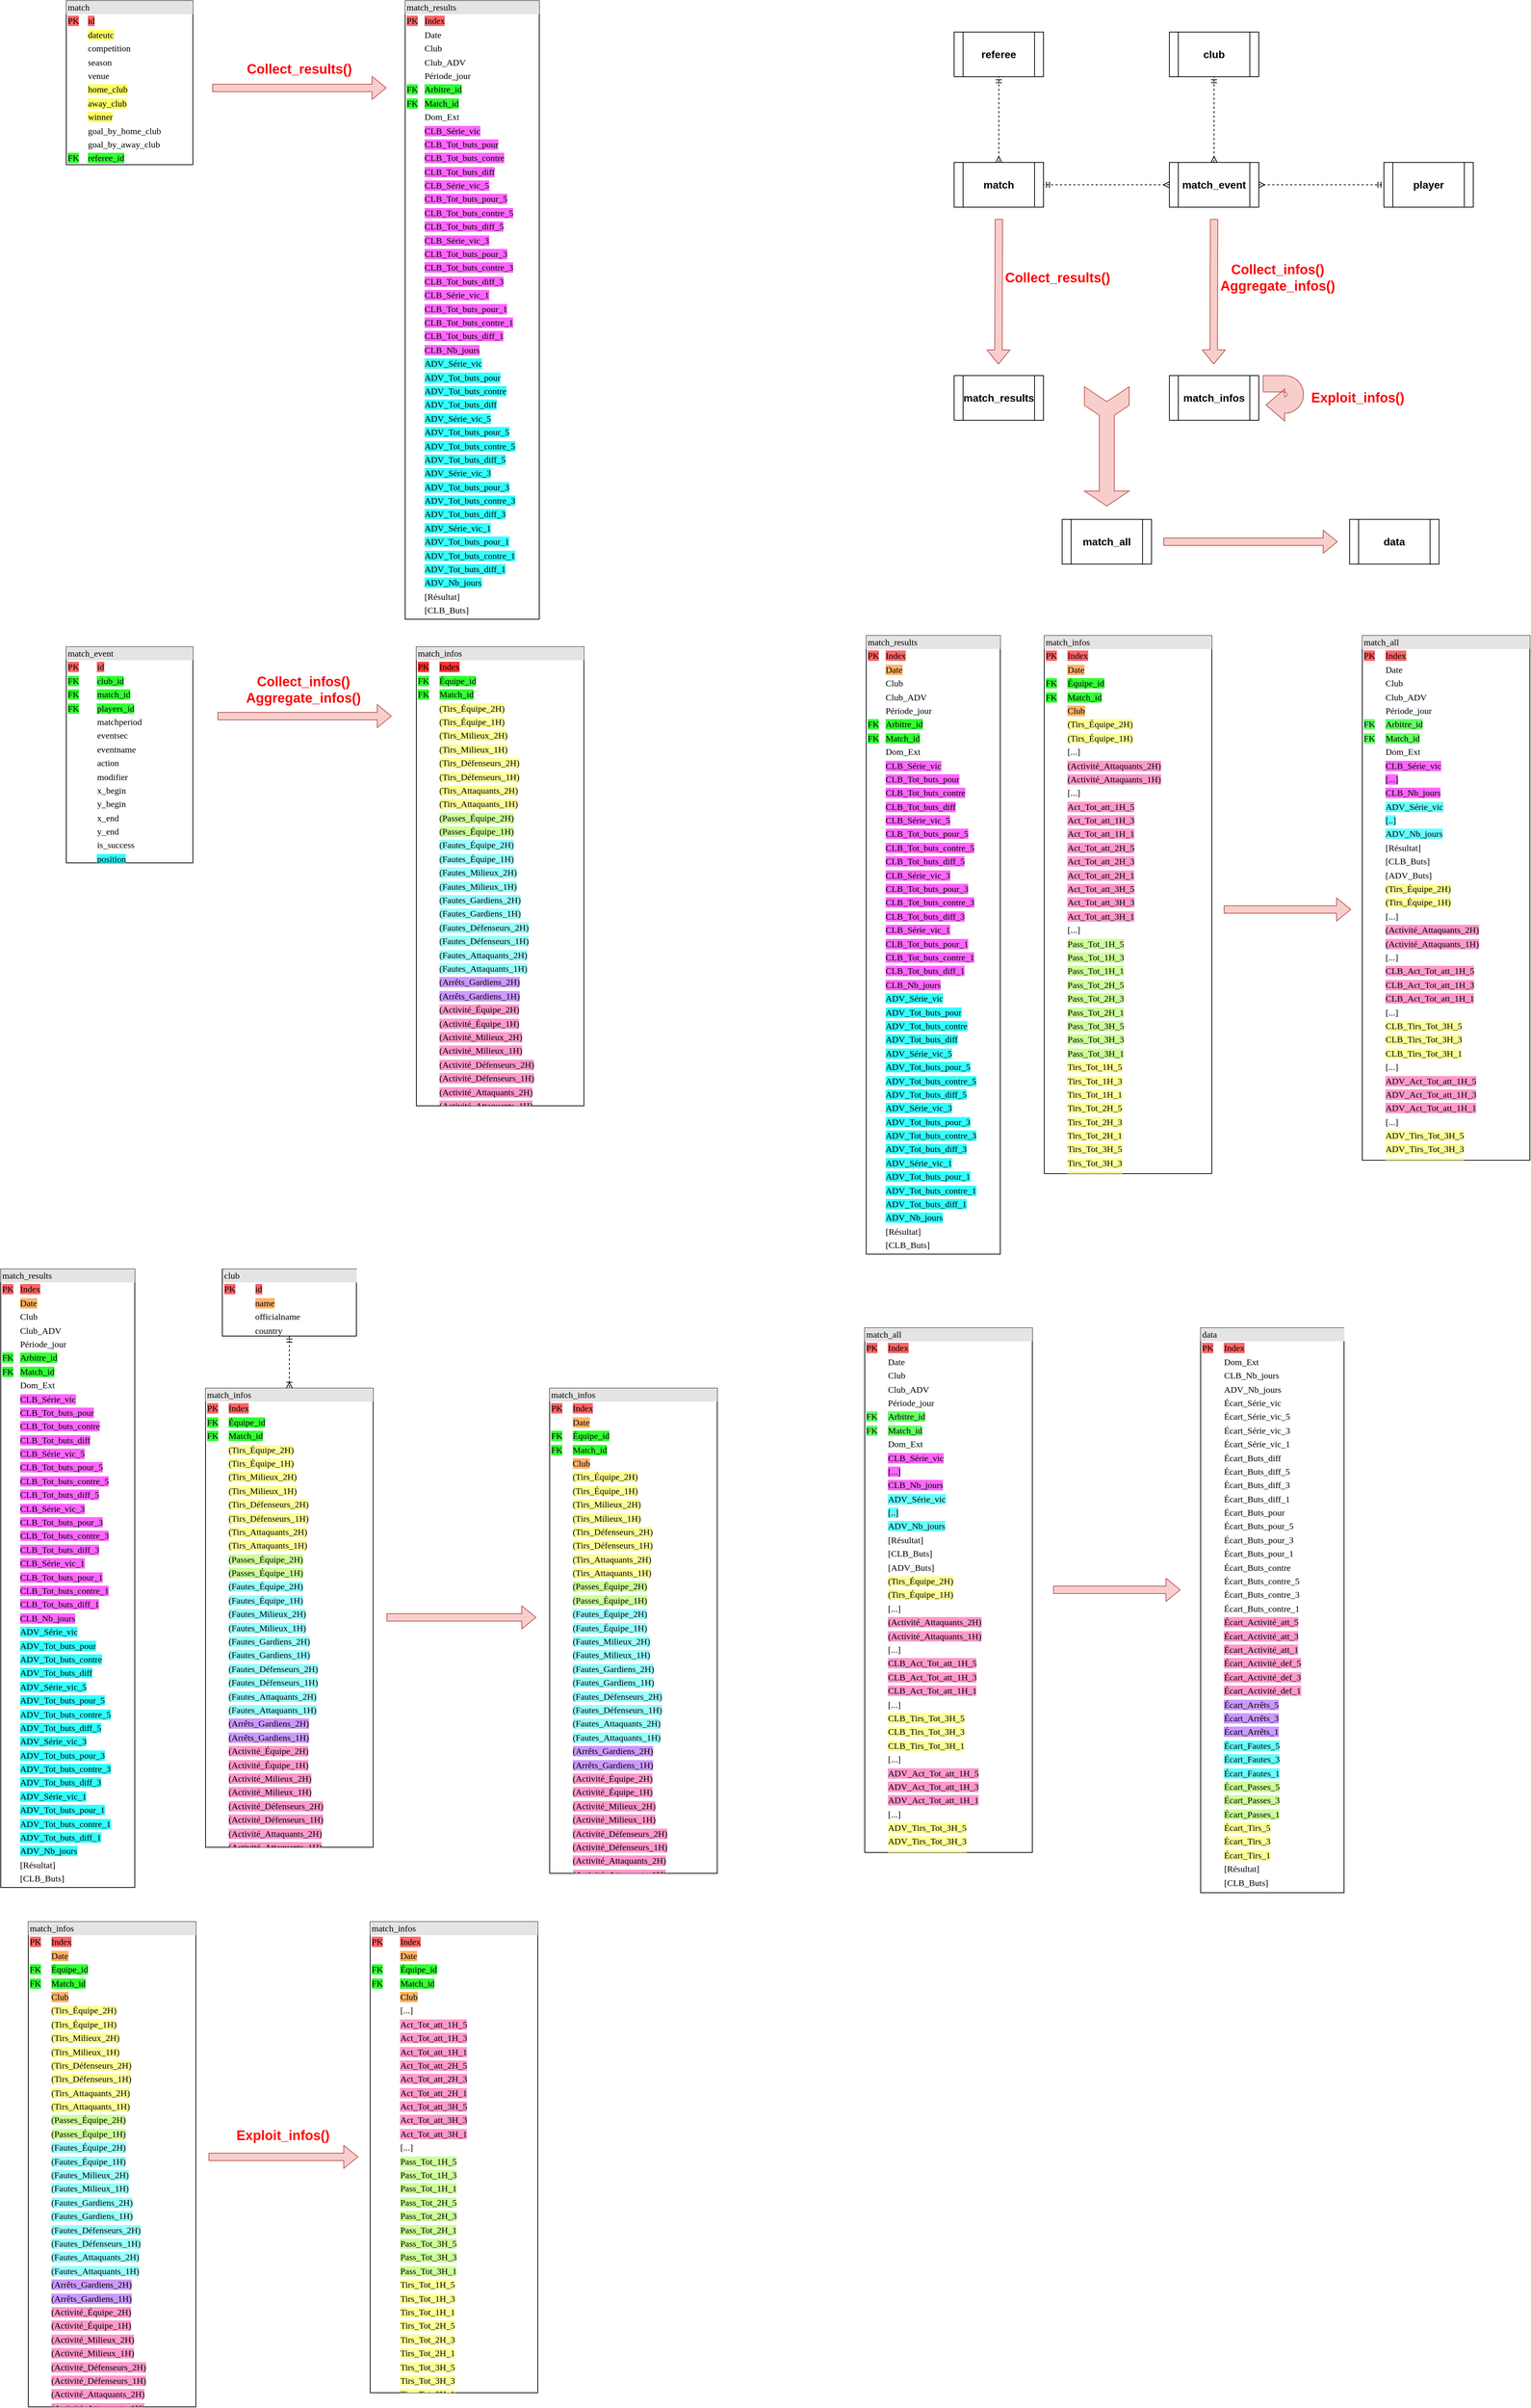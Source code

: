 <mxfile version="15.2.5" type="device"><diagram name="Page-1" id="2ca16b54-16f6-2749-3443-fa8db7711227"><mxGraphModel dx="2522" dy="822" grid="0" gridSize="10" guides="1" tooltips="1" connect="1" arrows="1" fold="1" page="1" pageScale="1" pageWidth="1100" pageHeight="850" background="#FFFFFF" math="0" shadow="0"><root><mxCell id="0"/><mxCell id="1" parent="0"/><mxCell id="XFEKM7h4W3PPhR_twfot-8" style="edgeStyle=orthogonalEdgeStyle;rounded=0;orthogonalLoop=1;jettySize=auto;html=1;exitX=0.5;exitY=1;exitDx=0;exitDy=0;entryX=0.5;entryY=0;entryDx=0;entryDy=0;dashed=1;startArrow=ERmandOne;startFill=0;endArrow=ERoneToMany;endFill=0;" parent="1" source="2ed32ef02a7f4228-1" edge="1"><mxGeometry relative="1" as="geometry"><mxPoint x="582.5" y="235" as="targetPoint"/></mxGeometry></mxCell><mxCell id="XFEKM7h4W3PPhR_twfot-7" style="edgeStyle=orthogonalEdgeStyle;rounded=0;orthogonalLoop=1;jettySize=auto;html=1;exitX=1;exitY=0.5;exitDx=0;exitDy=0;entryX=0;entryY=0.5;entryDx=0;entryDy=0;dashed=1;startArrow=ERmandOne;startFill=0;endArrow=ERoneToMany;endFill=0;" parent="1" target="2ed32ef02a7f4228-6" edge="1"><mxGeometry relative="1" as="geometry"><mxPoint x="310" y="380" as="sourcePoint"/></mxGeometry></mxCell><mxCell id="XFEKM7h4W3PPhR_twfot-20" value="" style="shape=flexArrow;endArrow=classic;html=1;fillColor=#f8cecc;strokeColor=#b85450;" parent="1" edge="1"><mxGeometry width="50" height="50" relative="1" as="geometry"><mxPoint x="294" y="301" as="sourcePoint"/><mxPoint x="293.5" y="496" as="targetPoint"/></mxGeometry></mxCell><mxCell id="fw6syXymlxR2Nx76oWJ0-1" value="" style="html=1;shadow=0;dashed=0;align=center;verticalAlign=middle;shape=mxgraph.arrows2.tailedNotchedArrow;dy1=10;dx1=20;notch=20;arrowHead=20;dx2=25;dy2=30;direction=south;fillColor=#f8cecc;strokeColor=#b85450;" parent="1" vertex="1"><mxGeometry x="384" y="526" width="110" height="160" as="geometry"/></mxCell><mxCell id="ctwCiiX4azs8O-xgb1Pc-1" value="&lt;div style=&quot;box-sizing: border-box ; width: 100% ; background: #e4e4e4 ; padding: 2px&quot;&gt;data&lt;/div&gt;&lt;table style=&quot;width: 100% ; font-size: 1em&quot; cellpadding=&quot;2&quot; cellspacing=&quot;0&quot;&gt;&lt;tbody&gt;&lt;tr&gt;&lt;td&gt;&lt;span style=&quot;background-color: rgb(255 , 102 , 102)&quot;&gt;PK&lt;/span&gt;&lt;/td&gt;&lt;td&gt;&lt;span style=&quot;background-color: rgb(255 , 102 , 102)&quot;&gt;Index&lt;/span&gt;&lt;/td&gt;&lt;/tr&gt;&lt;tr&gt;&lt;td&gt;&lt;br&gt;&lt;/td&gt;&lt;td&gt;Dom_Ext&lt;/td&gt;&lt;/tr&gt;&lt;tr&gt;&lt;td&gt;&lt;br&gt;&lt;/td&gt;&lt;td&gt;&lt;span style=&quot;background-color: rgb(255 , 255 , 255)&quot;&gt;CLB_Nb_jours&lt;/span&gt;&lt;/td&gt;&lt;/tr&gt;&lt;tr&gt;&lt;td&gt;&lt;br&gt;&lt;/td&gt;&lt;td&gt;ADV_Nb_jours&lt;/td&gt;&lt;/tr&gt;&lt;tr&gt;&lt;td&gt;&lt;br&gt;&lt;/td&gt;&lt;td&gt;Écart_Série_vic&lt;/td&gt;&lt;/tr&gt;&lt;tr&gt;&lt;td&gt;&lt;br&gt;&lt;/td&gt;&lt;td&gt;Écart_Série_vic_5&lt;br&gt;&lt;/td&gt;&lt;/tr&gt;&lt;tr&gt;&lt;td&gt;&lt;br&gt;&lt;/td&gt;&lt;td&gt;Écart_Série_vic_3&lt;br&gt;&lt;/td&gt;&lt;/tr&gt;&lt;tr&gt;&lt;td&gt;&lt;br&gt;&lt;/td&gt;&lt;td&gt;Écart_Série_vic_1&lt;br&gt;&lt;/td&gt;&lt;/tr&gt;&lt;tr&gt;&lt;td&gt;&lt;br&gt;&lt;/td&gt;&lt;td&gt;Écart_Buts_diff&lt;/td&gt;&lt;/tr&gt;&lt;tr&gt;&lt;td&gt;&lt;br&gt;&lt;/td&gt;&lt;td&gt;Écart_Buts_diff_5&lt;br&gt;&lt;/td&gt;&lt;/tr&gt;&lt;tr&gt;&lt;td&gt;&lt;br&gt;&lt;/td&gt;&lt;td&gt;Écart_Buts_diff_3&lt;br&gt;&lt;/td&gt;&lt;/tr&gt;&lt;tr&gt;&lt;td&gt;&lt;br&gt;&lt;/td&gt;&lt;td&gt;Écart_Buts_diff_1&lt;br&gt;&lt;/td&gt;&lt;/tr&gt;&lt;tr&gt;&lt;td&gt;&lt;br&gt;&lt;/td&gt;&lt;td&gt;Écart_Buts_pour&lt;/td&gt;&lt;/tr&gt;&lt;tr&gt;&lt;td&gt;&lt;br&gt;&lt;/td&gt;&lt;td&gt;Écart_Buts_pour_5&lt;br&gt;&lt;/td&gt;&lt;/tr&gt;&lt;tr&gt;&lt;td&gt;&lt;br&gt;&lt;/td&gt;&lt;td&gt;Écart_Buts_pour_3&lt;br&gt;&lt;/td&gt;&lt;/tr&gt;&lt;tr&gt;&lt;td&gt;&lt;br&gt;&lt;/td&gt;&lt;td&gt;Écart_Buts_pour_1&lt;br&gt;&lt;/td&gt;&lt;/tr&gt;&lt;tr&gt;&lt;td&gt;&lt;br&gt;&lt;/td&gt;&lt;td&gt;Écart_Buts_contre&lt;/td&gt;&lt;/tr&gt;&lt;tr&gt;&lt;td&gt;&lt;br&gt;&lt;/td&gt;&lt;td&gt;Écart_Buts_contre_5&lt;br&gt;&lt;/td&gt;&lt;/tr&gt;&lt;tr&gt;&lt;td&gt;&lt;br&gt;&lt;/td&gt;&lt;td&gt;Écart_Buts_contre_3&lt;br&gt;&lt;/td&gt;&lt;/tr&gt;&lt;tr&gt;&lt;td&gt;&lt;br&gt;&lt;/td&gt;&lt;td&gt;Écart_Buts_contre_1&lt;br&gt;&lt;/td&gt;&lt;/tr&gt;&lt;tr&gt;&lt;td&gt;&lt;br&gt;&lt;/td&gt;&lt;td&gt;&lt;span style=&quot;background-color: rgb(255 , 153 , 204)&quot;&gt;Écart_Activité_att_5&lt;/span&gt;&lt;/td&gt;&lt;/tr&gt;&lt;tr&gt;&lt;td&gt;&lt;span style=&quot;background-color: rgb(255 , 153 , 204)&quot;&gt;&lt;br&gt;&lt;/span&gt;&lt;/td&gt;&lt;td&gt;&lt;span style=&quot;background-color: rgb(255 , 153 , 204)&quot;&gt;Écart_Activité_att_3&lt;br&gt;&lt;/span&gt;&lt;/td&gt;&lt;/tr&gt;&lt;tr&gt;&lt;td&gt;&lt;span style=&quot;background-color: rgb(255 , 153 , 204)&quot;&gt;&lt;br&gt;&lt;/span&gt;&lt;/td&gt;&lt;td&gt;&lt;span style=&quot;background-color: rgb(255 , 153 , 204)&quot;&gt;Écart_Activité_att_1&lt;br&gt;&lt;/span&gt;&lt;/td&gt;&lt;/tr&gt;&lt;tr&gt;&lt;td&gt;&lt;span style=&quot;background-color: rgb(255 , 153 , 204)&quot;&gt;&lt;br&gt;&lt;/span&gt;&lt;/td&gt;&lt;td&gt;&lt;span style=&quot;background-color: rgb(255 , 153 , 204)&quot;&gt;Écart_Activité_def_5&lt;br&gt;&lt;/span&gt;&lt;/td&gt;&lt;/tr&gt;&lt;tr&gt;&lt;td&gt;&lt;span style=&quot;background-color: rgb(255 , 153 , 204)&quot;&gt;&lt;br&gt;&lt;/span&gt;&lt;/td&gt;&lt;td&gt;&lt;span style=&quot;background-color: rgb(255 , 153 , 204)&quot;&gt;Écart_Activité_def_3&lt;br&gt;&lt;/span&gt;&lt;/td&gt;&lt;/tr&gt;&lt;tr&gt;&lt;td&gt;&lt;span style=&quot;background-color: rgb(255 , 153 , 204)&quot;&gt;&lt;br&gt;&lt;/span&gt;&lt;/td&gt;&lt;td&gt;&lt;span style=&quot;background-color: rgb(255 , 153 , 204)&quot;&gt;Écart_Activité_def_1&lt;/span&gt;&lt;br&gt;&lt;/td&gt;&lt;/tr&gt;&lt;tr&gt;&lt;td&gt;&lt;br&gt;&lt;/td&gt;&lt;td&gt;&lt;span style=&quot;background-color: rgb(204 , 153 , 255)&quot;&gt;Écart_Arrêts_5&lt;/span&gt;&lt;/td&gt;&lt;/tr&gt;&lt;tr&gt;&lt;td&gt;&lt;span style=&quot;background-color: rgb(204 , 153 , 255)&quot;&gt;&lt;br&gt;&lt;/span&gt;&lt;/td&gt;&lt;td&gt;&lt;span style=&quot;background-color: rgb(204 , 153 , 255)&quot;&gt;Écart_Arrêts_3&lt;br&gt;&lt;/span&gt;&lt;/td&gt;&lt;/tr&gt;&lt;tr&gt;&lt;td&gt;&lt;span style=&quot;background-color: rgb(204 , 153 , 255)&quot;&gt;&lt;br&gt;&lt;/span&gt;&lt;/td&gt;&lt;td&gt;&lt;span style=&quot;background-color: rgb(204 , 153 , 255)&quot;&gt;Écart_Arrêts_1&lt;/span&gt;&lt;br&gt;&lt;/td&gt;&lt;/tr&gt;&lt;tr&gt;&lt;td&gt;&lt;br&gt;&lt;/td&gt;&lt;td&gt;&lt;span style=&quot;background-color: rgb(102 , 255 , 255)&quot;&gt;Écart_Fautes_5&lt;br&gt;&lt;/span&gt;&lt;/td&gt;&lt;/tr&gt;&lt;tr&gt;&lt;td&gt;&lt;span style=&quot;background-color: rgb(102 , 255 , 255)&quot;&gt;&lt;br&gt;&lt;/span&gt;&lt;/td&gt;&lt;td&gt;&lt;span style=&quot;background-color: rgb(102 , 255 , 255)&quot;&gt;Écart_Fautes_3&lt;br&gt;&lt;/span&gt;&lt;/td&gt;&lt;/tr&gt;&lt;tr&gt;&lt;td&gt;&lt;span style=&quot;background-color: rgb(102 , 255 , 255)&quot;&gt;&lt;br&gt;&lt;/span&gt;&lt;/td&gt;&lt;td&gt;&lt;span style=&quot;background-color: rgb(102 , 255 , 255)&quot;&gt;Écart_Fautes_1&lt;/span&gt;&lt;br&gt;&lt;/td&gt;&lt;/tr&gt;&lt;tr&gt;&lt;td&gt;&lt;br&gt;&lt;/td&gt;&lt;td&gt;&lt;span style=&quot;background-color: rgb(204 , 255 , 153)&quot;&gt;Écart_Passes_5&lt;/span&gt;&lt;/td&gt;&lt;/tr&gt;&lt;tr&gt;&lt;td&gt;&lt;span style=&quot;background-color: rgb(204 , 255 , 153)&quot;&gt;&lt;br&gt;&lt;/span&gt;&lt;/td&gt;&lt;td&gt;&lt;span style=&quot;background-color: rgb(204 , 255 , 153)&quot;&gt;Écart_Passes_3&lt;br&gt;&lt;/span&gt;&lt;/td&gt;&lt;/tr&gt;&lt;tr&gt;&lt;td&gt;&lt;span style=&quot;background-color: rgb(204 , 255 , 153)&quot;&gt;&lt;br&gt;&lt;/span&gt;&lt;/td&gt;&lt;td&gt;&lt;span style=&quot;background-color: rgb(204 , 255 , 153)&quot;&gt;Écart_Passes_1&lt;/span&gt;&lt;br&gt;&lt;/td&gt;&lt;/tr&gt;&lt;tr&gt;&lt;td&gt;&lt;br&gt;&lt;/td&gt;&lt;td&gt;&lt;span style=&quot;background-color: rgb(255 , 255 , 153)&quot;&gt;Écart_Tirs_5&lt;/span&gt;&lt;/td&gt;&lt;/tr&gt;&lt;tr&gt;&lt;td&gt;&lt;span style=&quot;background-color: rgb(255 , 255 , 153)&quot;&gt;&lt;br&gt;&lt;/span&gt;&lt;/td&gt;&lt;td&gt;&lt;span style=&quot;background-color: rgb(255 , 255 , 153)&quot;&gt;Écart_Tirs_3&lt;br&gt;&lt;/span&gt;&lt;/td&gt;&lt;/tr&gt;&lt;tr&gt;&lt;td&gt;&lt;span style=&quot;background-color: rgb(255 , 255 , 153)&quot;&gt;&lt;br&gt;&lt;/span&gt;&lt;/td&gt;&lt;td&gt;&lt;span style=&quot;background-color: rgb(255 , 255 , 153)&quot;&gt;Écart_Tirs_1&lt;/span&gt;&lt;br&gt;&lt;/td&gt;&lt;/tr&gt;&lt;tr&gt;&lt;td&gt;&lt;br&gt;&lt;/td&gt;&lt;td&gt;[Résultat]&lt;/td&gt;&lt;/tr&gt;&lt;tr&gt;&lt;td&gt;&lt;br&gt;&lt;/td&gt;&lt;td&gt;[CLB_Buts]&lt;/td&gt;&lt;/tr&gt;&lt;tr&gt;&lt;td&gt;&lt;br&gt;&lt;/td&gt;&lt;td&gt;[ADV_Buts]&lt;/td&gt;&lt;/tr&gt;&lt;/tbody&gt;&lt;/table&gt;" style="verticalAlign=top;align=left;overflow=fill;html=1;rounded=0;shadow=0;comic=0;labelBackgroundColor=none;strokeWidth=1;fontFamily=Verdana;fontSize=12" parent="1" vertex="1"><mxGeometry x="565" y="1789" width="192.5" height="758" as="geometry"/></mxCell><mxCell id="kZJmxAOKkuL_z589-PO--2" value="&lt;font color=&quot;#ff0000&quot;&gt;&lt;span style=&quot;font-size: 18px&quot;&gt;&lt;b&gt;Collect_infos()&lt;br&gt;&lt;/b&gt;&lt;/span&gt;&lt;/font&gt;&lt;b&gt;&lt;font color=&quot;#ff0000&quot; style=&quot;font-size: 18px&quot;&gt;Aggregate_infos()&lt;/font&gt;&lt;/b&gt;" style="text;html=1;strokeColor=none;fillColor=none;align=center;verticalAlign=middle;whiteSpace=wrap;rounded=0;rotation=0;" parent="1" vertex="1"><mxGeometry x="593" y="350" width="151.25" height="60" as="geometry"/></mxCell><mxCell id="kZJmxAOKkuL_z589-PO--3" value="&lt;font color=&quot;#ff0000&quot;&gt;&lt;span style=&quot;font-size: 18px&quot;&gt;&lt;b&gt;Exploit_infos()&lt;/b&gt;&lt;/span&gt;&lt;/font&gt;" style="text;html=1;strokeColor=none;fillColor=none;align=center;verticalAlign=middle;whiteSpace=wrap;rounded=0;rotation=0;" parent="1" vertex="1"><mxGeometry x="706" y="511" width="140" height="60" as="geometry"/></mxCell><mxCell id="kZJmxAOKkuL_z589-PO--4" value="" style="html=1;shadow=0;dashed=0;align=center;verticalAlign=middle;shape=mxgraph.arrows2.uTurnArrow;dy=11;arrowHead=43;dx2=25;direction=west;fillColor=#f8cecc;strokeColor=#b85450;" parent="1" vertex="1"><mxGeometry x="649" y="511" width="54" height="61" as="geometry"/></mxCell><mxCell id="jG781HeHugLQ6HigJqno-2" value="&lt;div style=&quot;box-sizing: border-box ; width: 100% ; background: #e4e4e4 ; padding: 2px&quot;&gt;match&lt;/div&gt;&lt;table style=&quot;width: 100% ; font-size: 1em&quot; cellpadding=&quot;2&quot; cellspacing=&quot;0&quot;&gt;&lt;tbody&gt;&lt;tr&gt;&lt;td&gt;&lt;span style=&quot;background-color: rgb(255 , 102 , 102)&quot;&gt;PK&lt;/span&gt;&lt;/td&gt;&lt;td&gt;&lt;span style=&quot;background-color: rgb(255 , 102 , 102)&quot;&gt;id&lt;/span&gt;&lt;/td&gt;&lt;/tr&gt;&lt;tr&gt;&lt;td&gt;&lt;br&gt;&lt;/td&gt;&lt;td&gt;&lt;span style=&quot;background-color: rgb(255 , 255 , 102)&quot;&gt;dateutc&lt;/span&gt;&lt;/td&gt;&lt;/tr&gt;&lt;tr&gt;&lt;td&gt;&lt;/td&gt;&lt;td&gt;competition&lt;/td&gt;&lt;/tr&gt;&lt;tr&gt;&lt;td&gt;&lt;br&gt;&lt;/td&gt;&lt;td&gt;season&lt;br&gt;&lt;/td&gt;&lt;/tr&gt;&lt;tr&gt;&lt;td&gt;&lt;br&gt;&lt;/td&gt;&lt;td&gt;venue&lt;br&gt;&lt;/td&gt;&lt;/tr&gt;&lt;tr&gt;&lt;td&gt;&lt;br&gt;&lt;/td&gt;&lt;td&gt;&lt;span style=&quot;background-color: rgb(255 , 255 , 102)&quot;&gt;home_club&lt;br&gt;&lt;/span&gt;&lt;/td&gt;&lt;/tr&gt;&lt;tr&gt;&lt;td&gt;&lt;span style=&quot;background-color: rgb(255 , 255 , 102)&quot;&gt;&lt;br&gt;&lt;/span&gt;&lt;/td&gt;&lt;td&gt;&lt;span style=&quot;background-color: rgb(255 , 255 , 102)&quot;&gt;away_club&lt;br&gt;&lt;/span&gt;&lt;/td&gt;&lt;/tr&gt;&lt;tr&gt;&lt;td&gt;&lt;span style=&quot;background-color: rgb(255 , 255 , 102)&quot;&gt;&lt;br&gt;&lt;/span&gt;&lt;/td&gt;&lt;td&gt;&lt;span style=&quot;background-color: rgb(255 , 255 , 102)&quot;&gt;winner&lt;/span&gt;&lt;br&gt;&lt;/td&gt;&lt;/tr&gt;&lt;tr&gt;&lt;td&gt;&lt;br&gt;&lt;/td&gt;&lt;td&gt;goal_by_home_club&lt;br&gt;&lt;/td&gt;&lt;/tr&gt;&lt;tr&gt;&lt;td&gt;&lt;br&gt;&lt;/td&gt;&lt;td&gt;goal_by_away_club&lt;br&gt;&lt;/td&gt;&lt;/tr&gt;&lt;tr&gt;&lt;td&gt;&lt;span style=&quot;background-color: rgb(51 , 255 , 51)&quot;&gt;FK&lt;br&gt;&lt;/span&gt;&lt;/td&gt;&lt;td&gt;&lt;span style=&quot;background-color: rgb(51 , 255 , 51)&quot;&gt;referee_id&lt;/span&gt;&lt;br&gt;&lt;/td&gt;&lt;/tr&gt;&lt;/tbody&gt;&lt;/table&gt;" style="verticalAlign=top;align=left;overflow=fill;html=1;rounded=0;shadow=0;comic=0;labelBackgroundColor=none;strokeWidth=1;fontFamily=Verdana;fontSize=12" parent="1" vertex="1"><mxGeometry x="-958" y="8" width="170" height="220" as="geometry"/></mxCell><mxCell id="jG781HeHugLQ6HigJqno-3" value="&lt;div style=&quot;box-sizing: border-box ; width: 100% ; background: #e4e4e4 ; padding: 2px&quot;&gt;match_results&lt;/div&gt;&lt;table style=&quot;width: 100% ; font-size: 1em&quot; cellpadding=&quot;2&quot; cellspacing=&quot;0&quot;&gt;&lt;tbody&gt;&lt;tr&gt;&lt;td&gt;&lt;span style=&quot;background-color: rgb(255 , 102 , 102)&quot;&gt;PK&lt;/span&gt;&lt;/td&gt;&lt;td&gt;&lt;span style=&quot;background-color: rgb(255 , 102 , 102)&quot;&gt;Index&lt;/span&gt;&lt;/td&gt;&lt;/tr&gt;&lt;tr&gt;&lt;td&gt;&lt;br&gt;&lt;/td&gt;&lt;td&gt;Date&lt;/td&gt;&lt;/tr&gt;&lt;tr&gt;&lt;td&gt;&lt;br&gt;&lt;/td&gt;&lt;td&gt;Club&lt;/td&gt;&lt;/tr&gt;&lt;tr&gt;&lt;td&gt;&lt;br&gt;&lt;/td&gt;&lt;td&gt;Club_ADV&lt;br&gt;&lt;/td&gt;&lt;/tr&gt;&lt;tr&gt;&lt;td&gt;&lt;br&gt;&lt;/td&gt;&lt;td&gt;Période_jour&lt;br&gt;&lt;/td&gt;&lt;/tr&gt;&lt;tr&gt;&lt;td&gt;&lt;span style=&quot;background-color: rgb(51 , 255 , 51)&quot;&gt;FK&lt;/span&gt;&lt;/td&gt;&lt;td&gt;&lt;span style=&quot;background-color: rgb(51 , 255 , 51)&quot;&gt;Arbitre_id&lt;/span&gt;&lt;br&gt;&lt;/td&gt;&lt;/tr&gt;&lt;tr&gt;&lt;td&gt;&lt;span style=&quot;background-color: rgb(51 , 255 , 51)&quot;&gt;FK&lt;/span&gt;&lt;/td&gt;&lt;td&gt;&lt;span style=&quot;background-color: rgb(51 , 255 , 51)&quot;&gt;Match_id&lt;/span&gt;&lt;br&gt;&lt;/td&gt;&lt;/tr&gt;&lt;tr&gt;&lt;td&gt;&lt;br&gt;&lt;/td&gt;&lt;td&gt;Dom_Ext&lt;/td&gt;&lt;/tr&gt;&lt;tr&gt;&lt;td&gt;&lt;br&gt;&lt;/td&gt;&lt;td&gt;&lt;span style=&quot;background-color: rgb(255 , 102 , 255)&quot;&gt;CLB_Série_vic&lt;br&gt;&lt;/span&gt;&lt;/td&gt;&lt;/tr&gt;&lt;tr&gt;&lt;td&gt;&lt;span style=&quot;background-color: rgb(255 , 102 , 255)&quot;&gt;&lt;br&gt;&lt;/span&gt;&lt;/td&gt;&lt;td&gt;&lt;span style=&quot;background-color: rgb(255 , 102 , 255)&quot;&gt;CLB_Tot_buts_pour&lt;br&gt;&lt;/span&gt;&lt;/td&gt;&lt;/tr&gt;&lt;tr&gt;&lt;td&gt;&lt;span style=&quot;background-color: rgb(255 , 102 , 255)&quot;&gt;&lt;br&gt;&lt;/span&gt;&lt;/td&gt;&lt;td&gt;&lt;span style=&quot;background-color: rgb(255 , 102 , 255)&quot;&gt;CLB_Tot_buts_contre&lt;/span&gt;&lt;/td&gt;&lt;/tr&gt;&lt;tr&gt;&lt;td&gt;&lt;span style=&quot;background-color: rgb(255 , 102 , 255)&quot;&gt;&lt;br&gt;&lt;/span&gt;&lt;/td&gt;&lt;td&gt;&lt;span style=&quot;background-color: rgb(255 , 102 , 255)&quot;&gt;CLB_Tot_buts_diff&lt;/span&gt;&lt;/td&gt;&lt;/tr&gt;&lt;tr&gt;&lt;td&gt;&lt;span style=&quot;background-color: rgb(255 , 102 , 255)&quot;&gt;&lt;br&gt;&lt;/span&gt;&lt;/td&gt;&lt;td&gt;&lt;span style=&quot;background-color: rgb(255 , 102 , 255)&quot;&gt;CLB_Série_vic_5&lt;/span&gt;&lt;/td&gt;&lt;/tr&gt;&lt;tr&gt;&lt;td&gt;&lt;span style=&quot;background-color: rgb(255 , 102 , 255)&quot;&gt;&lt;br&gt;&lt;/span&gt;&lt;/td&gt;&lt;td&gt;&lt;span style=&quot;background-color: rgb(255 , 102 , 255)&quot;&gt;CLB_Tot_buts_pour_5&lt;br&gt;&lt;/span&gt;&lt;/td&gt;&lt;/tr&gt;&lt;tr&gt;&lt;td&gt;&lt;span style=&quot;background-color: rgb(255 , 102 , 255)&quot;&gt;&lt;br&gt;&lt;/span&gt;&lt;/td&gt;&lt;td&gt;&lt;span style=&quot;background-color: rgb(255 , 102 , 255)&quot;&gt;CLB_Tot_buts_contre_5&lt;br&gt;&lt;/span&gt;&lt;/td&gt;&lt;/tr&gt;&lt;tr&gt;&lt;td&gt;&lt;span style=&quot;background-color: rgb(255 , 102 , 255)&quot;&gt;&lt;br&gt;&lt;/span&gt;&lt;/td&gt;&lt;td&gt;&lt;span style=&quot;background-color: rgb(255 , 102 , 255)&quot;&gt;CLB_Tot_buts_diff_5&lt;br&gt;&lt;/span&gt;&lt;/td&gt;&lt;/tr&gt;&lt;tr&gt;&lt;td&gt;&lt;span style=&quot;background-color: rgb(255 , 102 , 255)&quot;&gt;&lt;br&gt;&lt;/span&gt;&lt;/td&gt;&lt;td&gt;&lt;span style=&quot;background-color: rgb(255 , 102 , 255)&quot;&gt;CLB_Série_vic_3&lt;br&gt;&lt;/span&gt;&lt;/td&gt;&lt;/tr&gt;&lt;tr&gt;&lt;td&gt;&lt;span style=&quot;background-color: rgb(255 , 102 , 255)&quot;&gt;&lt;br&gt;&lt;/span&gt;&lt;/td&gt;&lt;td&gt;&lt;span style=&quot;background-color: rgb(255 , 102 , 255)&quot;&gt;CLB_Tot_buts_pour_3&lt;br&gt;&lt;/span&gt;&lt;/td&gt;&lt;/tr&gt;&lt;tr&gt;&lt;td&gt;&lt;span style=&quot;background-color: rgb(255 , 102 , 255)&quot;&gt;&lt;br&gt;&lt;/span&gt;&lt;/td&gt;&lt;td&gt;&lt;span style=&quot;background-color: rgb(255 , 102 , 255)&quot;&gt;CLB_Tot_buts_contre_3&lt;br&gt;&lt;/span&gt;&lt;/td&gt;&lt;/tr&gt;&lt;tr&gt;&lt;td&gt;&lt;span style=&quot;background-color: rgb(255 , 102 , 255)&quot;&gt;&lt;br&gt;&lt;/span&gt;&lt;/td&gt;&lt;td&gt;&lt;span style=&quot;background-color: rgb(255 , 102 , 255)&quot;&gt;CLB_Tot_buts_diff_3&lt;br&gt;&lt;/span&gt;&lt;/td&gt;&lt;/tr&gt;&lt;tr&gt;&lt;td&gt;&lt;span style=&quot;background-color: rgb(255 , 102 , 255)&quot;&gt;&lt;br&gt;&lt;/span&gt;&lt;/td&gt;&lt;td&gt;&lt;span style=&quot;background-color: rgb(255 , 102 , 255)&quot;&gt;CLB_Série_vic_1&lt;br&gt;&lt;/span&gt;&lt;/td&gt;&lt;/tr&gt;&lt;tr&gt;&lt;td&gt;&lt;span style=&quot;background-color: rgb(255 , 102 , 255)&quot;&gt;&lt;br&gt;&lt;/span&gt;&lt;/td&gt;&lt;td&gt;&lt;span style=&quot;background-color: rgb(255 , 102 , 255)&quot;&gt;CLB_Tot_buts_pour_1&lt;br&gt;&lt;/span&gt;&lt;/td&gt;&lt;/tr&gt;&lt;tr&gt;&lt;td&gt;&lt;span style=&quot;background-color: rgb(255 , 102 , 255)&quot;&gt;&lt;br&gt;&lt;/span&gt;&lt;/td&gt;&lt;td&gt;&lt;span style=&quot;background-color: rgb(255 , 102 , 255)&quot;&gt;CLB_Tot_buts_contre_1&lt;br&gt;&lt;/span&gt;&lt;/td&gt;&lt;/tr&gt;&lt;tr&gt;&lt;td&gt;&lt;span style=&quot;background-color: rgb(255 , 102 , 255)&quot;&gt;&lt;br&gt;&lt;/span&gt;&lt;/td&gt;&lt;td&gt;&lt;span style=&quot;background-color: rgb(255 , 102 , 255)&quot;&gt;CLB_Tot_buts_diff_1&lt;br&gt;&lt;/span&gt;&lt;/td&gt;&lt;/tr&gt;&lt;tr&gt;&lt;td&gt;&lt;span style=&quot;background-color: rgb(255 , 102 , 255)&quot;&gt;&lt;br&gt;&lt;/span&gt;&lt;/td&gt;&lt;td&gt;&lt;span style=&quot;background-color: rgb(255 , 102 , 255)&quot;&gt;CLB_Nb_jours&lt;br&gt;&lt;/span&gt;&lt;/td&gt;&lt;/tr&gt;&lt;tr&gt;&lt;td&gt;&lt;br&gt;&lt;/td&gt;&lt;td&gt;&lt;span style=&quot;background-color: rgb(51 , 255 , 255)&quot;&gt;ADV_Série_vic&lt;/span&gt;&lt;/td&gt;&lt;/tr&gt;&lt;tr&gt;&lt;td&gt;&lt;span style=&quot;background-color: rgb(51 , 255 , 255)&quot;&gt;&lt;br&gt;&lt;/span&gt;&lt;/td&gt;&lt;td&gt;&lt;span style=&quot;background-color: rgb(51 , 255 , 255)&quot;&gt;ADV_Tot_buts_pour&lt;/span&gt;&lt;/td&gt;&lt;/tr&gt;&lt;tr&gt;&lt;td&gt;&lt;span style=&quot;background-color: rgb(51 , 255 , 255)&quot;&gt;&lt;br&gt;&lt;/span&gt;&lt;/td&gt;&lt;td&gt;&lt;span style=&quot;background-color: rgb(51 , 255 , 255)&quot;&gt;ADV_Tot_buts_contre&lt;/span&gt;&lt;/td&gt;&lt;/tr&gt;&lt;tr&gt;&lt;td&gt;&lt;span style=&quot;background-color: rgb(51 , 255 , 255)&quot;&gt;&lt;br&gt;&lt;/span&gt;&lt;/td&gt;&lt;td&gt;&lt;span style=&quot;background-color: rgb(51 , 255 , 255)&quot;&gt;ADV_Tot_buts_diff&lt;/span&gt;&lt;/td&gt;&lt;/tr&gt;&lt;tr&gt;&lt;td&gt;&lt;span style=&quot;background-color: rgb(51 , 255 , 255)&quot;&gt;&lt;br&gt;&lt;/span&gt;&lt;/td&gt;&lt;td&gt;&lt;span style=&quot;background-color: rgb(51 , 255 , 255)&quot;&gt;ADV_Série_vic_5&lt;br&gt;&lt;/span&gt;&lt;/td&gt;&lt;/tr&gt;&lt;tr&gt;&lt;td&gt;&lt;span style=&quot;background-color: rgb(51 , 255 , 255)&quot;&gt;&lt;br&gt;&lt;/span&gt;&lt;/td&gt;&lt;td&gt;&lt;span style=&quot;background-color: rgb(51 , 255 , 255)&quot;&gt;ADV_Tot_buts_pour_5&lt;br&gt;&lt;/span&gt;&lt;/td&gt;&lt;/tr&gt;&lt;tr&gt;&lt;td&gt;&lt;span style=&quot;background-color: rgb(51 , 255 , 255)&quot;&gt;&lt;br&gt;&lt;/span&gt;&lt;/td&gt;&lt;td&gt;&lt;span style=&quot;background-color: rgb(51 , 255 , 255)&quot;&gt;ADV_Tot_buts_contre_5&lt;br&gt;&lt;/span&gt;&lt;/td&gt;&lt;/tr&gt;&lt;tr&gt;&lt;td&gt;&lt;span style=&quot;background-color: rgb(51 , 255 , 255)&quot;&gt;&lt;br&gt;&lt;/span&gt;&lt;/td&gt;&lt;td&gt;&lt;span style=&quot;background-color: rgb(51 , 255 , 255)&quot;&gt;ADV_Tot_buts_diff_5&lt;br&gt;&lt;/span&gt;&lt;/td&gt;&lt;/tr&gt;&lt;tr&gt;&lt;td&gt;&lt;span style=&quot;background-color: rgb(51 , 255 , 255)&quot;&gt;&lt;br&gt;&lt;/span&gt;&lt;/td&gt;&lt;td&gt;&lt;span style=&quot;background-color: rgb(51 , 255 , 255)&quot;&gt;ADV_Série_vic_3&lt;br&gt;&lt;/span&gt;&lt;/td&gt;&lt;/tr&gt;&lt;tr&gt;&lt;td&gt;&lt;span style=&quot;background-color: rgb(51 , 255 , 255)&quot;&gt;&lt;br&gt;&lt;/span&gt;&lt;/td&gt;&lt;td&gt;&lt;span style=&quot;background-color: rgb(51 , 255 , 255)&quot;&gt;ADV_Tot_buts_pour_3&lt;br&gt;&lt;/span&gt;&lt;/td&gt;&lt;/tr&gt;&lt;tr&gt;&lt;td&gt;&lt;span style=&quot;background-color: rgb(51 , 255 , 255)&quot;&gt;&lt;br&gt;&lt;/span&gt;&lt;/td&gt;&lt;td&gt;&lt;span style=&quot;background-color: rgb(51 , 255 , 255)&quot;&gt;ADV_Tot_buts_contre_3&lt;br&gt;&lt;/span&gt;&lt;/td&gt;&lt;/tr&gt;&lt;tr&gt;&lt;td&gt;&lt;span style=&quot;background-color: rgb(51 , 255 , 255)&quot;&gt;&lt;br&gt;&lt;/span&gt;&lt;/td&gt;&lt;td&gt;&lt;span style=&quot;background-color: rgb(51 , 255 , 255)&quot;&gt;ADV_Tot_buts_diff_3&lt;br&gt;&lt;/span&gt;&lt;/td&gt;&lt;/tr&gt;&lt;tr&gt;&lt;td&gt;&lt;span style=&quot;background-color: rgb(51 , 255 , 255)&quot;&gt;&lt;br&gt;&lt;/span&gt;&lt;/td&gt;&lt;td&gt;&lt;span style=&quot;background-color: rgb(51 , 255 , 255)&quot;&gt;ADV_Série_vic_1&lt;br&gt;&lt;/span&gt;&lt;/td&gt;&lt;/tr&gt;&lt;tr&gt;&lt;td&gt;&lt;span style=&quot;background-color: rgb(51 , 255 , 255)&quot;&gt;&lt;br&gt;&lt;/span&gt;&lt;/td&gt;&lt;td&gt;&lt;span style=&quot;background-color: rgb(51 , 255 , 255)&quot;&gt;ADV_Tot_buts_pour_1&lt;br&gt;&lt;/span&gt;&lt;/td&gt;&lt;/tr&gt;&lt;tr&gt;&lt;td&gt;&lt;span style=&quot;background-color: rgb(51 , 255 , 255)&quot;&gt;&lt;br&gt;&lt;/span&gt;&lt;/td&gt;&lt;td&gt;&lt;span style=&quot;background-color: rgb(51 , 255 , 255)&quot;&gt;ADV_Tot_buts_contre_1&lt;br&gt;&lt;/span&gt;&lt;/td&gt;&lt;/tr&gt;&lt;tr&gt;&lt;td&gt;&lt;span style=&quot;background-color: rgb(51 , 255 , 255)&quot;&gt;&lt;br&gt;&lt;/span&gt;&lt;/td&gt;&lt;td&gt;&lt;span style=&quot;background-color: rgb(51 , 255 , 255)&quot;&gt;ADV_Tot_buts_diff_1&lt;br&gt;&lt;/span&gt;&lt;/td&gt;&lt;/tr&gt;&lt;tr&gt;&lt;td&gt;&lt;span style=&quot;background-color: rgb(51 , 255 , 255)&quot;&gt;&lt;br&gt;&lt;/span&gt;&lt;/td&gt;&lt;td&gt;&lt;span style=&quot;background-color: rgb(51 , 255 , 255)&quot;&gt;ADV_Nb_jours&lt;br&gt;&lt;/span&gt;&lt;/td&gt;&lt;/tr&gt;&lt;tr&gt;&lt;td&gt;&lt;br&gt;&lt;/td&gt;&lt;td&gt;[Résultat]&lt;/td&gt;&lt;/tr&gt;&lt;tr&gt;&lt;td&gt;&lt;br&gt;&lt;/td&gt;&lt;td&gt;[CLB_Buts]&lt;/td&gt;&lt;/tr&gt;&lt;tr&gt;&lt;td&gt;&lt;br&gt;&lt;/td&gt;&lt;td&gt;[ADV_Buts]&lt;/td&gt;&lt;/tr&gt;&lt;/tbody&gt;&lt;/table&gt;" style="verticalAlign=top;align=left;overflow=fill;html=1;rounded=0;shadow=0;comic=0;labelBackgroundColor=none;strokeWidth=1;fontFamily=Verdana;fontSize=12" parent="1" vertex="1"><mxGeometry x="-503" y="8" width="180" height="830" as="geometry"/></mxCell><mxCell id="jG781HeHugLQ6HigJqno-4" value="" style="shape=flexArrow;endArrow=classic;html=1;fillColor=#f8cecc;strokeColor=#b85450;" parent="1" edge="1"><mxGeometry width="50" height="50" relative="1" as="geometry"><mxPoint x="-762" y="125" as="sourcePoint"/><mxPoint x="-528" y="125" as="targetPoint"/></mxGeometry></mxCell><mxCell id="jG781HeHugLQ6HigJqno-5" value="&lt;b&gt;&lt;font color=&quot;#ff0000&quot; style=&quot;font-size: 18px&quot;&gt;Collect_results()&lt;/font&gt;&lt;/b&gt;" style="text;html=1;strokeColor=none;fillColor=none;align=center;verticalAlign=middle;whiteSpace=wrap;rounded=0;rotation=0;" parent="1" vertex="1"><mxGeometry x="-715" y="70" width="140" height="60" as="geometry"/></mxCell><mxCell id="jG781HeHugLQ6HigJqno-6" value="&lt;div style=&quot;box-sizing: border-box ; width: 100% ; background: #e4e4e4 ; padding: 2px&quot;&gt;match_event&lt;/div&gt;&lt;table style=&quot;width: 100% ; font-size: 1em&quot; cellpadding=&quot;2&quot; cellspacing=&quot;0&quot;&gt;&lt;tbody&gt;&lt;tr&gt;&lt;td&gt;&lt;span style=&quot;background-color: rgb(255 , 102 , 102)&quot;&gt;PK&lt;/span&gt;&lt;/td&gt;&lt;td&gt;&lt;span style=&quot;background-color: rgb(255 , 102 , 102)&quot;&gt;id&lt;/span&gt;&lt;/td&gt;&lt;/tr&gt;&lt;tr&gt;&lt;td&gt;&lt;span style=&quot;background-color: rgb(51 , 255 , 51)&quot;&gt;FK&lt;/span&gt;&lt;/td&gt;&lt;td&gt;&lt;span style=&quot;background-color: rgb(51 , 255 , 51)&quot;&gt;club_id&lt;/span&gt;&lt;/td&gt;&lt;/tr&gt;&lt;tr&gt;&lt;td&gt;&lt;span style=&quot;background-color: rgb(51 , 255 , 51)&quot;&gt;FK&lt;/span&gt;&lt;/td&gt;&lt;td&gt;&lt;span style=&quot;background-color: rgb(51 , 255 , 51)&quot;&gt;match_id&lt;/span&gt;&lt;/td&gt;&lt;/tr&gt;&lt;tr&gt;&lt;td&gt;&lt;span style=&quot;background-color: rgb(51 , 255 , 51)&quot;&gt;FK&lt;br&gt;&lt;/span&gt;&lt;/td&gt;&lt;td&gt;&lt;span style=&quot;background-color: rgb(51 , 255 , 51)&quot;&gt;players_id&lt;/span&gt;&lt;br&gt;&lt;/td&gt;&lt;/tr&gt;&lt;tr&gt;&lt;td&gt;&lt;br&gt;&lt;/td&gt;&lt;td&gt;matchperiod&lt;br&gt;&lt;/td&gt;&lt;/tr&gt;&lt;tr&gt;&lt;td&gt;&lt;br&gt;&lt;/td&gt;&lt;td&gt;eventsec&lt;br&gt;&lt;/td&gt;&lt;/tr&gt;&lt;tr&gt;&lt;td&gt;&lt;br&gt;&lt;/td&gt;&lt;td&gt;eventname&lt;br&gt;&lt;/td&gt;&lt;/tr&gt;&lt;tr&gt;&lt;td&gt;&lt;br&gt;&lt;/td&gt;&lt;td&gt;action&lt;br&gt;&lt;/td&gt;&lt;/tr&gt;&lt;tr&gt;&lt;td&gt;&lt;br&gt;&lt;/td&gt;&lt;td&gt;modifier&lt;br&gt;&lt;/td&gt;&lt;/tr&gt;&lt;tr&gt;&lt;td&gt;&lt;br&gt;&lt;/td&gt;&lt;td&gt;x_begin&lt;br&gt;&lt;/td&gt;&lt;/tr&gt;&lt;tr&gt;&lt;td&gt;&lt;br&gt;&lt;/td&gt;&lt;td&gt;y_begin&lt;/td&gt;&lt;/tr&gt;&lt;tr&gt;&lt;td&gt;&lt;br&gt;&lt;/td&gt;&lt;td&gt;x_end&lt;/td&gt;&lt;/tr&gt;&lt;tr&gt;&lt;td&gt;&lt;br&gt;&lt;/td&gt;&lt;td&gt;y_end&lt;/td&gt;&lt;/tr&gt;&lt;tr&gt;&lt;td&gt;&lt;br&gt;&lt;/td&gt;&lt;td&gt;is_success&lt;/td&gt;&lt;/tr&gt;&lt;tr&gt;&lt;td&gt;&lt;br&gt;&lt;/td&gt;&lt;td&gt;&lt;span style=&quot;background-color: rgb(51 , 255 , 255)&quot;&gt;position&lt;/span&gt;&lt;/td&gt;&lt;/tr&gt;&lt;/tbody&gt;&lt;/table&gt;" style="verticalAlign=top;align=left;overflow=fill;html=1;rounded=0;shadow=0;comic=0;labelBackgroundColor=none;strokeWidth=1;fontFamily=Verdana;fontSize=12" parent="1" vertex="1"><mxGeometry x="-958" y="875" width="170" height="290" as="geometry"/></mxCell><mxCell id="jG781HeHugLQ6HigJqno-7" value="&lt;div style=&quot;box-sizing: border-box ; width: 100% ; background: #e4e4e4 ; padding: 2px&quot;&gt;match_infos&lt;/div&gt;&lt;table style=&quot;width: 100% ; font-size: 1em&quot; cellpadding=&quot;2&quot; cellspacing=&quot;0&quot;&gt;&lt;tbody&gt;&lt;tr&gt;&lt;td&gt;&lt;span style=&quot;background-color: rgb(255 , 51 , 51)&quot;&gt;PK&lt;/span&gt;&lt;/td&gt;&lt;td&gt;&lt;span style=&quot;background-color: rgb(255 , 51 , 51)&quot;&gt;Index&lt;/span&gt;&lt;/td&gt;&lt;/tr&gt;&lt;tr&gt;&lt;td&gt;&lt;span style=&quot;background-color: rgb(51 , 255 , 51)&quot;&gt;FK&lt;/span&gt;&lt;/td&gt;&lt;td&gt;&lt;span style=&quot;background-color: rgb(51 , 255 , 51)&quot;&gt;Équipe_id&lt;/span&gt;&lt;/td&gt;&lt;/tr&gt;&lt;tr&gt;&lt;td&gt;&lt;span style=&quot;background-color: rgb(51 , 255 , 51)&quot;&gt;FK&lt;/span&gt;&lt;/td&gt;&lt;td&gt;&lt;span style=&quot;background-color: rgb(51 , 255 , 51)&quot;&gt;Match_id&lt;/span&gt;&lt;/td&gt;&lt;/tr&gt;&lt;tr&gt;&lt;td&gt;&lt;br&gt;&lt;/td&gt;&lt;td&gt;&lt;span style=&quot;background-color: rgb(255 , 255 , 153)&quot;&gt;(Tirs_Équipe_2H)&lt;/span&gt;&lt;/td&gt;&lt;/tr&gt;&lt;tr&gt;&lt;td&gt;&lt;span style=&quot;background-color: rgb(255 , 255 , 153)&quot;&gt;&lt;br&gt;&lt;/span&gt;&lt;/td&gt;&lt;td&gt;&lt;span style=&quot;background-color: rgb(255 , 255 , 153)&quot;&gt;(Tirs_Équipe_1H)&lt;br&gt;&lt;/span&gt;&lt;/td&gt;&lt;/tr&gt;&lt;tr&gt;&lt;td&gt;&lt;span style=&quot;background-color: rgb(255 , 255 , 153)&quot;&gt;&lt;br&gt;&lt;/span&gt;&lt;/td&gt;&lt;td&gt;&lt;span style=&quot;background-color: rgb(255 , 255 , 153)&quot;&gt;(Tirs_Milieux_2H)&lt;br&gt;&lt;/span&gt;&lt;/td&gt;&lt;/tr&gt;&lt;tr&gt;&lt;td&gt;&lt;span style=&quot;background-color: rgb(255 , 255 , 153)&quot;&gt;&lt;br&gt;&lt;/span&gt;&lt;/td&gt;&lt;td&gt;&lt;span style=&quot;background-color: rgb(255 , 255 , 153)&quot;&gt;(Tirs_Milieux_1H)&lt;br&gt;&lt;/span&gt;&lt;/td&gt;&lt;/tr&gt;&lt;tr&gt;&lt;td&gt;&lt;span style=&quot;background-color: rgb(255 , 255 , 153)&quot;&gt;&lt;br&gt;&lt;/span&gt;&lt;/td&gt;&lt;td&gt;&lt;span style=&quot;background-color: rgb(255 , 255 , 153)&quot;&gt;(Tirs_Défenseurs_2H)&lt;br&gt;&lt;/span&gt;&lt;/td&gt;&lt;/tr&gt;&lt;tr&gt;&lt;td&gt;&lt;span style=&quot;background-color: rgb(255 , 255 , 153)&quot;&gt;&lt;br&gt;&lt;/span&gt;&lt;/td&gt;&lt;td&gt;&lt;span style=&quot;background-color: rgb(255 , 255 , 153)&quot;&gt;(Tirs_Défenseurs_1H)&lt;br&gt;&lt;/span&gt;&lt;/td&gt;&lt;/tr&gt;&lt;tr&gt;&lt;td&gt;&lt;span style=&quot;background-color: rgb(255 , 255 , 153)&quot;&gt;&lt;br&gt;&lt;/span&gt;&lt;/td&gt;&lt;td&gt;&lt;span style=&quot;background-color: rgb(255 , 255 , 153)&quot;&gt;(Tirs_Attaquants_2H)&lt;br&gt;&lt;/span&gt;&lt;/td&gt;&lt;/tr&gt;&lt;tr&gt;&lt;td&gt;&lt;span style=&quot;background-color: rgb(255 , 255 , 153)&quot;&gt;&lt;br&gt;&lt;/span&gt;&lt;/td&gt;&lt;td&gt;&lt;span style=&quot;background-color: rgb(255 , 255 , 153)&quot;&gt;(Tirs_Attaquants_1H)&lt;/span&gt;&lt;br&gt;&lt;/td&gt;&lt;/tr&gt;&lt;tr&gt;&lt;td&gt;&lt;br&gt;&lt;/td&gt;&lt;td&gt;&lt;span style=&quot;background-color: rgb(204 , 255 , 153)&quot;&gt;(Passes_Équipe_2H)&lt;br&gt;&lt;/span&gt;&lt;/td&gt;&lt;/tr&gt;&lt;tr&gt;&lt;td&gt;&lt;span style=&quot;background-color: rgb(204 , 255 , 153)&quot;&gt;&lt;br&gt;&lt;/span&gt;&lt;/td&gt;&lt;td&gt;&lt;span style=&quot;background-color: rgb(204 , 255 , 153)&quot;&gt;(Passes_Équipe_1H)&lt;/span&gt;&lt;br&gt;&lt;/td&gt;&lt;/tr&gt;&lt;tr&gt;&lt;td&gt;&lt;br&gt;&lt;/td&gt;&lt;td&gt;&lt;span style=&quot;background-color: rgb(153 , 255 , 255)&quot;&gt;(Fautes_Équipe_2H)&lt;br&gt;&lt;/span&gt;&lt;/td&gt;&lt;/tr&gt;&lt;tr&gt;&lt;td&gt;&lt;span style=&quot;background-color: rgb(153 , 255 , 255)&quot;&gt;&lt;br&gt;&lt;/span&gt;&lt;/td&gt;&lt;td&gt;&lt;span style=&quot;background-color: rgb(153 , 255 , 255)&quot;&gt;(Fautes_Équipe_1H)&lt;br&gt;&lt;/span&gt;&lt;/td&gt;&lt;/tr&gt;&lt;tr&gt;&lt;td&gt;&lt;span style=&quot;background-color: rgb(153 , 255 , 255)&quot;&gt;&lt;br&gt;&lt;/span&gt;&lt;/td&gt;&lt;td&gt;&lt;span style=&quot;background-color: rgb(153 , 255 , 255)&quot;&gt;(Fautes_Milieux_2H)&lt;br&gt;&lt;/span&gt;&lt;/td&gt;&lt;/tr&gt;&lt;tr&gt;&lt;td&gt;&lt;span style=&quot;background-color: rgb(153 , 255 , 255)&quot;&gt;&lt;br&gt;&lt;/span&gt;&lt;/td&gt;&lt;td&gt;&lt;span style=&quot;background-color: rgb(153 , 255 , 255)&quot;&gt;(Fautes_Milieux_1H)&lt;br&gt;&lt;/span&gt;&lt;/td&gt;&lt;/tr&gt;&lt;tr&gt;&lt;td&gt;&lt;span style=&quot;background-color: rgb(153 , 255 , 255)&quot;&gt;&lt;br&gt;&lt;/span&gt;&lt;/td&gt;&lt;td&gt;&lt;span style=&quot;background-color: rgb(153 , 255 , 255)&quot;&gt;(Fautes_Gardiens_2H)&lt;br&gt;&lt;/span&gt;&lt;/td&gt;&lt;/tr&gt;&lt;tr&gt;&lt;td&gt;&lt;span style=&quot;background-color: rgb(153 , 255 , 255)&quot;&gt;&lt;br&gt;&lt;/span&gt;&lt;/td&gt;&lt;td&gt;&lt;span style=&quot;background-color: rgb(153 , 255 , 255)&quot;&gt;(Fautes_Gardiens_1H)&lt;br&gt;&lt;/span&gt;&lt;/td&gt;&lt;/tr&gt;&lt;tr&gt;&lt;td&gt;&lt;span style=&quot;background-color: rgb(153 , 255 , 255)&quot;&gt;&lt;br&gt;&lt;/span&gt;&lt;/td&gt;&lt;td&gt;&lt;span style=&quot;background-color: rgb(153 , 255 , 255)&quot;&gt;(Fautes_Défenseurs_2H)&lt;br&gt;&lt;/span&gt;&lt;/td&gt;&lt;/tr&gt;&lt;tr&gt;&lt;td&gt;&lt;span style=&quot;background-color: rgb(153 , 255 , 255)&quot;&gt;&lt;br&gt;&lt;/span&gt;&lt;/td&gt;&lt;td&gt;&lt;span style=&quot;background-color: rgb(153 , 255 , 255)&quot;&gt;(Fautes_Défenseurs_1H)&lt;br&gt;&lt;/span&gt;&lt;/td&gt;&lt;/tr&gt;&lt;tr&gt;&lt;td&gt;&lt;span style=&quot;background-color: rgb(153 , 255 , 255)&quot;&gt;&lt;br&gt;&lt;/span&gt;&lt;/td&gt;&lt;td&gt;&lt;span style=&quot;background-color: rgb(153 , 255 , 255)&quot;&gt;(Fautes_Attaquants_2H)&lt;br&gt;&lt;/span&gt;&lt;/td&gt;&lt;/tr&gt;&lt;tr&gt;&lt;td&gt;&lt;span style=&quot;background-color: rgb(153 , 255 , 255)&quot;&gt;&lt;br&gt;&lt;/span&gt;&lt;/td&gt;&lt;td&gt;&lt;span style=&quot;background-color: rgb(153 , 255 , 255)&quot;&gt;(Fautes_Attaquants_1H)&lt;/span&gt;&lt;br&gt;&lt;/td&gt;&lt;/tr&gt;&lt;tr&gt;&lt;td&gt;&lt;br&gt;&lt;/td&gt;&lt;td&gt;&lt;span style=&quot;background-color: rgb(204 , 153 , 255)&quot;&gt;(Arrêts_Gardiens_2H)&lt;br&gt;&lt;/span&gt;&lt;/td&gt;&lt;/tr&gt;&lt;tr&gt;&lt;td&gt;&lt;span style=&quot;background-color: rgb(204 , 153 , 255)&quot;&gt;&lt;br&gt;&lt;/span&gt;&lt;/td&gt;&lt;td&gt;&lt;span style=&quot;background-color: rgb(204 , 153 , 255)&quot;&gt;(Arrêts_Gardiens_1H)&lt;/span&gt;&lt;br&gt;&lt;/td&gt;&lt;/tr&gt;&lt;tr&gt;&lt;td&gt;&lt;br&gt;&lt;/td&gt;&lt;td&gt;&lt;span style=&quot;background-color: rgb(255 , 153 , 204)&quot;&gt;(Activité_Équipe_2H)&lt;br&gt;&lt;/span&gt;&lt;/td&gt;&lt;/tr&gt;&lt;tr&gt;&lt;td&gt;&lt;span style=&quot;background-color: rgb(255 , 153 , 204)&quot;&gt;&lt;br&gt;&lt;/span&gt;&lt;/td&gt;&lt;td&gt;&lt;span style=&quot;background-color: rgb(255 , 153 , 204)&quot;&gt;(Activité_Équipe_1H)&lt;br&gt;&lt;/span&gt;&lt;/td&gt;&lt;/tr&gt;&lt;tr&gt;&lt;td&gt;&lt;span style=&quot;background-color: rgb(255 , 153 , 204)&quot;&gt;&lt;br&gt;&lt;/span&gt;&lt;/td&gt;&lt;td&gt;&lt;span style=&quot;background-color: rgb(255 , 153 , 204)&quot;&gt;(Activité_Milieux_2H)&lt;br&gt;&lt;/span&gt;&lt;/td&gt;&lt;/tr&gt;&lt;tr&gt;&lt;td&gt;&lt;span style=&quot;background-color: rgb(255 , 153 , 204)&quot;&gt;&lt;br&gt;&lt;/span&gt;&lt;/td&gt;&lt;td&gt;&lt;span style=&quot;background-color: rgb(255 , 153 , 204)&quot;&gt;(Activité_Milieux_1H)&lt;br&gt;&lt;/span&gt;&lt;/td&gt;&lt;/tr&gt;&lt;tr&gt;&lt;td&gt;&lt;span style=&quot;background-color: rgb(255 , 153 , 204)&quot;&gt;&lt;br&gt;&lt;/span&gt;&lt;/td&gt;&lt;td&gt;&lt;span style=&quot;background-color: rgb(255 , 153 , 204)&quot;&gt;(Activité_Défenseurs_2H)&lt;br&gt;&lt;/span&gt;&lt;/td&gt;&lt;/tr&gt;&lt;tr&gt;&lt;td&gt;&lt;span style=&quot;background-color: rgb(255 , 153 , 204)&quot;&gt;&lt;br&gt;&lt;/span&gt;&lt;/td&gt;&lt;td&gt;&lt;span style=&quot;background-color: rgb(255 , 153 , 204)&quot;&gt;(Activité_Défenseurs_1H)&lt;br&gt;&lt;/span&gt;&lt;/td&gt;&lt;/tr&gt;&lt;tr&gt;&lt;td&gt;&lt;span style=&quot;background-color: rgb(255 , 153 , 204)&quot;&gt;&lt;br&gt;&lt;/span&gt;&lt;/td&gt;&lt;td&gt;&lt;span style=&quot;background-color: rgb(255 , 153 , 204)&quot;&gt;(Activité_Attaquants_2H)&lt;br&gt;&lt;/span&gt;&lt;/td&gt;&lt;/tr&gt;&lt;tr&gt;&lt;td&gt;&lt;span style=&quot;background-color: rgb(255 , 153 , 204)&quot;&gt;&lt;br&gt;&lt;/span&gt;&lt;/td&gt;&lt;td&gt;&lt;span style=&quot;background-color: rgb(255 , 153 , 204)&quot;&gt;(Activité_Attaquants_1H)&lt;/span&gt;&lt;br&gt;&lt;/td&gt;&lt;/tr&gt;&lt;/tbody&gt;&lt;/table&gt;" style="verticalAlign=top;align=left;overflow=fill;html=1;rounded=0;shadow=0;comic=0;labelBackgroundColor=none;strokeWidth=1;fontFamily=Verdana;fontSize=12" parent="1" vertex="1"><mxGeometry x="-488" y="875" width="225" height="616" as="geometry"/></mxCell><mxCell id="jG781HeHugLQ6HigJqno-9" value="&lt;font color=&quot;#ff0000&quot;&gt;&lt;span style=&quot;font-size: 18px&quot;&gt;&lt;b&gt;Collect_infos()&lt;br&gt;&lt;/b&gt;&lt;/span&gt;&lt;/font&gt;&lt;b&gt;&lt;font color=&quot;#ff0000&quot; style=&quot;font-size: 18px&quot;&gt;Aggregate_infos()&lt;/font&gt;&lt;/b&gt;" style="text;html=1;strokeColor=none;fillColor=none;align=center;verticalAlign=middle;whiteSpace=wrap;rounded=0;rotation=0;" parent="1" vertex="1"><mxGeometry x="-715" y="903.0" width="151.25" height="60" as="geometry"/></mxCell><mxCell id="jG781HeHugLQ6HigJqno-12" value="" style="shape=flexArrow;endArrow=classic;html=1;fillColor=#f8cecc;strokeColor=#b85450;" parent="1" edge="1"><mxGeometry width="50" height="50" relative="1" as="geometry"><mxPoint x="-755" y="968" as="sourcePoint"/><mxPoint x="-521" y="968" as="targetPoint"/></mxGeometry></mxCell><mxCell id="846XfoHwG6atAJwaDZ8I-1" value="&lt;div style=&quot;box-sizing: border-box ; width: 100% ; background: #e4e4e4 ; padding: 2px&quot;&gt;match_infos&lt;/div&gt;&lt;table style=&quot;width: 100% ; font-size: 1em&quot; cellpadding=&quot;2&quot; cellspacing=&quot;0&quot;&gt;&lt;tbody&gt;&lt;tr&gt;&lt;td&gt;&lt;span style=&quot;background-color: rgb(255 , 102 , 102)&quot;&gt;PK&lt;/span&gt;&lt;/td&gt;&lt;td&gt;&lt;span style=&quot;background-color: rgb(255 , 102 , 102)&quot;&gt;Index&lt;/span&gt;&lt;/td&gt;&lt;/tr&gt;&lt;tr&gt;&lt;td&gt;&lt;span style=&quot;background-color: rgb(51 , 255 , 51)&quot;&gt;FK&lt;/span&gt;&lt;/td&gt;&lt;td&gt;&lt;span style=&quot;background-color: rgb(51 , 255 , 51)&quot;&gt;Équipe_id&lt;/span&gt;&lt;/td&gt;&lt;/tr&gt;&lt;tr&gt;&lt;td&gt;&lt;span style=&quot;background-color: rgb(51 , 255 , 51)&quot;&gt;FK&lt;/span&gt;&lt;/td&gt;&lt;td&gt;&lt;span style=&quot;background-color: rgb(51 , 255 , 51)&quot;&gt;Match_id&lt;/span&gt;&lt;/td&gt;&lt;/tr&gt;&lt;tr&gt;&lt;td&gt;&lt;br&gt;&lt;/td&gt;&lt;td&gt;&lt;span style=&quot;background-color: rgb(255 , 255 , 153)&quot;&gt;(Tirs_Équipe_2H)&lt;/span&gt;&lt;/td&gt;&lt;/tr&gt;&lt;tr&gt;&lt;td&gt;&lt;span style=&quot;background-color: rgb(255 , 255 , 153)&quot;&gt;&lt;br&gt;&lt;/span&gt;&lt;/td&gt;&lt;td&gt;&lt;span style=&quot;background-color: rgb(255 , 255 , 153)&quot;&gt;(Tirs_Équipe_1H)&lt;br&gt;&lt;/span&gt;&lt;/td&gt;&lt;/tr&gt;&lt;tr&gt;&lt;td&gt;&lt;span style=&quot;background-color: rgb(255 , 255 , 153)&quot;&gt;&lt;br&gt;&lt;/span&gt;&lt;/td&gt;&lt;td&gt;&lt;span style=&quot;background-color: rgb(255 , 255 , 153)&quot;&gt;(Tirs_Milieux_2H)&lt;br&gt;&lt;/span&gt;&lt;/td&gt;&lt;/tr&gt;&lt;tr&gt;&lt;td&gt;&lt;span style=&quot;background-color: rgb(255 , 255 , 153)&quot;&gt;&lt;br&gt;&lt;/span&gt;&lt;/td&gt;&lt;td&gt;&lt;span style=&quot;background-color: rgb(255 , 255 , 153)&quot;&gt;(Tirs_Milieux_1H)&lt;br&gt;&lt;/span&gt;&lt;/td&gt;&lt;/tr&gt;&lt;tr&gt;&lt;td&gt;&lt;span style=&quot;background-color: rgb(255 , 255 , 153)&quot;&gt;&lt;br&gt;&lt;/span&gt;&lt;/td&gt;&lt;td&gt;&lt;span style=&quot;background-color: rgb(255 , 255 , 153)&quot;&gt;(Tirs_Défenseurs_2H)&lt;br&gt;&lt;/span&gt;&lt;/td&gt;&lt;/tr&gt;&lt;tr&gt;&lt;td&gt;&lt;span style=&quot;background-color: rgb(255 , 255 , 153)&quot;&gt;&lt;br&gt;&lt;/span&gt;&lt;/td&gt;&lt;td&gt;&lt;span style=&quot;background-color: rgb(255 , 255 , 153)&quot;&gt;(Tirs_Défenseurs_1H)&lt;br&gt;&lt;/span&gt;&lt;/td&gt;&lt;/tr&gt;&lt;tr&gt;&lt;td&gt;&lt;span style=&quot;background-color: rgb(255 , 255 , 153)&quot;&gt;&lt;br&gt;&lt;/span&gt;&lt;/td&gt;&lt;td&gt;&lt;span style=&quot;background-color: rgb(255 , 255 , 153)&quot;&gt;(Tirs_Attaquants_2H)&lt;br&gt;&lt;/span&gt;&lt;/td&gt;&lt;/tr&gt;&lt;tr&gt;&lt;td&gt;&lt;span style=&quot;background-color: rgb(255 , 255 , 153)&quot;&gt;&lt;br&gt;&lt;/span&gt;&lt;/td&gt;&lt;td&gt;&lt;span style=&quot;background-color: rgb(255 , 255 , 153)&quot;&gt;(Tirs_Attaquants_1H)&lt;/span&gt;&lt;br&gt;&lt;/td&gt;&lt;/tr&gt;&lt;tr&gt;&lt;td&gt;&lt;br&gt;&lt;/td&gt;&lt;td&gt;&lt;span style=&quot;background-color: rgb(204 , 255 , 153)&quot;&gt;(Passes_Équipe_2H)&lt;br&gt;&lt;/span&gt;&lt;/td&gt;&lt;/tr&gt;&lt;tr&gt;&lt;td&gt;&lt;span style=&quot;background-color: rgb(204 , 255 , 153)&quot;&gt;&lt;br&gt;&lt;/span&gt;&lt;/td&gt;&lt;td&gt;&lt;span style=&quot;background-color: rgb(204 , 255 , 153)&quot;&gt;(Passes_Équipe_1H)&lt;/span&gt;&lt;br&gt;&lt;/td&gt;&lt;/tr&gt;&lt;tr&gt;&lt;td&gt;&lt;br&gt;&lt;/td&gt;&lt;td&gt;&lt;span style=&quot;background-color: rgb(153 , 255 , 255)&quot;&gt;(Fautes_Équipe_2H)&lt;br&gt;&lt;/span&gt;&lt;/td&gt;&lt;/tr&gt;&lt;tr&gt;&lt;td&gt;&lt;span style=&quot;background-color: rgb(153 , 255 , 255)&quot;&gt;&lt;br&gt;&lt;/span&gt;&lt;/td&gt;&lt;td&gt;&lt;span style=&quot;background-color: rgb(153 , 255 , 255)&quot;&gt;(Fautes_Équipe_1H)&lt;br&gt;&lt;/span&gt;&lt;/td&gt;&lt;/tr&gt;&lt;tr&gt;&lt;td&gt;&lt;span style=&quot;background-color: rgb(153 , 255 , 255)&quot;&gt;&lt;br&gt;&lt;/span&gt;&lt;/td&gt;&lt;td&gt;&lt;span style=&quot;background-color: rgb(153 , 255 , 255)&quot;&gt;(Fautes_Milieux_2H)&lt;br&gt;&lt;/span&gt;&lt;/td&gt;&lt;/tr&gt;&lt;tr&gt;&lt;td&gt;&lt;span style=&quot;background-color: rgb(153 , 255 , 255)&quot;&gt;&lt;br&gt;&lt;/span&gt;&lt;/td&gt;&lt;td&gt;&lt;span style=&quot;background-color: rgb(153 , 255 , 255)&quot;&gt;(Fautes_Milieux_1H)&lt;br&gt;&lt;/span&gt;&lt;/td&gt;&lt;/tr&gt;&lt;tr&gt;&lt;td&gt;&lt;span style=&quot;background-color: rgb(153 , 255 , 255)&quot;&gt;&lt;br&gt;&lt;/span&gt;&lt;/td&gt;&lt;td&gt;&lt;span style=&quot;background-color: rgb(153 , 255 , 255)&quot;&gt;(Fautes_Gardiens_2H)&lt;br&gt;&lt;/span&gt;&lt;/td&gt;&lt;/tr&gt;&lt;tr&gt;&lt;td&gt;&lt;span style=&quot;background-color: rgb(153 , 255 , 255)&quot;&gt;&lt;br&gt;&lt;/span&gt;&lt;/td&gt;&lt;td&gt;&lt;span style=&quot;background-color: rgb(153 , 255 , 255)&quot;&gt;(Fautes_Gardiens_1H)&lt;br&gt;&lt;/span&gt;&lt;/td&gt;&lt;/tr&gt;&lt;tr&gt;&lt;td&gt;&lt;span style=&quot;background-color: rgb(153 , 255 , 255)&quot;&gt;&lt;br&gt;&lt;/span&gt;&lt;/td&gt;&lt;td&gt;&lt;span style=&quot;background-color: rgb(153 , 255 , 255)&quot;&gt;(Fautes_Défenseurs_2H)&lt;br&gt;&lt;/span&gt;&lt;/td&gt;&lt;/tr&gt;&lt;tr&gt;&lt;td&gt;&lt;span style=&quot;background-color: rgb(153 , 255 , 255)&quot;&gt;&lt;br&gt;&lt;/span&gt;&lt;/td&gt;&lt;td&gt;&lt;span style=&quot;background-color: rgb(153 , 255 , 255)&quot;&gt;(Fautes_Défenseurs_1H)&lt;br&gt;&lt;/span&gt;&lt;/td&gt;&lt;/tr&gt;&lt;tr&gt;&lt;td&gt;&lt;span style=&quot;background-color: rgb(153 , 255 , 255)&quot;&gt;&lt;br&gt;&lt;/span&gt;&lt;/td&gt;&lt;td&gt;&lt;span style=&quot;background-color: rgb(153 , 255 , 255)&quot;&gt;(Fautes_Attaquants_2H)&lt;br&gt;&lt;/span&gt;&lt;/td&gt;&lt;/tr&gt;&lt;tr&gt;&lt;td&gt;&lt;span style=&quot;background-color: rgb(153 , 255 , 255)&quot;&gt;&lt;br&gt;&lt;/span&gt;&lt;/td&gt;&lt;td&gt;&lt;span style=&quot;background-color: rgb(153 , 255 , 255)&quot;&gt;(Fautes_Attaquants_1H)&lt;/span&gt;&lt;br&gt;&lt;/td&gt;&lt;/tr&gt;&lt;tr&gt;&lt;td&gt;&lt;br&gt;&lt;/td&gt;&lt;td&gt;&lt;span style=&quot;background-color: rgb(204 , 153 , 255)&quot;&gt;(Arrêts_Gardiens_2H)&lt;br&gt;&lt;/span&gt;&lt;/td&gt;&lt;/tr&gt;&lt;tr&gt;&lt;td&gt;&lt;span style=&quot;background-color: rgb(204 , 153 , 255)&quot;&gt;&lt;br&gt;&lt;/span&gt;&lt;/td&gt;&lt;td&gt;&lt;span style=&quot;background-color: rgb(204 , 153 , 255)&quot;&gt;(Arrêts_Gardiens_1H)&lt;/span&gt;&lt;br&gt;&lt;/td&gt;&lt;/tr&gt;&lt;tr&gt;&lt;td&gt;&lt;br&gt;&lt;/td&gt;&lt;td&gt;&lt;span style=&quot;background-color: rgb(255 , 153 , 204)&quot;&gt;(Activité_Équipe_2H)&lt;br&gt;&lt;/span&gt;&lt;/td&gt;&lt;/tr&gt;&lt;tr&gt;&lt;td&gt;&lt;span style=&quot;background-color: rgb(255 , 153 , 204)&quot;&gt;&lt;br&gt;&lt;/span&gt;&lt;/td&gt;&lt;td&gt;&lt;span style=&quot;background-color: rgb(255 , 153 , 204)&quot;&gt;(Activité_Équipe_1H)&lt;br&gt;&lt;/span&gt;&lt;/td&gt;&lt;/tr&gt;&lt;tr&gt;&lt;td&gt;&lt;span style=&quot;background-color: rgb(255 , 153 , 204)&quot;&gt;&lt;br&gt;&lt;/span&gt;&lt;/td&gt;&lt;td&gt;&lt;span style=&quot;background-color: rgb(255 , 153 , 204)&quot;&gt;(Activité_Milieux_2H)&lt;br&gt;&lt;/span&gt;&lt;/td&gt;&lt;/tr&gt;&lt;tr&gt;&lt;td&gt;&lt;span style=&quot;background-color: rgb(255 , 153 , 204)&quot;&gt;&lt;br&gt;&lt;/span&gt;&lt;/td&gt;&lt;td&gt;&lt;span style=&quot;background-color: rgb(255 , 153 , 204)&quot;&gt;(Activité_Milieux_1H)&lt;br&gt;&lt;/span&gt;&lt;/td&gt;&lt;/tr&gt;&lt;tr&gt;&lt;td&gt;&lt;span style=&quot;background-color: rgb(255 , 153 , 204)&quot;&gt;&lt;br&gt;&lt;/span&gt;&lt;/td&gt;&lt;td&gt;&lt;span style=&quot;background-color: rgb(255 , 153 , 204)&quot;&gt;(Activité_Défenseurs_2H)&lt;br&gt;&lt;/span&gt;&lt;/td&gt;&lt;/tr&gt;&lt;tr&gt;&lt;td&gt;&lt;span style=&quot;background-color: rgb(255 , 153 , 204)&quot;&gt;&lt;br&gt;&lt;/span&gt;&lt;/td&gt;&lt;td&gt;&lt;span style=&quot;background-color: rgb(255 , 153 , 204)&quot;&gt;(Activité_Défenseurs_1H)&lt;br&gt;&lt;/span&gt;&lt;/td&gt;&lt;/tr&gt;&lt;tr&gt;&lt;td&gt;&lt;span style=&quot;background-color: rgb(255 , 153 , 204)&quot;&gt;&lt;br&gt;&lt;/span&gt;&lt;/td&gt;&lt;td&gt;&lt;span style=&quot;background-color: rgb(255 , 153 , 204)&quot;&gt;(Activité_Attaquants_2H)&lt;br&gt;&lt;/span&gt;&lt;/td&gt;&lt;/tr&gt;&lt;tr&gt;&lt;td&gt;&lt;span style=&quot;background-color: rgb(255 , 153 , 204)&quot;&gt;&lt;br&gt;&lt;/span&gt;&lt;/td&gt;&lt;td&gt;&lt;span style=&quot;background-color: rgb(255 , 153 , 204)&quot;&gt;(Activité_Attaquants_1H)&lt;/span&gt;&lt;br&gt;&lt;/td&gt;&lt;/tr&gt;&lt;/tbody&gt;&lt;/table&gt;" style="verticalAlign=top;align=left;overflow=fill;html=1;rounded=0;shadow=0;comic=0;labelBackgroundColor=none;strokeWidth=1;fontFamily=Verdana;fontSize=12" parent="1" vertex="1"><mxGeometry x="-771" y="1870" width="225" height="616" as="geometry"/></mxCell><mxCell id="846XfoHwG6atAJwaDZ8I-2" value="&lt;div style=&quot;box-sizing: border-box ; width: 100% ; background: #e4e4e4 ; padding: 2px&quot;&gt;club&lt;/div&gt;&lt;table style=&quot;width: 100% ; font-size: 1em&quot; cellpadding=&quot;2&quot; cellspacing=&quot;0&quot;&gt;&lt;tbody&gt;&lt;tr&gt;&lt;td&gt;&lt;span style=&quot;background-color: rgb(255 , 102 , 102)&quot;&gt;PK&lt;/span&gt;&lt;/td&gt;&lt;td&gt;&lt;span style=&quot;background-color: rgb(255 , 102 , 102)&quot;&gt;id&lt;/span&gt;&lt;/td&gt;&lt;/tr&gt;&lt;tr&gt;&lt;td&gt;&lt;br&gt;&lt;/td&gt;&lt;td&gt;&lt;span style=&quot;background-color: rgb(255 , 179 , 102)&quot;&gt;name&lt;/span&gt;&lt;/td&gt;&lt;/tr&gt;&lt;tr&gt;&lt;td&gt;&lt;/td&gt;&lt;td&gt;officialname&lt;br&gt;&lt;/td&gt;&lt;/tr&gt;&lt;tr&gt;&lt;td&gt;&lt;br&gt;&lt;/td&gt;&lt;td&gt;country&lt;br&gt;&lt;/td&gt;&lt;/tr&gt;&lt;/tbody&gt;&lt;/table&gt;" style="verticalAlign=top;align=left;overflow=fill;html=1;rounded=0;shadow=0;comic=0;labelBackgroundColor=none;strokeWidth=1;fontFamily=Verdana;fontSize=12" parent="1" vertex="1"><mxGeometry x="-748.5" y="1710" width="180" height="90" as="geometry"/></mxCell><mxCell id="846XfoHwG6atAJwaDZ8I-4" style="edgeStyle=orthogonalEdgeStyle;rounded=0;orthogonalLoop=1;jettySize=auto;html=1;exitX=0.5;exitY=1;exitDx=0;exitDy=0;entryX=0.5;entryY=0;entryDx=0;entryDy=0;dashed=1;startArrow=ERmandOne;startFill=0;endArrow=ERoneToMany;endFill=0;" parent="1" source="846XfoHwG6atAJwaDZ8I-2" target="846XfoHwG6atAJwaDZ8I-1" edge="1"><mxGeometry relative="1" as="geometry"><mxPoint x="-674" y="1784" as="sourcePoint"/><mxPoint x="-674" y="1869" as="targetPoint"/><Array as="points"><mxPoint x="-658" y="1836"/></Array></mxGeometry></mxCell><mxCell id="846XfoHwG6atAJwaDZ8I-5" value="&lt;div style=&quot;box-sizing: border-box ; width: 100% ; background: #e4e4e4 ; padding: 2px&quot;&gt;match_infos&lt;/div&gt;&lt;table style=&quot;width: 100% ; font-size: 1em&quot; cellpadding=&quot;2&quot; cellspacing=&quot;0&quot;&gt;&lt;tbody&gt;&lt;tr&gt;&lt;td&gt;&lt;span style=&quot;background-color: rgb(255 , 102 , 102)&quot;&gt;PK&lt;/span&gt;&lt;/td&gt;&lt;td&gt;&lt;span style=&quot;background-color: rgb(255 , 102 , 102)&quot;&gt;Index&lt;/span&gt;&lt;/td&gt;&lt;/tr&gt;&lt;tr&gt;&lt;td&gt;&lt;br&gt;&lt;/td&gt;&lt;td&gt;&lt;span style=&quot;background-color: rgb(255 , 179 , 102)&quot;&gt;Date&lt;/span&gt;&lt;/td&gt;&lt;/tr&gt;&lt;tr&gt;&lt;td&gt;&lt;span style=&quot;background-color: rgb(51 , 255 , 51)&quot;&gt;FK&lt;/span&gt;&lt;/td&gt;&lt;td&gt;&lt;span style=&quot;background-color: rgb(51 , 255 , 51)&quot;&gt;Équipe_id&lt;/span&gt;&lt;/td&gt;&lt;/tr&gt;&lt;tr&gt;&lt;td&gt;&lt;span style=&quot;background-color: rgb(51 , 255 , 51)&quot;&gt;FK&lt;/span&gt;&lt;/td&gt;&lt;td&gt;&lt;span style=&quot;background-color: rgb(51 , 255 , 51)&quot;&gt;Match_id&lt;/span&gt;&lt;/td&gt;&lt;/tr&gt;&lt;tr&gt;&lt;td&gt;&lt;br&gt;&lt;/td&gt;&lt;td&gt;&lt;span style=&quot;background-color: rgb(255 , 179 , 102)&quot;&gt;Club&lt;/span&gt;&lt;/td&gt;&lt;/tr&gt;&lt;tr&gt;&lt;td&gt;&lt;br&gt;&lt;/td&gt;&lt;td&gt;&lt;span style=&quot;background-color: rgb(255 , 255 , 153)&quot;&gt;(Tirs_Équipe_2H)&lt;/span&gt;&lt;/td&gt;&lt;/tr&gt;&lt;tr&gt;&lt;td&gt;&lt;span style=&quot;background-color: rgb(255 , 255 , 153)&quot;&gt;&lt;br&gt;&lt;/span&gt;&lt;/td&gt;&lt;td&gt;&lt;span style=&quot;background-color: rgb(255 , 255 , 153)&quot;&gt;(Tirs_Équipe_1H)&lt;br&gt;&lt;/span&gt;&lt;/td&gt;&lt;/tr&gt;&lt;tr&gt;&lt;td&gt;&lt;span style=&quot;background-color: rgb(255 , 255 , 153)&quot;&gt;&lt;br&gt;&lt;/span&gt;&lt;/td&gt;&lt;td&gt;&lt;span style=&quot;background-color: rgb(255 , 255 , 153)&quot;&gt;(Tirs_Milieux_2H)&lt;br&gt;&lt;/span&gt;&lt;/td&gt;&lt;/tr&gt;&lt;tr&gt;&lt;td&gt;&lt;span style=&quot;background-color: rgb(255 , 255 , 153)&quot;&gt;&lt;br&gt;&lt;/span&gt;&lt;/td&gt;&lt;td&gt;&lt;span style=&quot;background-color: rgb(255 , 255 , 153)&quot;&gt;(Tirs_Milieux_1H)&lt;br&gt;&lt;/span&gt;&lt;/td&gt;&lt;/tr&gt;&lt;tr&gt;&lt;td&gt;&lt;span style=&quot;background-color: rgb(255 , 255 , 153)&quot;&gt;&lt;br&gt;&lt;/span&gt;&lt;/td&gt;&lt;td&gt;&lt;span style=&quot;background-color: rgb(255 , 255 , 153)&quot;&gt;(Tirs_Défenseurs_2H)&lt;br&gt;&lt;/span&gt;&lt;/td&gt;&lt;/tr&gt;&lt;tr&gt;&lt;td&gt;&lt;span style=&quot;background-color: rgb(255 , 255 , 153)&quot;&gt;&lt;br&gt;&lt;/span&gt;&lt;/td&gt;&lt;td&gt;&lt;span style=&quot;background-color: rgb(255 , 255 , 153)&quot;&gt;(Tirs_Défenseurs_1H)&lt;br&gt;&lt;/span&gt;&lt;/td&gt;&lt;/tr&gt;&lt;tr&gt;&lt;td&gt;&lt;span style=&quot;background-color: rgb(255 , 255 , 153)&quot;&gt;&lt;br&gt;&lt;/span&gt;&lt;/td&gt;&lt;td&gt;&lt;span style=&quot;background-color: rgb(255 , 255 , 153)&quot;&gt;(Tirs_Attaquants_2H)&lt;br&gt;&lt;/span&gt;&lt;/td&gt;&lt;/tr&gt;&lt;tr&gt;&lt;td&gt;&lt;span style=&quot;background-color: rgb(255 , 255 , 153)&quot;&gt;&lt;br&gt;&lt;/span&gt;&lt;/td&gt;&lt;td&gt;&lt;span style=&quot;background-color: rgb(255 , 255 , 153)&quot;&gt;(Tirs_Attaquants_1H)&lt;/span&gt;&lt;br&gt;&lt;/td&gt;&lt;/tr&gt;&lt;tr&gt;&lt;td&gt;&lt;br&gt;&lt;/td&gt;&lt;td&gt;&lt;span style=&quot;background-color: rgb(204 , 255 , 153)&quot;&gt;(Passes_Équipe_2H)&lt;br&gt;&lt;/span&gt;&lt;/td&gt;&lt;/tr&gt;&lt;tr&gt;&lt;td&gt;&lt;span style=&quot;background-color: rgb(204 , 255 , 153)&quot;&gt;&lt;br&gt;&lt;/span&gt;&lt;/td&gt;&lt;td&gt;&lt;span style=&quot;background-color: rgb(204 , 255 , 153)&quot;&gt;(Passes_Équipe_1H)&lt;/span&gt;&lt;br&gt;&lt;/td&gt;&lt;/tr&gt;&lt;tr&gt;&lt;td&gt;&lt;br&gt;&lt;/td&gt;&lt;td&gt;&lt;span style=&quot;background-color: rgb(153 , 255 , 255)&quot;&gt;(Fautes_Équipe_2H)&lt;br&gt;&lt;/span&gt;&lt;/td&gt;&lt;/tr&gt;&lt;tr&gt;&lt;td&gt;&lt;span style=&quot;background-color: rgb(153 , 255 , 255)&quot;&gt;&lt;br&gt;&lt;/span&gt;&lt;/td&gt;&lt;td&gt;&lt;span style=&quot;background-color: rgb(153 , 255 , 255)&quot;&gt;(Fautes_Équipe_1H)&lt;br&gt;&lt;/span&gt;&lt;/td&gt;&lt;/tr&gt;&lt;tr&gt;&lt;td&gt;&lt;span style=&quot;background-color: rgb(153 , 255 , 255)&quot;&gt;&lt;br&gt;&lt;/span&gt;&lt;/td&gt;&lt;td&gt;&lt;span style=&quot;background-color: rgb(153 , 255 , 255)&quot;&gt;(Fautes_Milieux_2H)&lt;br&gt;&lt;/span&gt;&lt;/td&gt;&lt;/tr&gt;&lt;tr&gt;&lt;td&gt;&lt;span style=&quot;background-color: rgb(153 , 255 , 255)&quot;&gt;&lt;br&gt;&lt;/span&gt;&lt;/td&gt;&lt;td&gt;&lt;span style=&quot;background-color: rgb(153 , 255 , 255)&quot;&gt;(Fautes_Milieux_1H)&lt;br&gt;&lt;/span&gt;&lt;/td&gt;&lt;/tr&gt;&lt;tr&gt;&lt;td&gt;&lt;span style=&quot;background-color: rgb(153 , 255 , 255)&quot;&gt;&lt;br&gt;&lt;/span&gt;&lt;/td&gt;&lt;td&gt;&lt;span style=&quot;background-color: rgb(153 , 255 , 255)&quot;&gt;(Fautes_Gardiens_2H)&lt;br&gt;&lt;/span&gt;&lt;/td&gt;&lt;/tr&gt;&lt;tr&gt;&lt;td&gt;&lt;span style=&quot;background-color: rgb(153 , 255 , 255)&quot;&gt;&lt;br&gt;&lt;/span&gt;&lt;/td&gt;&lt;td&gt;&lt;span style=&quot;background-color: rgb(153 , 255 , 255)&quot;&gt;(Fautes_Gardiens_1H)&lt;br&gt;&lt;/span&gt;&lt;/td&gt;&lt;/tr&gt;&lt;tr&gt;&lt;td&gt;&lt;span style=&quot;background-color: rgb(153 , 255 , 255)&quot;&gt;&lt;br&gt;&lt;/span&gt;&lt;/td&gt;&lt;td&gt;&lt;span style=&quot;background-color: rgb(153 , 255 , 255)&quot;&gt;(Fautes_Défenseurs_2H)&lt;br&gt;&lt;/span&gt;&lt;/td&gt;&lt;/tr&gt;&lt;tr&gt;&lt;td&gt;&lt;span style=&quot;background-color: rgb(153 , 255 , 255)&quot;&gt;&lt;br&gt;&lt;/span&gt;&lt;/td&gt;&lt;td&gt;&lt;span style=&quot;background-color: rgb(153 , 255 , 255)&quot;&gt;(Fautes_Défenseurs_1H)&lt;br&gt;&lt;/span&gt;&lt;/td&gt;&lt;/tr&gt;&lt;tr&gt;&lt;td&gt;&lt;span style=&quot;background-color: rgb(153 , 255 , 255)&quot;&gt;&lt;br&gt;&lt;/span&gt;&lt;/td&gt;&lt;td&gt;&lt;span style=&quot;background-color: rgb(153 , 255 , 255)&quot;&gt;(Fautes_Attaquants_2H)&lt;br&gt;&lt;/span&gt;&lt;/td&gt;&lt;/tr&gt;&lt;tr&gt;&lt;td&gt;&lt;span style=&quot;background-color: rgb(153 , 255 , 255)&quot;&gt;&lt;br&gt;&lt;/span&gt;&lt;/td&gt;&lt;td&gt;&lt;span style=&quot;background-color: rgb(153 , 255 , 255)&quot;&gt;(Fautes_Attaquants_1H)&lt;/span&gt;&lt;br&gt;&lt;/td&gt;&lt;/tr&gt;&lt;tr&gt;&lt;td&gt;&lt;br&gt;&lt;/td&gt;&lt;td&gt;&lt;span style=&quot;background-color: rgb(204 , 153 , 255)&quot;&gt;(Arrêts_Gardiens_2H)&lt;br&gt;&lt;/span&gt;&lt;/td&gt;&lt;/tr&gt;&lt;tr&gt;&lt;td&gt;&lt;span style=&quot;background-color: rgb(204 , 153 , 255)&quot;&gt;&lt;br&gt;&lt;/span&gt;&lt;/td&gt;&lt;td&gt;&lt;span style=&quot;background-color: rgb(204 , 153 , 255)&quot;&gt;(Arrêts_Gardiens_1H)&lt;/span&gt;&lt;br&gt;&lt;/td&gt;&lt;/tr&gt;&lt;tr&gt;&lt;td&gt;&lt;br&gt;&lt;/td&gt;&lt;td&gt;&lt;span style=&quot;background-color: rgb(255 , 153 , 204)&quot;&gt;(Activité_Équipe_2H)&lt;br&gt;&lt;/span&gt;&lt;/td&gt;&lt;/tr&gt;&lt;tr&gt;&lt;td&gt;&lt;span style=&quot;background-color: rgb(255 , 153 , 204)&quot;&gt;&lt;br&gt;&lt;/span&gt;&lt;/td&gt;&lt;td&gt;&lt;span style=&quot;background-color: rgb(255 , 153 , 204)&quot;&gt;(Activité_Équipe_1H)&lt;br&gt;&lt;/span&gt;&lt;/td&gt;&lt;/tr&gt;&lt;tr&gt;&lt;td&gt;&lt;span style=&quot;background-color: rgb(255 , 153 , 204)&quot;&gt;&lt;br&gt;&lt;/span&gt;&lt;/td&gt;&lt;td&gt;&lt;span style=&quot;background-color: rgb(255 , 153 , 204)&quot;&gt;(Activité_Milieux_2H)&lt;br&gt;&lt;/span&gt;&lt;/td&gt;&lt;/tr&gt;&lt;tr&gt;&lt;td&gt;&lt;span style=&quot;background-color: rgb(255 , 153 , 204)&quot;&gt;&lt;br&gt;&lt;/span&gt;&lt;/td&gt;&lt;td&gt;&lt;span style=&quot;background-color: rgb(255 , 153 , 204)&quot;&gt;(Activité_Milieux_1H)&lt;br&gt;&lt;/span&gt;&lt;/td&gt;&lt;/tr&gt;&lt;tr&gt;&lt;td&gt;&lt;span style=&quot;background-color: rgb(255 , 153 , 204)&quot;&gt;&lt;br&gt;&lt;/span&gt;&lt;/td&gt;&lt;td&gt;&lt;span style=&quot;background-color: rgb(255 , 153 , 204)&quot;&gt;(Activité_Défenseurs_2H)&lt;br&gt;&lt;/span&gt;&lt;/td&gt;&lt;/tr&gt;&lt;tr&gt;&lt;td&gt;&lt;span style=&quot;background-color: rgb(255 , 153 , 204)&quot;&gt;&lt;br&gt;&lt;/span&gt;&lt;/td&gt;&lt;td&gt;&lt;span style=&quot;background-color: rgb(255 , 153 , 204)&quot;&gt;(Activité_Défenseurs_1H)&lt;br&gt;&lt;/span&gt;&lt;/td&gt;&lt;/tr&gt;&lt;tr&gt;&lt;td&gt;&lt;span style=&quot;background-color: rgb(255 , 153 , 204)&quot;&gt;&lt;br&gt;&lt;/span&gt;&lt;/td&gt;&lt;td&gt;&lt;span style=&quot;background-color: rgb(255 , 153 , 204)&quot;&gt;(Activité_Attaquants_2H)&lt;br&gt;&lt;/span&gt;&lt;/td&gt;&lt;/tr&gt;&lt;tr&gt;&lt;td&gt;&lt;span style=&quot;background-color: rgb(255 , 153 , 204)&quot;&gt;&lt;br&gt;&lt;/span&gt;&lt;/td&gt;&lt;td&gt;&lt;span style=&quot;background-color: rgb(255 , 153 , 204)&quot;&gt;(Activité_Attaquants_1H)&lt;/span&gt;&lt;br&gt;&lt;/td&gt;&lt;/tr&gt;&lt;/tbody&gt;&lt;/table&gt;" style="verticalAlign=top;align=left;overflow=fill;html=1;rounded=0;shadow=0;comic=0;labelBackgroundColor=none;strokeWidth=1;fontFamily=Verdana;fontSize=12" parent="1" vertex="1"><mxGeometry x="-309" y="1870" width="225" height="651" as="geometry"/></mxCell><mxCell id="846XfoHwG6atAJwaDZ8I-6" value="&lt;div style=&quot;box-sizing: border-box ; width: 100% ; background: #e4e4e4 ; padding: 2px&quot;&gt;match_results&lt;/div&gt;&lt;table style=&quot;width: 100% ; font-size: 1em&quot; cellpadding=&quot;2&quot; cellspacing=&quot;0&quot;&gt;&lt;tbody&gt;&lt;tr&gt;&lt;td&gt;&lt;span style=&quot;background-color: rgb(255 , 102 , 102)&quot;&gt;PK&lt;/span&gt;&lt;/td&gt;&lt;td&gt;&lt;span style=&quot;background-color: rgb(255 , 102 , 102)&quot;&gt;Index&lt;/span&gt;&lt;/td&gt;&lt;/tr&gt;&lt;tr&gt;&lt;td&gt;&lt;br&gt;&lt;/td&gt;&lt;td&gt;&lt;span style=&quot;background-color: rgb(255 , 179 , 102)&quot;&gt;Date&lt;/span&gt;&lt;/td&gt;&lt;/tr&gt;&lt;tr&gt;&lt;td&gt;&lt;br&gt;&lt;/td&gt;&lt;td&gt;Club&lt;/td&gt;&lt;/tr&gt;&lt;tr&gt;&lt;td&gt;&lt;br&gt;&lt;/td&gt;&lt;td&gt;Club_ADV&lt;br&gt;&lt;/td&gt;&lt;/tr&gt;&lt;tr&gt;&lt;td&gt;&lt;br&gt;&lt;/td&gt;&lt;td&gt;Période_jour&lt;br&gt;&lt;/td&gt;&lt;/tr&gt;&lt;tr&gt;&lt;td&gt;&lt;span style=&quot;background-color: rgb(51 , 255 , 51)&quot;&gt;FK&lt;/span&gt;&lt;/td&gt;&lt;td&gt;&lt;span style=&quot;background-color: rgb(51 , 255 , 51)&quot;&gt;Arbitre_id&lt;/span&gt;&lt;br&gt;&lt;/td&gt;&lt;/tr&gt;&lt;tr&gt;&lt;td&gt;&lt;span style=&quot;background-color: rgb(51 , 255 , 51)&quot;&gt;FK&lt;/span&gt;&lt;/td&gt;&lt;td&gt;&lt;span style=&quot;background-color: rgb(51 , 255 , 51)&quot;&gt;Match_id&lt;/span&gt;&lt;br&gt;&lt;/td&gt;&lt;/tr&gt;&lt;tr&gt;&lt;td&gt;&lt;br&gt;&lt;/td&gt;&lt;td&gt;Dom_Ext&lt;/td&gt;&lt;/tr&gt;&lt;tr&gt;&lt;td&gt;&lt;br&gt;&lt;/td&gt;&lt;td&gt;&lt;span style=&quot;background-color: rgb(255 , 102 , 255)&quot;&gt;CLB_Série_vic&lt;br&gt;&lt;/span&gt;&lt;/td&gt;&lt;/tr&gt;&lt;tr&gt;&lt;td&gt;&lt;span style=&quot;background-color: rgb(255 , 102 , 255)&quot;&gt;&lt;br&gt;&lt;/span&gt;&lt;/td&gt;&lt;td&gt;&lt;span style=&quot;background-color: rgb(255 , 102 , 255)&quot;&gt;CLB_Tot_buts_pour&lt;br&gt;&lt;/span&gt;&lt;/td&gt;&lt;/tr&gt;&lt;tr&gt;&lt;td&gt;&lt;span style=&quot;background-color: rgb(255 , 102 , 255)&quot;&gt;&lt;br&gt;&lt;/span&gt;&lt;/td&gt;&lt;td&gt;&lt;span style=&quot;background-color: rgb(255 , 102 , 255)&quot;&gt;CLB_Tot_buts_contre&lt;/span&gt;&lt;/td&gt;&lt;/tr&gt;&lt;tr&gt;&lt;td&gt;&lt;span style=&quot;background-color: rgb(255 , 102 , 255)&quot;&gt;&lt;br&gt;&lt;/span&gt;&lt;/td&gt;&lt;td&gt;&lt;span style=&quot;background-color: rgb(255 , 102 , 255)&quot;&gt;CLB_Tot_buts_diff&lt;/span&gt;&lt;/td&gt;&lt;/tr&gt;&lt;tr&gt;&lt;td&gt;&lt;span style=&quot;background-color: rgb(255 , 102 , 255)&quot;&gt;&lt;br&gt;&lt;/span&gt;&lt;/td&gt;&lt;td&gt;&lt;span style=&quot;background-color: rgb(255 , 102 , 255)&quot;&gt;CLB_Série_vic_5&lt;/span&gt;&lt;/td&gt;&lt;/tr&gt;&lt;tr&gt;&lt;td&gt;&lt;span style=&quot;background-color: rgb(255 , 102 , 255)&quot;&gt;&lt;br&gt;&lt;/span&gt;&lt;/td&gt;&lt;td&gt;&lt;span style=&quot;background-color: rgb(255 , 102 , 255)&quot;&gt;CLB_Tot_buts_pour_5&lt;br&gt;&lt;/span&gt;&lt;/td&gt;&lt;/tr&gt;&lt;tr&gt;&lt;td&gt;&lt;span style=&quot;background-color: rgb(255 , 102 , 255)&quot;&gt;&lt;br&gt;&lt;/span&gt;&lt;/td&gt;&lt;td&gt;&lt;span style=&quot;background-color: rgb(255 , 102 , 255)&quot;&gt;CLB_Tot_buts_contre_5&lt;br&gt;&lt;/span&gt;&lt;/td&gt;&lt;/tr&gt;&lt;tr&gt;&lt;td&gt;&lt;span style=&quot;background-color: rgb(255 , 102 , 255)&quot;&gt;&lt;br&gt;&lt;/span&gt;&lt;/td&gt;&lt;td&gt;&lt;span style=&quot;background-color: rgb(255 , 102 , 255)&quot;&gt;CLB_Tot_buts_diff_5&lt;br&gt;&lt;/span&gt;&lt;/td&gt;&lt;/tr&gt;&lt;tr&gt;&lt;td&gt;&lt;span style=&quot;background-color: rgb(255 , 102 , 255)&quot;&gt;&lt;br&gt;&lt;/span&gt;&lt;/td&gt;&lt;td&gt;&lt;span style=&quot;background-color: rgb(255 , 102 , 255)&quot;&gt;CLB_Série_vic_3&lt;br&gt;&lt;/span&gt;&lt;/td&gt;&lt;/tr&gt;&lt;tr&gt;&lt;td&gt;&lt;span style=&quot;background-color: rgb(255 , 102 , 255)&quot;&gt;&lt;br&gt;&lt;/span&gt;&lt;/td&gt;&lt;td&gt;&lt;span style=&quot;background-color: rgb(255 , 102 , 255)&quot;&gt;CLB_Tot_buts_pour_3&lt;br&gt;&lt;/span&gt;&lt;/td&gt;&lt;/tr&gt;&lt;tr&gt;&lt;td&gt;&lt;span style=&quot;background-color: rgb(255 , 102 , 255)&quot;&gt;&lt;br&gt;&lt;/span&gt;&lt;/td&gt;&lt;td&gt;&lt;span style=&quot;background-color: rgb(255 , 102 , 255)&quot;&gt;CLB_Tot_buts_contre_3&lt;br&gt;&lt;/span&gt;&lt;/td&gt;&lt;/tr&gt;&lt;tr&gt;&lt;td&gt;&lt;span style=&quot;background-color: rgb(255 , 102 , 255)&quot;&gt;&lt;br&gt;&lt;/span&gt;&lt;/td&gt;&lt;td&gt;&lt;span style=&quot;background-color: rgb(255 , 102 , 255)&quot;&gt;CLB_Tot_buts_diff_3&lt;br&gt;&lt;/span&gt;&lt;/td&gt;&lt;/tr&gt;&lt;tr&gt;&lt;td&gt;&lt;span style=&quot;background-color: rgb(255 , 102 , 255)&quot;&gt;&lt;br&gt;&lt;/span&gt;&lt;/td&gt;&lt;td&gt;&lt;span style=&quot;background-color: rgb(255 , 102 , 255)&quot;&gt;CLB_Série_vic_1&lt;br&gt;&lt;/span&gt;&lt;/td&gt;&lt;/tr&gt;&lt;tr&gt;&lt;td&gt;&lt;span style=&quot;background-color: rgb(255 , 102 , 255)&quot;&gt;&lt;br&gt;&lt;/span&gt;&lt;/td&gt;&lt;td&gt;&lt;span style=&quot;background-color: rgb(255 , 102 , 255)&quot;&gt;CLB_Tot_buts_pour_1&lt;br&gt;&lt;/span&gt;&lt;/td&gt;&lt;/tr&gt;&lt;tr&gt;&lt;td&gt;&lt;span style=&quot;background-color: rgb(255 , 102 , 255)&quot;&gt;&lt;br&gt;&lt;/span&gt;&lt;/td&gt;&lt;td&gt;&lt;span style=&quot;background-color: rgb(255 , 102 , 255)&quot;&gt;CLB_Tot_buts_contre_1&lt;br&gt;&lt;/span&gt;&lt;/td&gt;&lt;/tr&gt;&lt;tr&gt;&lt;td&gt;&lt;span style=&quot;background-color: rgb(255 , 102 , 255)&quot;&gt;&lt;br&gt;&lt;/span&gt;&lt;/td&gt;&lt;td&gt;&lt;span style=&quot;background-color: rgb(255 , 102 , 255)&quot;&gt;CLB_Tot_buts_diff_1&lt;br&gt;&lt;/span&gt;&lt;/td&gt;&lt;/tr&gt;&lt;tr&gt;&lt;td&gt;&lt;span style=&quot;background-color: rgb(255 , 102 , 255)&quot;&gt;&lt;br&gt;&lt;/span&gt;&lt;/td&gt;&lt;td&gt;&lt;span style=&quot;background-color: rgb(255 , 102 , 255)&quot;&gt;CLB_Nb_jours&lt;br&gt;&lt;/span&gt;&lt;/td&gt;&lt;/tr&gt;&lt;tr&gt;&lt;td&gt;&lt;br&gt;&lt;/td&gt;&lt;td&gt;&lt;span style=&quot;background-color: rgb(51 , 255 , 255)&quot;&gt;ADV_Série_vic&lt;/span&gt;&lt;/td&gt;&lt;/tr&gt;&lt;tr&gt;&lt;td&gt;&lt;span style=&quot;background-color: rgb(51 , 255 , 255)&quot;&gt;&lt;br&gt;&lt;/span&gt;&lt;/td&gt;&lt;td&gt;&lt;span style=&quot;background-color: rgb(51 , 255 , 255)&quot;&gt;ADV_Tot_buts_pour&lt;/span&gt;&lt;/td&gt;&lt;/tr&gt;&lt;tr&gt;&lt;td&gt;&lt;span style=&quot;background-color: rgb(51 , 255 , 255)&quot;&gt;&lt;br&gt;&lt;/span&gt;&lt;/td&gt;&lt;td&gt;&lt;span style=&quot;background-color: rgb(51 , 255 , 255)&quot;&gt;ADV_Tot_buts_contre&lt;/span&gt;&lt;/td&gt;&lt;/tr&gt;&lt;tr&gt;&lt;td&gt;&lt;span style=&quot;background-color: rgb(51 , 255 , 255)&quot;&gt;&lt;br&gt;&lt;/span&gt;&lt;/td&gt;&lt;td&gt;&lt;span style=&quot;background-color: rgb(51 , 255 , 255)&quot;&gt;ADV_Tot_buts_diff&lt;/span&gt;&lt;/td&gt;&lt;/tr&gt;&lt;tr&gt;&lt;td&gt;&lt;span style=&quot;background-color: rgb(51 , 255 , 255)&quot;&gt;&lt;br&gt;&lt;/span&gt;&lt;/td&gt;&lt;td&gt;&lt;span style=&quot;background-color: rgb(51 , 255 , 255)&quot;&gt;ADV_Série_vic_5&lt;br&gt;&lt;/span&gt;&lt;/td&gt;&lt;/tr&gt;&lt;tr&gt;&lt;td&gt;&lt;span style=&quot;background-color: rgb(51 , 255 , 255)&quot;&gt;&lt;br&gt;&lt;/span&gt;&lt;/td&gt;&lt;td&gt;&lt;span style=&quot;background-color: rgb(51 , 255 , 255)&quot;&gt;ADV_Tot_buts_pour_5&lt;br&gt;&lt;/span&gt;&lt;/td&gt;&lt;/tr&gt;&lt;tr&gt;&lt;td&gt;&lt;span style=&quot;background-color: rgb(51 , 255 , 255)&quot;&gt;&lt;br&gt;&lt;/span&gt;&lt;/td&gt;&lt;td&gt;&lt;span style=&quot;background-color: rgb(51 , 255 , 255)&quot;&gt;ADV_Tot_buts_contre_5&lt;br&gt;&lt;/span&gt;&lt;/td&gt;&lt;/tr&gt;&lt;tr&gt;&lt;td&gt;&lt;span style=&quot;background-color: rgb(51 , 255 , 255)&quot;&gt;&lt;br&gt;&lt;/span&gt;&lt;/td&gt;&lt;td&gt;&lt;span style=&quot;background-color: rgb(51 , 255 , 255)&quot;&gt;ADV_Tot_buts_diff_5&lt;br&gt;&lt;/span&gt;&lt;/td&gt;&lt;/tr&gt;&lt;tr&gt;&lt;td&gt;&lt;span style=&quot;background-color: rgb(51 , 255 , 255)&quot;&gt;&lt;br&gt;&lt;/span&gt;&lt;/td&gt;&lt;td&gt;&lt;span style=&quot;background-color: rgb(51 , 255 , 255)&quot;&gt;ADV_Série_vic_3&lt;br&gt;&lt;/span&gt;&lt;/td&gt;&lt;/tr&gt;&lt;tr&gt;&lt;td&gt;&lt;span style=&quot;background-color: rgb(51 , 255 , 255)&quot;&gt;&lt;br&gt;&lt;/span&gt;&lt;/td&gt;&lt;td&gt;&lt;span style=&quot;background-color: rgb(51 , 255 , 255)&quot;&gt;ADV_Tot_buts_pour_3&lt;br&gt;&lt;/span&gt;&lt;/td&gt;&lt;/tr&gt;&lt;tr&gt;&lt;td&gt;&lt;span style=&quot;background-color: rgb(51 , 255 , 255)&quot;&gt;&lt;br&gt;&lt;/span&gt;&lt;/td&gt;&lt;td&gt;&lt;span style=&quot;background-color: rgb(51 , 255 , 255)&quot;&gt;ADV_Tot_buts_contre_3&lt;br&gt;&lt;/span&gt;&lt;/td&gt;&lt;/tr&gt;&lt;tr&gt;&lt;td&gt;&lt;span style=&quot;background-color: rgb(51 , 255 , 255)&quot;&gt;&lt;br&gt;&lt;/span&gt;&lt;/td&gt;&lt;td&gt;&lt;span style=&quot;background-color: rgb(51 , 255 , 255)&quot;&gt;ADV_Tot_buts_diff_3&lt;br&gt;&lt;/span&gt;&lt;/td&gt;&lt;/tr&gt;&lt;tr&gt;&lt;td&gt;&lt;span style=&quot;background-color: rgb(51 , 255 , 255)&quot;&gt;&lt;br&gt;&lt;/span&gt;&lt;/td&gt;&lt;td&gt;&lt;span style=&quot;background-color: rgb(51 , 255 , 255)&quot;&gt;ADV_Série_vic_1&lt;br&gt;&lt;/span&gt;&lt;/td&gt;&lt;/tr&gt;&lt;tr&gt;&lt;td&gt;&lt;span style=&quot;background-color: rgb(51 , 255 , 255)&quot;&gt;&lt;br&gt;&lt;/span&gt;&lt;/td&gt;&lt;td&gt;&lt;span style=&quot;background-color: rgb(51 , 255 , 255)&quot;&gt;ADV_Tot_buts_pour_1&lt;br&gt;&lt;/span&gt;&lt;/td&gt;&lt;/tr&gt;&lt;tr&gt;&lt;td&gt;&lt;span style=&quot;background-color: rgb(51 , 255 , 255)&quot;&gt;&lt;br&gt;&lt;/span&gt;&lt;/td&gt;&lt;td&gt;&lt;span style=&quot;background-color: rgb(51 , 255 , 255)&quot;&gt;ADV_Tot_buts_contre_1&lt;br&gt;&lt;/span&gt;&lt;/td&gt;&lt;/tr&gt;&lt;tr&gt;&lt;td&gt;&lt;span style=&quot;background-color: rgb(51 , 255 , 255)&quot;&gt;&lt;br&gt;&lt;/span&gt;&lt;/td&gt;&lt;td&gt;&lt;span style=&quot;background-color: rgb(51 , 255 , 255)&quot;&gt;ADV_Tot_buts_diff_1&lt;br&gt;&lt;/span&gt;&lt;/td&gt;&lt;/tr&gt;&lt;tr&gt;&lt;td&gt;&lt;span style=&quot;background-color: rgb(51 , 255 , 255)&quot;&gt;&lt;br&gt;&lt;/span&gt;&lt;/td&gt;&lt;td&gt;&lt;span style=&quot;background-color: rgb(51 , 255 , 255)&quot;&gt;ADV_Nb_jours&lt;br&gt;&lt;/span&gt;&lt;/td&gt;&lt;/tr&gt;&lt;tr&gt;&lt;td&gt;&lt;br&gt;&lt;/td&gt;&lt;td&gt;[Résultat]&lt;/td&gt;&lt;/tr&gt;&lt;tr&gt;&lt;td&gt;&lt;br&gt;&lt;/td&gt;&lt;td&gt;[CLB_Buts]&lt;/td&gt;&lt;/tr&gt;&lt;tr&gt;&lt;td&gt;&lt;br&gt;&lt;/td&gt;&lt;td&gt;[ADV_Buts]&lt;/td&gt;&lt;/tr&gt;&lt;/tbody&gt;&lt;/table&gt;" style="verticalAlign=top;align=left;overflow=fill;html=1;rounded=0;shadow=0;comic=0;labelBackgroundColor=none;strokeWidth=1;fontFamily=Verdana;fontSize=12" parent="1" vertex="1"><mxGeometry x="-1046" y="1710" width="180" height="830" as="geometry"/></mxCell><mxCell id="846XfoHwG6atAJwaDZ8I-8" value="" style="shape=flexArrow;endArrow=classic;html=1;fillColor=#f8cecc;strokeColor=#b85450;" parent="1" edge="1"><mxGeometry width="50" height="50" relative="1" as="geometry"><mxPoint x="-528" y="2177.5" as="sourcePoint"/><mxPoint x="-327" y="2177.5" as="targetPoint"/></mxGeometry></mxCell><mxCell id="846XfoHwG6atAJwaDZ8I-9" value="&lt;div style=&quot;box-sizing: border-box ; width: 100% ; background: #e4e4e4 ; padding: 2px&quot;&gt;match_infos&lt;/div&gt;&lt;table style=&quot;width: 100% ; font-size: 1em&quot; cellpadding=&quot;2&quot; cellspacing=&quot;0&quot;&gt;&lt;tbody&gt;&lt;tr&gt;&lt;td&gt;&lt;span style=&quot;background-color: rgb(255 , 102 , 102)&quot;&gt;PK&lt;/span&gt;&lt;/td&gt;&lt;td&gt;&lt;span style=&quot;background-color: rgb(255 , 102 , 102)&quot;&gt;Index&lt;/span&gt;&lt;/td&gt;&lt;/tr&gt;&lt;tr&gt;&lt;td&gt;&lt;br&gt;&lt;/td&gt;&lt;td&gt;&lt;span style=&quot;background-color: rgb(255 , 179 , 102)&quot;&gt;Date&lt;/span&gt;&lt;/td&gt;&lt;/tr&gt;&lt;tr&gt;&lt;td&gt;&lt;span style=&quot;background-color: rgb(51 , 255 , 51)&quot;&gt;FK&lt;/span&gt;&lt;/td&gt;&lt;td&gt;&lt;span style=&quot;background-color: rgb(51 , 255 , 51)&quot;&gt;Équipe_id&lt;/span&gt;&lt;/td&gt;&lt;/tr&gt;&lt;tr&gt;&lt;td&gt;&lt;span style=&quot;background-color: rgb(51 , 255 , 51)&quot;&gt;FK&lt;/span&gt;&lt;/td&gt;&lt;td&gt;&lt;span style=&quot;background-color: rgb(51 , 255 , 51)&quot;&gt;Match_id&lt;/span&gt;&lt;/td&gt;&lt;/tr&gt;&lt;tr&gt;&lt;td&gt;&lt;br&gt;&lt;/td&gt;&lt;td&gt;&lt;span style=&quot;background-color: rgb(255 , 179 , 102)&quot;&gt;Club&lt;/span&gt;&lt;/td&gt;&lt;/tr&gt;&lt;tr&gt;&lt;td&gt;&lt;br&gt;&lt;/td&gt;&lt;td&gt;&lt;span style=&quot;background-color: rgb(255 , 255 , 153)&quot;&gt;(Tirs_Équipe_2H)&lt;/span&gt;&lt;/td&gt;&lt;/tr&gt;&lt;tr&gt;&lt;td&gt;&lt;span style=&quot;background-color: rgb(255 , 255 , 153)&quot;&gt;&lt;br&gt;&lt;/span&gt;&lt;/td&gt;&lt;td&gt;&lt;span style=&quot;background-color: rgb(255 , 255 , 153)&quot;&gt;(Tirs_Équipe_1H)&lt;br&gt;&lt;/span&gt;&lt;/td&gt;&lt;/tr&gt;&lt;tr&gt;&lt;td&gt;&lt;span style=&quot;background-color: rgb(255 , 255 , 153)&quot;&gt;&lt;br&gt;&lt;/span&gt;&lt;/td&gt;&lt;td&gt;&lt;span style=&quot;background-color: rgb(255 , 255 , 153)&quot;&gt;(Tirs_Milieux_2H)&lt;br&gt;&lt;/span&gt;&lt;/td&gt;&lt;/tr&gt;&lt;tr&gt;&lt;td&gt;&lt;span style=&quot;background-color: rgb(255 , 255 , 153)&quot;&gt;&lt;br&gt;&lt;/span&gt;&lt;/td&gt;&lt;td&gt;&lt;span style=&quot;background-color: rgb(255 , 255 , 153)&quot;&gt;(Tirs_Milieux_1H)&lt;br&gt;&lt;/span&gt;&lt;/td&gt;&lt;/tr&gt;&lt;tr&gt;&lt;td&gt;&lt;span style=&quot;background-color: rgb(255 , 255 , 153)&quot;&gt;&lt;br&gt;&lt;/span&gt;&lt;/td&gt;&lt;td&gt;&lt;span style=&quot;background-color: rgb(255 , 255 , 153)&quot;&gt;(Tirs_Défenseurs_2H)&lt;br&gt;&lt;/span&gt;&lt;/td&gt;&lt;/tr&gt;&lt;tr&gt;&lt;td&gt;&lt;span style=&quot;background-color: rgb(255 , 255 , 153)&quot;&gt;&lt;br&gt;&lt;/span&gt;&lt;/td&gt;&lt;td&gt;&lt;span style=&quot;background-color: rgb(255 , 255 , 153)&quot;&gt;(Tirs_Défenseurs_1H)&lt;br&gt;&lt;/span&gt;&lt;/td&gt;&lt;/tr&gt;&lt;tr&gt;&lt;td&gt;&lt;span style=&quot;background-color: rgb(255 , 255 , 153)&quot;&gt;&lt;br&gt;&lt;/span&gt;&lt;/td&gt;&lt;td&gt;&lt;span style=&quot;background-color: rgb(255 , 255 , 153)&quot;&gt;(Tirs_Attaquants_2H)&lt;br&gt;&lt;/span&gt;&lt;/td&gt;&lt;/tr&gt;&lt;tr&gt;&lt;td&gt;&lt;span style=&quot;background-color: rgb(255 , 255 , 153)&quot;&gt;&lt;br&gt;&lt;/span&gt;&lt;/td&gt;&lt;td&gt;&lt;span style=&quot;background-color: rgb(255 , 255 , 153)&quot;&gt;(Tirs_Attaquants_1H)&lt;/span&gt;&lt;br&gt;&lt;/td&gt;&lt;/tr&gt;&lt;tr&gt;&lt;td&gt;&lt;br&gt;&lt;/td&gt;&lt;td&gt;&lt;span style=&quot;background-color: rgb(204 , 255 , 153)&quot;&gt;(Passes_Équipe_2H)&lt;br&gt;&lt;/span&gt;&lt;/td&gt;&lt;/tr&gt;&lt;tr&gt;&lt;td&gt;&lt;span style=&quot;background-color: rgb(204 , 255 , 153)&quot;&gt;&lt;br&gt;&lt;/span&gt;&lt;/td&gt;&lt;td&gt;&lt;span style=&quot;background-color: rgb(204 , 255 , 153)&quot;&gt;(Passes_Équipe_1H)&lt;/span&gt;&lt;br&gt;&lt;/td&gt;&lt;/tr&gt;&lt;tr&gt;&lt;td&gt;&lt;br&gt;&lt;/td&gt;&lt;td&gt;&lt;span style=&quot;background-color: rgb(153 , 255 , 255)&quot;&gt;(Fautes_Équipe_2H)&lt;br&gt;&lt;/span&gt;&lt;/td&gt;&lt;/tr&gt;&lt;tr&gt;&lt;td&gt;&lt;span style=&quot;background-color: rgb(153 , 255 , 255)&quot;&gt;&lt;br&gt;&lt;/span&gt;&lt;/td&gt;&lt;td&gt;&lt;span style=&quot;background-color: rgb(153 , 255 , 255)&quot;&gt;(Fautes_Équipe_1H)&lt;br&gt;&lt;/span&gt;&lt;/td&gt;&lt;/tr&gt;&lt;tr&gt;&lt;td&gt;&lt;span style=&quot;background-color: rgb(153 , 255 , 255)&quot;&gt;&lt;br&gt;&lt;/span&gt;&lt;/td&gt;&lt;td&gt;&lt;span style=&quot;background-color: rgb(153 , 255 , 255)&quot;&gt;(Fautes_Milieux_2H)&lt;br&gt;&lt;/span&gt;&lt;/td&gt;&lt;/tr&gt;&lt;tr&gt;&lt;td&gt;&lt;span style=&quot;background-color: rgb(153 , 255 , 255)&quot;&gt;&lt;br&gt;&lt;/span&gt;&lt;/td&gt;&lt;td&gt;&lt;span style=&quot;background-color: rgb(153 , 255 , 255)&quot;&gt;(Fautes_Milieux_1H)&lt;br&gt;&lt;/span&gt;&lt;/td&gt;&lt;/tr&gt;&lt;tr&gt;&lt;td&gt;&lt;span style=&quot;background-color: rgb(153 , 255 , 255)&quot;&gt;&lt;br&gt;&lt;/span&gt;&lt;/td&gt;&lt;td&gt;&lt;span style=&quot;background-color: rgb(153 , 255 , 255)&quot;&gt;(Fautes_Gardiens_2H)&lt;br&gt;&lt;/span&gt;&lt;/td&gt;&lt;/tr&gt;&lt;tr&gt;&lt;td&gt;&lt;span style=&quot;background-color: rgb(153 , 255 , 255)&quot;&gt;&lt;br&gt;&lt;/span&gt;&lt;/td&gt;&lt;td&gt;&lt;span style=&quot;background-color: rgb(153 , 255 , 255)&quot;&gt;(Fautes_Gardiens_1H)&lt;br&gt;&lt;/span&gt;&lt;/td&gt;&lt;/tr&gt;&lt;tr&gt;&lt;td&gt;&lt;span style=&quot;background-color: rgb(153 , 255 , 255)&quot;&gt;&lt;br&gt;&lt;/span&gt;&lt;/td&gt;&lt;td&gt;&lt;span style=&quot;background-color: rgb(153 , 255 , 255)&quot;&gt;(Fautes_Défenseurs_2H)&lt;br&gt;&lt;/span&gt;&lt;/td&gt;&lt;/tr&gt;&lt;tr&gt;&lt;td&gt;&lt;span style=&quot;background-color: rgb(153 , 255 , 255)&quot;&gt;&lt;br&gt;&lt;/span&gt;&lt;/td&gt;&lt;td&gt;&lt;span style=&quot;background-color: rgb(153 , 255 , 255)&quot;&gt;(Fautes_Défenseurs_1H)&lt;br&gt;&lt;/span&gt;&lt;/td&gt;&lt;/tr&gt;&lt;tr&gt;&lt;td&gt;&lt;span style=&quot;background-color: rgb(153 , 255 , 255)&quot;&gt;&lt;br&gt;&lt;/span&gt;&lt;/td&gt;&lt;td&gt;&lt;span style=&quot;background-color: rgb(153 , 255 , 255)&quot;&gt;(Fautes_Attaquants_2H)&lt;br&gt;&lt;/span&gt;&lt;/td&gt;&lt;/tr&gt;&lt;tr&gt;&lt;td&gt;&lt;span style=&quot;background-color: rgb(153 , 255 , 255)&quot;&gt;&lt;br&gt;&lt;/span&gt;&lt;/td&gt;&lt;td&gt;&lt;span style=&quot;background-color: rgb(153 , 255 , 255)&quot;&gt;(Fautes_Attaquants_1H)&lt;/span&gt;&lt;br&gt;&lt;/td&gt;&lt;/tr&gt;&lt;tr&gt;&lt;td&gt;&lt;br&gt;&lt;/td&gt;&lt;td&gt;&lt;span style=&quot;background-color: rgb(204 , 153 , 255)&quot;&gt;(Arrêts_Gardiens_2H)&lt;br&gt;&lt;/span&gt;&lt;/td&gt;&lt;/tr&gt;&lt;tr&gt;&lt;td&gt;&lt;span style=&quot;background-color: rgb(204 , 153 , 255)&quot;&gt;&lt;br&gt;&lt;/span&gt;&lt;/td&gt;&lt;td&gt;&lt;span style=&quot;background-color: rgb(204 , 153 , 255)&quot;&gt;(Arrêts_Gardiens_1H)&lt;/span&gt;&lt;br&gt;&lt;/td&gt;&lt;/tr&gt;&lt;tr&gt;&lt;td&gt;&lt;br&gt;&lt;/td&gt;&lt;td&gt;&lt;span style=&quot;background-color: rgb(255 , 153 , 204)&quot;&gt;(Activité_Équipe_2H)&lt;br&gt;&lt;/span&gt;&lt;/td&gt;&lt;/tr&gt;&lt;tr&gt;&lt;td&gt;&lt;span style=&quot;background-color: rgb(255 , 153 , 204)&quot;&gt;&lt;br&gt;&lt;/span&gt;&lt;/td&gt;&lt;td&gt;&lt;span style=&quot;background-color: rgb(255 , 153 , 204)&quot;&gt;(Activité_Équipe_1H)&lt;br&gt;&lt;/span&gt;&lt;/td&gt;&lt;/tr&gt;&lt;tr&gt;&lt;td&gt;&lt;span style=&quot;background-color: rgb(255 , 153 , 204)&quot;&gt;&lt;br&gt;&lt;/span&gt;&lt;/td&gt;&lt;td&gt;&lt;span style=&quot;background-color: rgb(255 , 153 , 204)&quot;&gt;(Activité_Milieux_2H)&lt;br&gt;&lt;/span&gt;&lt;/td&gt;&lt;/tr&gt;&lt;tr&gt;&lt;td&gt;&lt;span style=&quot;background-color: rgb(255 , 153 , 204)&quot;&gt;&lt;br&gt;&lt;/span&gt;&lt;/td&gt;&lt;td&gt;&lt;span style=&quot;background-color: rgb(255 , 153 , 204)&quot;&gt;(Activité_Milieux_1H)&lt;br&gt;&lt;/span&gt;&lt;/td&gt;&lt;/tr&gt;&lt;tr&gt;&lt;td&gt;&lt;span style=&quot;background-color: rgb(255 , 153 , 204)&quot;&gt;&lt;br&gt;&lt;/span&gt;&lt;/td&gt;&lt;td&gt;&lt;span style=&quot;background-color: rgb(255 , 153 , 204)&quot;&gt;(Activité_Défenseurs_2H)&lt;br&gt;&lt;/span&gt;&lt;/td&gt;&lt;/tr&gt;&lt;tr&gt;&lt;td&gt;&lt;span style=&quot;background-color: rgb(255 , 153 , 204)&quot;&gt;&lt;br&gt;&lt;/span&gt;&lt;/td&gt;&lt;td&gt;&lt;span style=&quot;background-color: rgb(255 , 153 , 204)&quot;&gt;(Activité_Défenseurs_1H)&lt;br&gt;&lt;/span&gt;&lt;/td&gt;&lt;/tr&gt;&lt;tr&gt;&lt;td&gt;&lt;span style=&quot;background-color: rgb(255 , 153 , 204)&quot;&gt;&lt;br&gt;&lt;/span&gt;&lt;/td&gt;&lt;td&gt;&lt;span style=&quot;background-color: rgb(255 , 153 , 204)&quot;&gt;(Activité_Attaquants_2H)&lt;br&gt;&lt;/span&gt;&lt;/td&gt;&lt;/tr&gt;&lt;tr&gt;&lt;td&gt;&lt;span style=&quot;background-color: rgb(255 , 153 , 204)&quot;&gt;&lt;br&gt;&lt;/span&gt;&lt;/td&gt;&lt;td&gt;&lt;span style=&quot;background-color: rgb(255 , 153 , 204)&quot;&gt;(Activité_Attaquants_1H)&lt;/span&gt;&lt;br&gt;&lt;/td&gt;&lt;/tr&gt;&lt;/tbody&gt;&lt;/table&gt;" style="verticalAlign=top;align=left;overflow=fill;html=1;rounded=0;shadow=0;comic=0;labelBackgroundColor=none;strokeWidth=1;fontFamily=Verdana;fontSize=12" parent="1" vertex="1"><mxGeometry x="-1009" y="2586" width="225" height="651" as="geometry"/></mxCell><mxCell id="846XfoHwG6atAJwaDZ8I-10" value="&lt;div style=&quot;box-sizing: border-box ; width: 100% ; background: #e4e4e4 ; padding: 2px&quot;&gt;match_infos&lt;/div&gt;&lt;table style=&quot;width: 100% ; font-size: 1em&quot; cellpadding=&quot;2&quot; cellspacing=&quot;0&quot;&gt;&lt;tbody&gt;&lt;tr&gt;&lt;td&gt;&lt;span style=&quot;background-color: rgb(255 , 102 , 102)&quot;&gt;PK&lt;/span&gt;&lt;/td&gt;&lt;td&gt;&lt;span style=&quot;background-color: rgb(255 , 102 , 102)&quot;&gt;Index&lt;/span&gt;&lt;/td&gt;&lt;/tr&gt;&lt;tr&gt;&lt;td&gt;&lt;br&gt;&lt;/td&gt;&lt;td&gt;&lt;span style=&quot;background-color: rgb(255 , 179 , 102)&quot;&gt;Date&lt;/span&gt;&lt;/td&gt;&lt;/tr&gt;&lt;tr&gt;&lt;td&gt;&lt;span style=&quot;background-color: rgb(51 , 255 , 51)&quot;&gt;FK&lt;/span&gt;&lt;/td&gt;&lt;td&gt;&lt;span style=&quot;background-color: rgb(51 , 255 , 51)&quot;&gt;Équipe_id&lt;/span&gt;&lt;/td&gt;&lt;/tr&gt;&lt;tr&gt;&lt;td&gt;&lt;span style=&quot;background-color: rgb(51 , 255 , 51)&quot;&gt;FK&lt;/span&gt;&lt;/td&gt;&lt;td&gt;&lt;span style=&quot;background-color: rgb(51 , 255 , 51)&quot;&gt;Match_id&lt;/span&gt;&lt;/td&gt;&lt;/tr&gt;&lt;tr&gt;&lt;td&gt;&lt;br&gt;&lt;/td&gt;&lt;td&gt;&lt;span style=&quot;background-color: rgb(255 , 179 , 102)&quot;&gt;Club&lt;/span&gt;&lt;/td&gt;&lt;/tr&gt;&lt;tr&gt;&lt;td&gt;&lt;br&gt;&lt;/td&gt;&lt;td&gt;[...]&lt;/td&gt;&lt;/tr&gt;&lt;tr&gt;&lt;td&gt;&lt;br&gt;&lt;/td&gt;&lt;td&gt;&lt;span style=&quot;background-color: rgb(255 , 153 , 204)&quot;&gt;Act_Tot_att_1H_5&lt;/span&gt;&lt;/td&gt;&lt;/tr&gt;&lt;tr&gt;&lt;td&gt;&lt;span style=&quot;background-color: rgb(255 , 153 , 204)&quot;&gt;&lt;br&gt;&lt;/span&gt;&lt;/td&gt;&lt;td&gt;&lt;span style=&quot;background-color: rgb(255 , 153 , 204)&quot;&gt;Act_Tot_att_1H_3&lt;br&gt;&lt;/span&gt;&lt;/td&gt;&lt;/tr&gt;&lt;tr&gt;&lt;td&gt;&lt;span style=&quot;background-color: rgb(255 , 153 , 204)&quot;&gt;&lt;br&gt;&lt;/span&gt;&lt;/td&gt;&lt;td&gt;&lt;span style=&quot;background-color: rgb(255 , 153 , 204)&quot;&gt;Act_Tot_att_1H_1&lt;br&gt;&lt;/span&gt;&lt;/td&gt;&lt;/tr&gt;&lt;tr&gt;&lt;td&gt;&lt;span style=&quot;background-color: rgb(255 , 153 , 204)&quot;&gt;&lt;br&gt;&lt;/span&gt;&lt;/td&gt;&lt;td&gt;&lt;span style=&quot;background-color: rgb(255 , 153 , 204)&quot;&gt;Act_Tot_att_2H_5&lt;br&gt;&lt;/span&gt;&lt;/td&gt;&lt;/tr&gt;&lt;tr&gt;&lt;td&gt;&lt;span style=&quot;background-color: rgb(255 , 153 , 204)&quot;&gt;&lt;br&gt;&lt;/span&gt;&lt;/td&gt;&lt;td&gt;&lt;span style=&quot;background-color: rgb(255 , 153 , 204)&quot;&gt;Act_Tot_att_2H_3&lt;br&gt;&lt;/span&gt;&lt;/td&gt;&lt;/tr&gt;&lt;tr&gt;&lt;td&gt;&lt;span style=&quot;background-color: rgb(255 , 153 , 204)&quot;&gt;&lt;br&gt;&lt;/span&gt;&lt;/td&gt;&lt;td&gt;&lt;span style=&quot;background-color: rgb(255 , 153 , 204)&quot;&gt;Act_Tot_att_2H_1&lt;br&gt;&lt;/span&gt;&lt;/td&gt;&lt;/tr&gt;&lt;tr&gt;&lt;td&gt;&lt;span style=&quot;background-color: rgb(255 , 153 , 204)&quot;&gt;&lt;br&gt;&lt;/span&gt;&lt;/td&gt;&lt;td&gt;&lt;span style=&quot;background-color: rgb(255 , 153 , 204)&quot;&gt;Act_Tot_att_3H_5&lt;br&gt;&lt;/span&gt;&lt;/td&gt;&lt;/tr&gt;&lt;tr&gt;&lt;td&gt;&lt;span style=&quot;background-color: rgb(255 , 153 , 204)&quot;&gt;&lt;br&gt;&lt;/span&gt;&lt;/td&gt;&lt;td&gt;&lt;span style=&quot;background-color: rgb(255 , 153 , 204)&quot;&gt;Act_Tot_att_3H_3&lt;br&gt;&lt;/span&gt;&lt;/td&gt;&lt;/tr&gt;&lt;tr&gt;&lt;td&gt;&lt;span style=&quot;background-color: rgb(255 , 153 , 204)&quot;&gt;&lt;br&gt;&lt;/span&gt;&lt;/td&gt;&lt;td&gt;&lt;span style=&quot;background-color: rgb(255 , 153 , 204)&quot;&gt;Act_Tot_att_3H_1&lt;/span&gt;&lt;br&gt;&lt;/td&gt;&lt;/tr&gt;&lt;tr&gt;&lt;td&gt;&lt;br&gt;&lt;/td&gt;&lt;td&gt;[...]&lt;/td&gt;&lt;/tr&gt;&lt;tr&gt;&lt;td&gt;&lt;br&gt;&lt;/td&gt;&lt;td&gt;&lt;span style=&quot;background-color: rgb(204 , 255 , 153)&quot;&gt;Pass_Tot_1H_5&lt;/span&gt;&lt;/td&gt;&lt;/tr&gt;&lt;tr&gt;&lt;td&gt;&lt;span style=&quot;background-color: rgb(204 , 255 , 153)&quot;&gt;&lt;br&gt;&lt;/span&gt;&lt;/td&gt;&lt;td&gt;&lt;span style=&quot;background-color: rgb(204 , 255 , 153)&quot;&gt;Pass_Tot_1H_3&lt;br&gt;&lt;/span&gt;&lt;/td&gt;&lt;/tr&gt;&lt;tr&gt;&lt;td&gt;&lt;span style=&quot;background-color: rgb(204 , 255 , 153)&quot;&gt;&lt;br&gt;&lt;/span&gt;&lt;/td&gt;&lt;td&gt;&lt;span style=&quot;background-color: rgb(204 , 255 , 153)&quot;&gt;Pass_Tot_1H_1&lt;br&gt;&lt;/span&gt;&lt;/td&gt;&lt;/tr&gt;&lt;tr&gt;&lt;td&gt;&lt;span style=&quot;background-color: rgb(204 , 255 , 153)&quot;&gt;&lt;br&gt;&lt;/span&gt;&lt;/td&gt;&lt;td&gt;&lt;span style=&quot;background-color: rgb(204 , 255 , 153)&quot;&gt;Pass_Tot_2H_5&lt;br&gt;&lt;/span&gt;&lt;/td&gt;&lt;/tr&gt;&lt;tr&gt;&lt;td&gt;&lt;span style=&quot;background-color: rgb(204 , 255 , 153)&quot;&gt;&lt;br&gt;&lt;/span&gt;&lt;/td&gt;&lt;td&gt;&lt;span style=&quot;background-color: rgb(204 , 255 , 153)&quot;&gt;Pass_Tot_2H_3&lt;br&gt;&lt;/span&gt;&lt;/td&gt;&lt;/tr&gt;&lt;tr&gt;&lt;td&gt;&lt;span style=&quot;background-color: rgb(204 , 255 , 153)&quot;&gt;&lt;br&gt;&lt;/span&gt;&lt;/td&gt;&lt;td&gt;&lt;span style=&quot;background-color: rgb(204 , 255 , 153)&quot;&gt;Pass_Tot_2H_1&lt;br&gt;&lt;/span&gt;&lt;/td&gt;&lt;/tr&gt;&lt;tr&gt;&lt;td&gt;&lt;span style=&quot;background-color: rgb(204 , 255 , 153)&quot;&gt;&lt;br&gt;&lt;/span&gt;&lt;/td&gt;&lt;td&gt;&lt;span style=&quot;background-color: rgb(204 , 255 , 153)&quot;&gt;Pass_Tot_3H_5&lt;br&gt;&lt;/span&gt;&lt;/td&gt;&lt;/tr&gt;&lt;tr&gt;&lt;td&gt;&lt;span style=&quot;background-color: rgb(204 , 255 , 153)&quot;&gt;&lt;br&gt;&lt;/span&gt;&lt;/td&gt;&lt;td&gt;&lt;span style=&quot;background-color: rgb(204 , 255 , 153)&quot;&gt;Pass_Tot_3H_3&lt;br&gt;&lt;/span&gt;&lt;/td&gt;&lt;/tr&gt;&lt;tr&gt;&lt;td&gt;&lt;span style=&quot;background-color: rgb(204 , 255 , 153)&quot;&gt;&lt;br&gt;&lt;/span&gt;&lt;/td&gt;&lt;td&gt;&lt;span style=&quot;background-color: rgb(204 , 255 , 153)&quot;&gt;Pass_Tot_3H_1&lt;/span&gt;&lt;br&gt;&lt;/td&gt;&lt;/tr&gt;&lt;tr&gt;&lt;td&gt;&lt;br&gt;&lt;/td&gt;&lt;td&gt;&lt;span style=&quot;background-color: rgb(255 , 255 , 153)&quot;&gt;Tirs_Tot_1H_5&lt;/span&gt;&lt;/td&gt;&lt;/tr&gt;&lt;tr&gt;&lt;td&gt;&lt;span style=&quot;background-color: rgb(255 , 255 , 153)&quot;&gt;&lt;br&gt;&lt;/span&gt;&lt;/td&gt;&lt;td&gt;&lt;span style=&quot;background-color: rgb(255 , 255 , 153)&quot;&gt;Tirs_Tot_1H_3&lt;br&gt;&lt;/span&gt;&lt;/td&gt;&lt;/tr&gt;&lt;tr&gt;&lt;td&gt;&lt;span style=&quot;background-color: rgb(255 , 255 , 153)&quot;&gt;&lt;br&gt;&lt;/span&gt;&lt;/td&gt;&lt;td&gt;&lt;span style=&quot;background-color: rgb(255 , 255 , 153)&quot;&gt;Tirs_Tot_1H_1&lt;br&gt;&lt;/span&gt;&lt;/td&gt;&lt;/tr&gt;&lt;tr&gt;&lt;td&gt;&lt;span style=&quot;background-color: rgb(255 , 255 , 153)&quot;&gt;&lt;br&gt;&lt;/span&gt;&lt;/td&gt;&lt;td&gt;&lt;span style=&quot;background-color: rgb(255 , 255 , 153)&quot;&gt;Tirs_Tot_2H_5&lt;br&gt;&lt;/span&gt;&lt;/td&gt;&lt;/tr&gt;&lt;tr&gt;&lt;td&gt;&lt;span style=&quot;background-color: rgb(255 , 255 , 153)&quot;&gt;&lt;br&gt;&lt;/span&gt;&lt;/td&gt;&lt;td&gt;&lt;span style=&quot;background-color: rgb(255 , 255 , 153)&quot;&gt;Tirs_Tot_2H_3&lt;br&gt;&lt;/span&gt;&lt;/td&gt;&lt;/tr&gt;&lt;tr&gt;&lt;td&gt;&lt;span style=&quot;background-color: rgb(255 , 255 , 153)&quot;&gt;&lt;br&gt;&lt;/span&gt;&lt;/td&gt;&lt;td&gt;&lt;span style=&quot;background-color: rgb(255 , 255 , 153)&quot;&gt;Tirs_Tot_2H_1&lt;br&gt;&lt;/span&gt;&lt;/td&gt;&lt;/tr&gt;&lt;tr&gt;&lt;td&gt;&lt;span style=&quot;background-color: rgb(255 , 255 , 153)&quot;&gt;&lt;br&gt;&lt;/span&gt;&lt;/td&gt;&lt;td&gt;&lt;span style=&quot;background-color: rgb(255 , 255 , 153)&quot;&gt;Tirs_Tot_3H_5&lt;br&gt;&lt;/span&gt;&lt;/td&gt;&lt;/tr&gt;&lt;tr&gt;&lt;td&gt;&lt;span style=&quot;background-color: rgb(255 , 255 , 153)&quot;&gt;&lt;br&gt;&lt;/span&gt;&lt;/td&gt;&lt;td&gt;&lt;span style=&quot;background-color: rgb(255 , 255 , 153)&quot;&gt;Tirs_Tot_3H_3&lt;br&gt;&lt;/span&gt;&lt;/td&gt;&lt;/tr&gt;&lt;tr&gt;&lt;td&gt;&lt;span style=&quot;background-color: rgb(255 , 255 , 153)&quot;&gt;&lt;br&gt;&lt;/span&gt;&lt;/td&gt;&lt;td&gt;&lt;span style=&quot;background-color: rgb(255 , 255 , 153)&quot;&gt;Tirs_Tot_3H_1&lt;/span&gt;&lt;br&gt;&lt;/td&gt;&lt;/tr&gt;&lt;/tbody&gt;&lt;/table&gt;" style="verticalAlign=top;align=left;overflow=fill;html=1;rounded=0;shadow=0;comic=0;labelBackgroundColor=none;strokeWidth=1;fontFamily=Verdana;fontSize=12" parent="1" vertex="1"><mxGeometry x="-550" y="2586" width="225" height="632" as="geometry"/></mxCell><mxCell id="846XfoHwG6atAJwaDZ8I-11" value="&lt;font color=&quot;#ff0000&quot;&gt;&lt;span style=&quot;font-size: 18px&quot;&gt;&lt;b&gt;Exploit_infos()&lt;/b&gt;&lt;/span&gt;&lt;/font&gt;" style="text;html=1;strokeColor=none;fillColor=none;align=center;verticalAlign=middle;whiteSpace=wrap;rounded=0;rotation=0;" parent="1" vertex="1"><mxGeometry x="-737" y="2843" width="140" height="60" as="geometry"/></mxCell><mxCell id="846XfoHwG6atAJwaDZ8I-12" value="" style="shape=flexArrow;endArrow=classic;html=1;fillColor=#f8cecc;strokeColor=#b85450;" parent="1" edge="1"><mxGeometry width="50" height="50" relative="1" as="geometry"><mxPoint x="-767" y="2901.5" as="sourcePoint"/><mxPoint x="-566" y="2901.5" as="targetPoint"/></mxGeometry></mxCell><mxCell id="846XfoHwG6atAJwaDZ8I-13" value="&lt;div style=&quot;box-sizing: border-box ; width: 100% ; background: #e4e4e4 ; padding: 2px&quot;&gt;match_infos&lt;/div&gt;&lt;table style=&quot;width: 100% ; font-size: 1em&quot; cellpadding=&quot;2&quot; cellspacing=&quot;0&quot;&gt;&lt;tbody&gt;&lt;tr&gt;&lt;td&gt;&lt;span style=&quot;background-color: rgb(255 , 102 , 102)&quot;&gt;PK&lt;/span&gt;&lt;/td&gt;&lt;td&gt;&lt;span style=&quot;background-color: rgb(255 , 102 , 102)&quot;&gt;Index&lt;/span&gt;&lt;/td&gt;&lt;/tr&gt;&lt;tr&gt;&lt;td&gt;&lt;br&gt;&lt;/td&gt;&lt;td&gt;&lt;span style=&quot;background-color: rgb(255 , 179 , 102)&quot;&gt;Date&lt;/span&gt;&lt;/td&gt;&lt;/tr&gt;&lt;tr&gt;&lt;td&gt;&lt;span style=&quot;background-color: rgb(51 , 255 , 51)&quot;&gt;FK&lt;/span&gt;&lt;/td&gt;&lt;td&gt;&lt;span style=&quot;background-color: rgb(51 , 255 , 51)&quot;&gt;Équipe_id&lt;/span&gt;&lt;/td&gt;&lt;/tr&gt;&lt;tr&gt;&lt;td&gt;&lt;span style=&quot;background-color: rgb(51 , 255 , 51)&quot;&gt;FK&lt;/span&gt;&lt;/td&gt;&lt;td&gt;&lt;span style=&quot;background-color: rgb(51 , 255 , 51)&quot;&gt;Match_id&lt;/span&gt;&lt;/td&gt;&lt;/tr&gt;&lt;tr&gt;&lt;td&gt;&lt;br&gt;&lt;/td&gt;&lt;td&gt;&lt;span style=&quot;background-color: rgb(255 , 179 , 102)&quot;&gt;Club&lt;/span&gt;&lt;/td&gt;&lt;/tr&gt;&lt;tr&gt;&lt;td&gt;&lt;br&gt;&lt;/td&gt;&lt;td&gt;&lt;span style=&quot;background-color: rgb(255 , 255 , 153)&quot;&gt;(Tirs_Équipe_2H)&lt;/span&gt;&lt;/td&gt;&lt;/tr&gt;&lt;tr&gt;&lt;td&gt;&lt;span style=&quot;background-color: rgb(255 , 255 , 153)&quot;&gt;&lt;br&gt;&lt;/span&gt;&lt;/td&gt;&lt;td&gt;&lt;span style=&quot;background-color: rgb(255 , 255 , 153)&quot;&gt;(Tirs_Équipe_1H)&lt;/span&gt;&lt;br&gt;&lt;/td&gt;&lt;/tr&gt;&lt;tr&gt;&lt;td&gt;&lt;br&gt;&lt;/td&gt;&lt;td&gt;[...]&lt;/td&gt;&lt;/tr&gt;&lt;tr&gt;&lt;td&gt;&lt;br&gt;&lt;/td&gt;&lt;td&gt;&lt;span style=&quot;background-color: rgb(255 , 153 , 204)&quot;&gt;(Activité_Attaquants_2H)&lt;/span&gt;&lt;/td&gt;&lt;/tr&gt;&lt;tr&gt;&lt;td&gt;&lt;span style=&quot;background-color: rgb(255 , 153 , 204)&quot;&gt;&lt;br&gt;&lt;/span&gt;&lt;/td&gt;&lt;td&gt;&lt;span style=&quot;background-color: rgb(255 , 153 , 204)&quot;&gt;(Activité_Attaquants_1H)&lt;/span&gt;&lt;br&gt;&lt;/td&gt;&lt;/tr&gt;&lt;tr&gt;&lt;td&gt;&lt;br&gt;&lt;/td&gt;&lt;td&gt;[...]&lt;/td&gt;&lt;/tr&gt;&lt;tr&gt;&lt;td&gt;&lt;br&gt;&lt;/td&gt;&lt;td&gt;&lt;span style=&quot;background-color: rgb(255 , 153 , 204)&quot;&gt;Act_Tot_att_1H_5&lt;/span&gt;&lt;/td&gt;&lt;/tr&gt;&lt;tr&gt;&lt;td&gt;&lt;span style=&quot;background-color: rgb(255 , 153 , 204)&quot;&gt;&lt;br&gt;&lt;/span&gt;&lt;/td&gt;&lt;td&gt;&lt;span style=&quot;background-color: rgb(255 , 153 , 204)&quot;&gt;Act_Tot_att_1H_3&lt;br&gt;&lt;/span&gt;&lt;/td&gt;&lt;/tr&gt;&lt;tr&gt;&lt;td&gt;&lt;span style=&quot;background-color: rgb(255 , 153 , 204)&quot;&gt;&lt;br&gt;&lt;/span&gt;&lt;/td&gt;&lt;td&gt;&lt;span style=&quot;background-color: rgb(255 , 153 , 204)&quot;&gt;Act_Tot_att_1H_1&lt;br&gt;&lt;/span&gt;&lt;/td&gt;&lt;/tr&gt;&lt;tr&gt;&lt;td&gt;&lt;span style=&quot;background-color: rgb(255 , 153 , 204)&quot;&gt;&lt;br&gt;&lt;/span&gt;&lt;/td&gt;&lt;td&gt;&lt;span style=&quot;background-color: rgb(255 , 153 , 204)&quot;&gt;Act_Tot_att_2H_5&lt;br&gt;&lt;/span&gt;&lt;/td&gt;&lt;/tr&gt;&lt;tr&gt;&lt;td&gt;&lt;span style=&quot;background-color: rgb(255 , 153 , 204)&quot;&gt;&lt;br&gt;&lt;/span&gt;&lt;/td&gt;&lt;td&gt;&lt;span style=&quot;background-color: rgb(255 , 153 , 204)&quot;&gt;Act_Tot_att_2H_3&lt;br&gt;&lt;/span&gt;&lt;/td&gt;&lt;/tr&gt;&lt;tr&gt;&lt;td&gt;&lt;span style=&quot;background-color: rgb(255 , 153 , 204)&quot;&gt;&lt;br&gt;&lt;/span&gt;&lt;/td&gt;&lt;td&gt;&lt;span style=&quot;background-color: rgb(255 , 153 , 204)&quot;&gt;Act_Tot_att_2H_1&lt;br&gt;&lt;/span&gt;&lt;/td&gt;&lt;/tr&gt;&lt;tr&gt;&lt;td&gt;&lt;span style=&quot;background-color: rgb(255 , 153 , 204)&quot;&gt;&lt;br&gt;&lt;/span&gt;&lt;/td&gt;&lt;td&gt;&lt;span style=&quot;background-color: rgb(255 , 153 , 204)&quot;&gt;Act_Tot_att_3H_5&lt;br&gt;&lt;/span&gt;&lt;/td&gt;&lt;/tr&gt;&lt;tr&gt;&lt;td&gt;&lt;span style=&quot;background-color: rgb(255 , 153 , 204)&quot;&gt;&lt;br&gt;&lt;/span&gt;&lt;/td&gt;&lt;td&gt;&lt;span style=&quot;background-color: rgb(255 , 153 , 204)&quot;&gt;Act_Tot_att_3H_3&lt;br&gt;&lt;/span&gt;&lt;/td&gt;&lt;/tr&gt;&lt;tr&gt;&lt;td&gt;&lt;span style=&quot;background-color: rgb(255 , 153 , 204)&quot;&gt;&lt;br&gt;&lt;/span&gt;&lt;/td&gt;&lt;td&gt;&lt;span style=&quot;background-color: rgb(255 , 153 , 204)&quot;&gt;Act_Tot_att_3H_1&lt;/span&gt;&lt;br&gt;&lt;/td&gt;&lt;/tr&gt;&lt;tr&gt;&lt;td&gt;&lt;br&gt;&lt;/td&gt;&lt;td&gt;[...]&lt;/td&gt;&lt;/tr&gt;&lt;tr&gt;&lt;td&gt;&lt;br&gt;&lt;/td&gt;&lt;td&gt;&lt;span style=&quot;background-color: rgb(204 , 255 , 153)&quot;&gt;Pass_Tot_1H_5&lt;/span&gt;&lt;/td&gt;&lt;/tr&gt;&lt;tr&gt;&lt;td&gt;&lt;span style=&quot;background-color: rgb(204 , 255 , 153)&quot;&gt;&lt;br&gt;&lt;/span&gt;&lt;/td&gt;&lt;td&gt;&lt;span style=&quot;background-color: rgb(204 , 255 , 153)&quot;&gt;Pass_Tot_1H_3&lt;br&gt;&lt;/span&gt;&lt;/td&gt;&lt;/tr&gt;&lt;tr&gt;&lt;td&gt;&lt;span style=&quot;background-color: rgb(204 , 255 , 153)&quot;&gt;&lt;br&gt;&lt;/span&gt;&lt;/td&gt;&lt;td&gt;&lt;span style=&quot;background-color: rgb(204 , 255 , 153)&quot;&gt;Pass_Tot_1H_1&lt;br&gt;&lt;/span&gt;&lt;/td&gt;&lt;/tr&gt;&lt;tr&gt;&lt;td&gt;&lt;span style=&quot;background-color: rgb(204 , 255 , 153)&quot;&gt;&lt;br&gt;&lt;/span&gt;&lt;/td&gt;&lt;td&gt;&lt;span style=&quot;background-color: rgb(204 , 255 , 153)&quot;&gt;Pass_Tot_2H_5&lt;br&gt;&lt;/span&gt;&lt;/td&gt;&lt;/tr&gt;&lt;tr&gt;&lt;td&gt;&lt;span style=&quot;background-color: rgb(204 , 255 , 153)&quot;&gt;&lt;br&gt;&lt;/span&gt;&lt;/td&gt;&lt;td&gt;&lt;span style=&quot;background-color: rgb(204 , 255 , 153)&quot;&gt;Pass_Tot_2H_3&lt;br&gt;&lt;/span&gt;&lt;/td&gt;&lt;/tr&gt;&lt;tr&gt;&lt;td&gt;&lt;span style=&quot;background-color: rgb(204 , 255 , 153)&quot;&gt;&lt;br&gt;&lt;/span&gt;&lt;/td&gt;&lt;td&gt;&lt;span style=&quot;background-color: rgb(204 , 255 , 153)&quot;&gt;Pass_Tot_2H_1&lt;br&gt;&lt;/span&gt;&lt;/td&gt;&lt;/tr&gt;&lt;tr&gt;&lt;td&gt;&lt;span style=&quot;background-color: rgb(204 , 255 , 153)&quot;&gt;&lt;br&gt;&lt;/span&gt;&lt;/td&gt;&lt;td&gt;&lt;span style=&quot;background-color: rgb(204 , 255 , 153)&quot;&gt;Pass_Tot_3H_5&lt;br&gt;&lt;/span&gt;&lt;/td&gt;&lt;/tr&gt;&lt;tr&gt;&lt;td&gt;&lt;span style=&quot;background-color: rgb(204 , 255 , 153)&quot;&gt;&lt;br&gt;&lt;/span&gt;&lt;/td&gt;&lt;td&gt;&lt;span style=&quot;background-color: rgb(204 , 255 , 153)&quot;&gt;Pass_Tot_3H_3&lt;br&gt;&lt;/span&gt;&lt;/td&gt;&lt;/tr&gt;&lt;tr&gt;&lt;td&gt;&lt;span style=&quot;background-color: rgb(204 , 255 , 153)&quot;&gt;&lt;br&gt;&lt;/span&gt;&lt;/td&gt;&lt;td&gt;&lt;span style=&quot;background-color: rgb(204 , 255 , 153)&quot;&gt;Pass_Tot_3H_1&lt;/span&gt;&lt;br&gt;&lt;/td&gt;&lt;/tr&gt;&lt;tr&gt;&lt;td&gt;&lt;br&gt;&lt;/td&gt;&lt;td&gt;&lt;span style=&quot;background-color: rgb(255 , 255 , 153)&quot;&gt;Tirs_Tot_1H_5&lt;/span&gt;&lt;/td&gt;&lt;/tr&gt;&lt;tr&gt;&lt;td&gt;&lt;span style=&quot;background-color: rgb(255 , 255 , 153)&quot;&gt;&lt;br&gt;&lt;/span&gt;&lt;/td&gt;&lt;td&gt;&lt;span style=&quot;background-color: rgb(255 , 255 , 153)&quot;&gt;Tirs_Tot_1H_3&lt;br&gt;&lt;/span&gt;&lt;/td&gt;&lt;/tr&gt;&lt;tr&gt;&lt;td&gt;&lt;span style=&quot;background-color: rgb(255 , 255 , 153)&quot;&gt;&lt;br&gt;&lt;/span&gt;&lt;/td&gt;&lt;td&gt;&lt;span style=&quot;background-color: rgb(255 , 255 , 153)&quot;&gt;Tirs_Tot_1H_1&lt;br&gt;&lt;/span&gt;&lt;/td&gt;&lt;/tr&gt;&lt;tr&gt;&lt;td&gt;&lt;span style=&quot;background-color: rgb(255 , 255 , 153)&quot;&gt;&lt;br&gt;&lt;/span&gt;&lt;/td&gt;&lt;td&gt;&lt;span style=&quot;background-color: rgb(255 , 255 , 153)&quot;&gt;Tirs_Tot_2H_5&lt;br&gt;&lt;/span&gt;&lt;/td&gt;&lt;/tr&gt;&lt;tr&gt;&lt;td&gt;&lt;span style=&quot;background-color: rgb(255 , 255 , 153)&quot;&gt;&lt;br&gt;&lt;/span&gt;&lt;/td&gt;&lt;td&gt;&lt;span style=&quot;background-color: rgb(255 , 255 , 153)&quot;&gt;Tirs_Tot_2H_3&lt;br&gt;&lt;/span&gt;&lt;/td&gt;&lt;/tr&gt;&lt;tr&gt;&lt;td&gt;&lt;span style=&quot;background-color: rgb(255 , 255 , 153)&quot;&gt;&lt;br&gt;&lt;/span&gt;&lt;/td&gt;&lt;td&gt;&lt;span style=&quot;background-color: rgb(255 , 255 , 153)&quot;&gt;Tirs_Tot_2H_1&lt;br&gt;&lt;/span&gt;&lt;/td&gt;&lt;/tr&gt;&lt;tr&gt;&lt;td&gt;&lt;span style=&quot;background-color: rgb(255 , 255 , 153)&quot;&gt;&lt;br&gt;&lt;/span&gt;&lt;/td&gt;&lt;td&gt;&lt;span style=&quot;background-color: rgb(255 , 255 , 153)&quot;&gt;Tirs_Tot_3H_5&lt;br&gt;&lt;/span&gt;&lt;/td&gt;&lt;/tr&gt;&lt;tr&gt;&lt;td&gt;&lt;span style=&quot;background-color: rgb(255 , 255 , 153)&quot;&gt;&lt;br&gt;&lt;/span&gt;&lt;/td&gt;&lt;td&gt;&lt;span style=&quot;background-color: rgb(255 , 255 , 153)&quot;&gt;Tirs_Tot_3H_3&lt;br&gt;&lt;/span&gt;&lt;/td&gt;&lt;/tr&gt;&lt;tr&gt;&lt;td&gt;&lt;span style=&quot;background-color: rgb(255 , 255 , 153)&quot;&gt;&lt;br&gt;&lt;/span&gt;&lt;/td&gt;&lt;td&gt;&lt;span style=&quot;background-color: rgb(255 , 255 , 153)&quot;&gt;Tirs_Tot_3H_1&lt;/span&gt;&lt;br&gt;&lt;/td&gt;&lt;/tr&gt;&lt;/tbody&gt;&lt;/table&gt;" style="verticalAlign=top;align=left;overflow=fill;html=1;rounded=0;shadow=0;comic=0;labelBackgroundColor=none;strokeWidth=1;fontFamily=Verdana;fontSize=12" parent="1" vertex="1"><mxGeometry x="355" y="860" width="225" height="722" as="geometry"/></mxCell><mxCell id="846XfoHwG6atAJwaDZ8I-14" value="&lt;div style=&quot;box-sizing: border-box ; width: 100% ; background: #e4e4e4 ; padding: 2px&quot;&gt;match_results&lt;/div&gt;&lt;table style=&quot;width: 100% ; font-size: 1em&quot; cellpadding=&quot;2&quot; cellspacing=&quot;0&quot;&gt;&lt;tbody&gt;&lt;tr&gt;&lt;td&gt;&lt;span style=&quot;background-color: rgb(255 , 102 , 102)&quot;&gt;PK&lt;/span&gt;&lt;/td&gt;&lt;td&gt;&lt;span style=&quot;background-color: rgb(255 , 102 , 102)&quot;&gt;Index&lt;/span&gt;&lt;/td&gt;&lt;/tr&gt;&lt;tr&gt;&lt;td&gt;&lt;br&gt;&lt;/td&gt;&lt;td&gt;&lt;span style=&quot;background-color: rgb(255 , 179 , 102)&quot;&gt;Date&lt;/span&gt;&lt;/td&gt;&lt;/tr&gt;&lt;tr&gt;&lt;td&gt;&lt;br&gt;&lt;/td&gt;&lt;td&gt;Club&lt;/td&gt;&lt;/tr&gt;&lt;tr&gt;&lt;td&gt;&lt;br&gt;&lt;/td&gt;&lt;td&gt;Club_ADV&lt;br&gt;&lt;/td&gt;&lt;/tr&gt;&lt;tr&gt;&lt;td&gt;&lt;br&gt;&lt;/td&gt;&lt;td&gt;Période_jour&lt;br&gt;&lt;/td&gt;&lt;/tr&gt;&lt;tr&gt;&lt;td&gt;&lt;span style=&quot;background-color: rgb(51 , 255 , 51)&quot;&gt;FK&lt;/span&gt;&lt;/td&gt;&lt;td&gt;&lt;span style=&quot;background-color: rgb(51 , 255 , 51)&quot;&gt;Arbitre_id&lt;/span&gt;&lt;br&gt;&lt;/td&gt;&lt;/tr&gt;&lt;tr&gt;&lt;td&gt;&lt;span style=&quot;background-color: rgb(51 , 255 , 51)&quot;&gt;FK&lt;/span&gt;&lt;/td&gt;&lt;td&gt;&lt;span style=&quot;background-color: rgb(51 , 255 , 51)&quot;&gt;Match_id&lt;/span&gt;&lt;br&gt;&lt;/td&gt;&lt;/tr&gt;&lt;tr&gt;&lt;td&gt;&lt;br&gt;&lt;/td&gt;&lt;td&gt;Dom_Ext&lt;/td&gt;&lt;/tr&gt;&lt;tr&gt;&lt;td&gt;&lt;br&gt;&lt;/td&gt;&lt;td&gt;&lt;span style=&quot;background-color: rgb(255 , 102 , 255)&quot;&gt;CLB_Série_vic&lt;br&gt;&lt;/span&gt;&lt;/td&gt;&lt;/tr&gt;&lt;tr&gt;&lt;td&gt;&lt;span style=&quot;background-color: rgb(255 , 102 , 255)&quot;&gt;&lt;br&gt;&lt;/span&gt;&lt;/td&gt;&lt;td&gt;&lt;span style=&quot;background-color: rgb(255 , 102 , 255)&quot;&gt;CLB_Tot_buts_pour&lt;br&gt;&lt;/span&gt;&lt;/td&gt;&lt;/tr&gt;&lt;tr&gt;&lt;td&gt;&lt;span style=&quot;background-color: rgb(255 , 102 , 255)&quot;&gt;&lt;br&gt;&lt;/span&gt;&lt;/td&gt;&lt;td&gt;&lt;span style=&quot;background-color: rgb(255 , 102 , 255)&quot;&gt;CLB_Tot_buts_contre&lt;/span&gt;&lt;/td&gt;&lt;/tr&gt;&lt;tr&gt;&lt;td&gt;&lt;span style=&quot;background-color: rgb(255 , 102 , 255)&quot;&gt;&lt;br&gt;&lt;/span&gt;&lt;/td&gt;&lt;td&gt;&lt;span style=&quot;background-color: rgb(255 , 102 , 255)&quot;&gt;CLB_Tot_buts_diff&lt;/span&gt;&lt;/td&gt;&lt;/tr&gt;&lt;tr&gt;&lt;td&gt;&lt;span style=&quot;background-color: rgb(255 , 102 , 255)&quot;&gt;&lt;br&gt;&lt;/span&gt;&lt;/td&gt;&lt;td&gt;&lt;span style=&quot;background-color: rgb(255 , 102 , 255)&quot;&gt;CLB_Série_vic_5&lt;/span&gt;&lt;/td&gt;&lt;/tr&gt;&lt;tr&gt;&lt;td&gt;&lt;span style=&quot;background-color: rgb(255 , 102 , 255)&quot;&gt;&lt;br&gt;&lt;/span&gt;&lt;/td&gt;&lt;td&gt;&lt;span style=&quot;background-color: rgb(255 , 102 , 255)&quot;&gt;CLB_Tot_buts_pour_5&lt;br&gt;&lt;/span&gt;&lt;/td&gt;&lt;/tr&gt;&lt;tr&gt;&lt;td&gt;&lt;span style=&quot;background-color: rgb(255 , 102 , 255)&quot;&gt;&lt;br&gt;&lt;/span&gt;&lt;/td&gt;&lt;td&gt;&lt;span style=&quot;background-color: rgb(255 , 102 , 255)&quot;&gt;CLB_Tot_buts_contre_5&lt;br&gt;&lt;/span&gt;&lt;/td&gt;&lt;/tr&gt;&lt;tr&gt;&lt;td&gt;&lt;span style=&quot;background-color: rgb(255 , 102 , 255)&quot;&gt;&lt;br&gt;&lt;/span&gt;&lt;/td&gt;&lt;td&gt;&lt;span style=&quot;background-color: rgb(255 , 102 , 255)&quot;&gt;CLB_Tot_buts_diff_5&lt;br&gt;&lt;/span&gt;&lt;/td&gt;&lt;/tr&gt;&lt;tr&gt;&lt;td&gt;&lt;span style=&quot;background-color: rgb(255 , 102 , 255)&quot;&gt;&lt;br&gt;&lt;/span&gt;&lt;/td&gt;&lt;td&gt;&lt;span style=&quot;background-color: rgb(255 , 102 , 255)&quot;&gt;CLB_Série_vic_3&lt;br&gt;&lt;/span&gt;&lt;/td&gt;&lt;/tr&gt;&lt;tr&gt;&lt;td&gt;&lt;span style=&quot;background-color: rgb(255 , 102 , 255)&quot;&gt;&lt;br&gt;&lt;/span&gt;&lt;/td&gt;&lt;td&gt;&lt;span style=&quot;background-color: rgb(255 , 102 , 255)&quot;&gt;CLB_Tot_buts_pour_3&lt;br&gt;&lt;/span&gt;&lt;/td&gt;&lt;/tr&gt;&lt;tr&gt;&lt;td&gt;&lt;span style=&quot;background-color: rgb(255 , 102 , 255)&quot;&gt;&lt;br&gt;&lt;/span&gt;&lt;/td&gt;&lt;td&gt;&lt;span style=&quot;background-color: rgb(255 , 102 , 255)&quot;&gt;CLB_Tot_buts_contre_3&lt;br&gt;&lt;/span&gt;&lt;/td&gt;&lt;/tr&gt;&lt;tr&gt;&lt;td&gt;&lt;span style=&quot;background-color: rgb(255 , 102 , 255)&quot;&gt;&lt;br&gt;&lt;/span&gt;&lt;/td&gt;&lt;td&gt;&lt;span style=&quot;background-color: rgb(255 , 102 , 255)&quot;&gt;CLB_Tot_buts_diff_3&lt;br&gt;&lt;/span&gt;&lt;/td&gt;&lt;/tr&gt;&lt;tr&gt;&lt;td&gt;&lt;span style=&quot;background-color: rgb(255 , 102 , 255)&quot;&gt;&lt;br&gt;&lt;/span&gt;&lt;/td&gt;&lt;td&gt;&lt;span style=&quot;background-color: rgb(255 , 102 , 255)&quot;&gt;CLB_Série_vic_1&lt;br&gt;&lt;/span&gt;&lt;/td&gt;&lt;/tr&gt;&lt;tr&gt;&lt;td&gt;&lt;span style=&quot;background-color: rgb(255 , 102 , 255)&quot;&gt;&lt;br&gt;&lt;/span&gt;&lt;/td&gt;&lt;td&gt;&lt;span style=&quot;background-color: rgb(255 , 102 , 255)&quot;&gt;CLB_Tot_buts_pour_1&lt;br&gt;&lt;/span&gt;&lt;/td&gt;&lt;/tr&gt;&lt;tr&gt;&lt;td&gt;&lt;span style=&quot;background-color: rgb(255 , 102 , 255)&quot;&gt;&lt;br&gt;&lt;/span&gt;&lt;/td&gt;&lt;td&gt;&lt;span style=&quot;background-color: rgb(255 , 102 , 255)&quot;&gt;CLB_Tot_buts_contre_1&lt;br&gt;&lt;/span&gt;&lt;/td&gt;&lt;/tr&gt;&lt;tr&gt;&lt;td&gt;&lt;span style=&quot;background-color: rgb(255 , 102 , 255)&quot;&gt;&lt;br&gt;&lt;/span&gt;&lt;/td&gt;&lt;td&gt;&lt;span style=&quot;background-color: rgb(255 , 102 , 255)&quot;&gt;CLB_Tot_buts_diff_1&lt;br&gt;&lt;/span&gt;&lt;/td&gt;&lt;/tr&gt;&lt;tr&gt;&lt;td&gt;&lt;span style=&quot;background-color: rgb(255 , 102 , 255)&quot;&gt;&lt;br&gt;&lt;/span&gt;&lt;/td&gt;&lt;td&gt;&lt;span style=&quot;background-color: rgb(255 , 102 , 255)&quot;&gt;CLB_Nb_jours&lt;br&gt;&lt;/span&gt;&lt;/td&gt;&lt;/tr&gt;&lt;tr&gt;&lt;td&gt;&lt;br&gt;&lt;/td&gt;&lt;td&gt;&lt;span style=&quot;background-color: rgb(51 , 255 , 255)&quot;&gt;ADV_Série_vic&lt;/span&gt;&lt;/td&gt;&lt;/tr&gt;&lt;tr&gt;&lt;td&gt;&lt;span style=&quot;background-color: rgb(51 , 255 , 255)&quot;&gt;&lt;br&gt;&lt;/span&gt;&lt;/td&gt;&lt;td&gt;&lt;span style=&quot;background-color: rgb(51 , 255 , 255)&quot;&gt;ADV_Tot_buts_pour&lt;/span&gt;&lt;/td&gt;&lt;/tr&gt;&lt;tr&gt;&lt;td&gt;&lt;span style=&quot;background-color: rgb(51 , 255 , 255)&quot;&gt;&lt;br&gt;&lt;/span&gt;&lt;/td&gt;&lt;td&gt;&lt;span style=&quot;background-color: rgb(51 , 255 , 255)&quot;&gt;ADV_Tot_buts_contre&lt;/span&gt;&lt;/td&gt;&lt;/tr&gt;&lt;tr&gt;&lt;td&gt;&lt;span style=&quot;background-color: rgb(51 , 255 , 255)&quot;&gt;&lt;br&gt;&lt;/span&gt;&lt;/td&gt;&lt;td&gt;&lt;span style=&quot;background-color: rgb(51 , 255 , 255)&quot;&gt;ADV_Tot_buts_diff&lt;/span&gt;&lt;/td&gt;&lt;/tr&gt;&lt;tr&gt;&lt;td&gt;&lt;span style=&quot;background-color: rgb(51 , 255 , 255)&quot;&gt;&lt;br&gt;&lt;/span&gt;&lt;/td&gt;&lt;td&gt;&lt;span style=&quot;background-color: rgb(51 , 255 , 255)&quot;&gt;ADV_Série_vic_5&lt;br&gt;&lt;/span&gt;&lt;/td&gt;&lt;/tr&gt;&lt;tr&gt;&lt;td&gt;&lt;span style=&quot;background-color: rgb(51 , 255 , 255)&quot;&gt;&lt;br&gt;&lt;/span&gt;&lt;/td&gt;&lt;td&gt;&lt;span style=&quot;background-color: rgb(51 , 255 , 255)&quot;&gt;ADV_Tot_buts_pour_5&lt;br&gt;&lt;/span&gt;&lt;/td&gt;&lt;/tr&gt;&lt;tr&gt;&lt;td&gt;&lt;span style=&quot;background-color: rgb(51 , 255 , 255)&quot;&gt;&lt;br&gt;&lt;/span&gt;&lt;/td&gt;&lt;td&gt;&lt;span style=&quot;background-color: rgb(51 , 255 , 255)&quot;&gt;ADV_Tot_buts_contre_5&lt;br&gt;&lt;/span&gt;&lt;/td&gt;&lt;/tr&gt;&lt;tr&gt;&lt;td&gt;&lt;span style=&quot;background-color: rgb(51 , 255 , 255)&quot;&gt;&lt;br&gt;&lt;/span&gt;&lt;/td&gt;&lt;td&gt;&lt;span style=&quot;background-color: rgb(51 , 255 , 255)&quot;&gt;ADV_Tot_buts_diff_5&lt;br&gt;&lt;/span&gt;&lt;/td&gt;&lt;/tr&gt;&lt;tr&gt;&lt;td&gt;&lt;span style=&quot;background-color: rgb(51 , 255 , 255)&quot;&gt;&lt;br&gt;&lt;/span&gt;&lt;/td&gt;&lt;td&gt;&lt;span style=&quot;background-color: rgb(51 , 255 , 255)&quot;&gt;ADV_Série_vic_3&lt;br&gt;&lt;/span&gt;&lt;/td&gt;&lt;/tr&gt;&lt;tr&gt;&lt;td&gt;&lt;span style=&quot;background-color: rgb(51 , 255 , 255)&quot;&gt;&lt;br&gt;&lt;/span&gt;&lt;/td&gt;&lt;td&gt;&lt;span style=&quot;background-color: rgb(51 , 255 , 255)&quot;&gt;ADV_Tot_buts_pour_3&lt;br&gt;&lt;/span&gt;&lt;/td&gt;&lt;/tr&gt;&lt;tr&gt;&lt;td&gt;&lt;span style=&quot;background-color: rgb(51 , 255 , 255)&quot;&gt;&lt;br&gt;&lt;/span&gt;&lt;/td&gt;&lt;td&gt;&lt;span style=&quot;background-color: rgb(51 , 255 , 255)&quot;&gt;ADV_Tot_buts_contre_3&lt;br&gt;&lt;/span&gt;&lt;/td&gt;&lt;/tr&gt;&lt;tr&gt;&lt;td&gt;&lt;span style=&quot;background-color: rgb(51 , 255 , 255)&quot;&gt;&lt;br&gt;&lt;/span&gt;&lt;/td&gt;&lt;td&gt;&lt;span style=&quot;background-color: rgb(51 , 255 , 255)&quot;&gt;ADV_Tot_buts_diff_3&lt;br&gt;&lt;/span&gt;&lt;/td&gt;&lt;/tr&gt;&lt;tr&gt;&lt;td&gt;&lt;span style=&quot;background-color: rgb(51 , 255 , 255)&quot;&gt;&lt;br&gt;&lt;/span&gt;&lt;/td&gt;&lt;td&gt;&lt;span style=&quot;background-color: rgb(51 , 255 , 255)&quot;&gt;ADV_Série_vic_1&lt;br&gt;&lt;/span&gt;&lt;/td&gt;&lt;/tr&gt;&lt;tr&gt;&lt;td&gt;&lt;span style=&quot;background-color: rgb(51 , 255 , 255)&quot;&gt;&lt;br&gt;&lt;/span&gt;&lt;/td&gt;&lt;td&gt;&lt;span style=&quot;background-color: rgb(51 , 255 , 255)&quot;&gt;ADV_Tot_buts_pour_1&lt;br&gt;&lt;/span&gt;&lt;/td&gt;&lt;/tr&gt;&lt;tr&gt;&lt;td&gt;&lt;span style=&quot;background-color: rgb(51 , 255 , 255)&quot;&gt;&lt;br&gt;&lt;/span&gt;&lt;/td&gt;&lt;td&gt;&lt;span style=&quot;background-color: rgb(51 , 255 , 255)&quot;&gt;ADV_Tot_buts_contre_1&lt;br&gt;&lt;/span&gt;&lt;/td&gt;&lt;/tr&gt;&lt;tr&gt;&lt;td&gt;&lt;span style=&quot;background-color: rgb(51 , 255 , 255)&quot;&gt;&lt;br&gt;&lt;/span&gt;&lt;/td&gt;&lt;td&gt;&lt;span style=&quot;background-color: rgb(51 , 255 , 255)&quot;&gt;ADV_Tot_buts_diff_1&lt;br&gt;&lt;/span&gt;&lt;/td&gt;&lt;/tr&gt;&lt;tr&gt;&lt;td&gt;&lt;span style=&quot;background-color: rgb(51 , 255 , 255)&quot;&gt;&lt;br&gt;&lt;/span&gt;&lt;/td&gt;&lt;td&gt;&lt;span style=&quot;background-color: rgb(51 , 255 , 255)&quot;&gt;ADV_Nb_jours&lt;br&gt;&lt;/span&gt;&lt;/td&gt;&lt;/tr&gt;&lt;tr&gt;&lt;td&gt;&lt;br&gt;&lt;/td&gt;&lt;td&gt;[Résultat]&lt;/td&gt;&lt;/tr&gt;&lt;tr&gt;&lt;td&gt;&lt;br&gt;&lt;/td&gt;&lt;td&gt;[CLB_Buts]&lt;/td&gt;&lt;/tr&gt;&lt;tr&gt;&lt;td&gt;&lt;br&gt;&lt;/td&gt;&lt;td&gt;[ADV_Buts]&lt;/td&gt;&lt;/tr&gt;&lt;/tbody&gt;&lt;/table&gt;" style="verticalAlign=top;align=left;overflow=fill;html=1;rounded=0;shadow=0;comic=0;labelBackgroundColor=none;strokeWidth=1;fontFamily=Verdana;fontSize=12" parent="1" vertex="1"><mxGeometry x="116" y="860" width="180" height="830" as="geometry"/></mxCell><mxCell id="846XfoHwG6atAJwaDZ8I-15" value="&lt;div style=&quot;box-sizing: border-box ; width: 100% ; background: #e4e4e4 ; padding: 2px&quot;&gt;match_all&lt;/div&gt;&lt;table style=&quot;width: 100% ; font-size: 1em&quot; cellpadding=&quot;2&quot; cellspacing=&quot;0&quot;&gt;&lt;tbody&gt;&lt;tr&gt;&lt;td&gt;&lt;span style=&quot;background-color: rgb(255 , 102 , 102)&quot;&gt;PK&lt;/span&gt;&lt;/td&gt;&lt;td&gt;&lt;span style=&quot;background-color: rgb(255 , 102 , 102)&quot;&gt;Index&lt;/span&gt;&lt;/td&gt;&lt;/tr&gt;&lt;tr&gt;&lt;td&gt;&lt;br&gt;&lt;/td&gt;&lt;td&gt;Date&lt;/td&gt;&lt;/tr&gt;&lt;tr&gt;&lt;td&gt;&lt;br&gt;&lt;/td&gt;&lt;td&gt;Club&lt;/td&gt;&lt;/tr&gt;&lt;tr&gt;&lt;td&gt;&lt;br&gt;&lt;/td&gt;&lt;td&gt;Club_ADV&lt;/td&gt;&lt;/tr&gt;&lt;tr&gt;&lt;td&gt;&lt;br&gt;&lt;/td&gt;&lt;td&gt;Période_jour&lt;/td&gt;&lt;/tr&gt;&lt;tr&gt;&lt;td&gt;&lt;span style=&quot;background-color: rgb(102 , 255 , 102)&quot;&gt;FK&lt;br&gt;&lt;/span&gt;&lt;/td&gt;&lt;td&gt;&lt;span style=&quot;background-color: rgb(102 , 255 , 102)&quot;&gt;Arbitre_id&lt;br&gt;&lt;/span&gt;&lt;/td&gt;&lt;/tr&gt;&lt;tr&gt;&lt;td&gt;&lt;span style=&quot;background-color: rgb(102 , 255 , 102)&quot;&gt;FK&lt;/span&gt;&lt;/td&gt;&lt;td&gt;&lt;span style=&quot;background-color: rgb(102 , 255 , 102)&quot;&gt;Match_id&lt;/span&gt;&lt;/td&gt;&lt;/tr&gt;&lt;tr&gt;&lt;td&gt;&lt;br&gt;&lt;/td&gt;&lt;td&gt;Dom_Ext&lt;br&gt;&lt;/td&gt;&lt;/tr&gt;&lt;tr&gt;&lt;td&gt;&lt;br&gt;&lt;/td&gt;&lt;td&gt;&lt;span style=&quot;background-color: rgb(255 , 102 , 255)&quot;&gt;CLB_Série_vic&lt;/span&gt;&lt;/td&gt;&lt;/tr&gt;&lt;tr&gt;&lt;td&gt;&lt;span style=&quot;background-color: rgb(255 , 102 , 255)&quot;&gt;&lt;br&gt;&lt;/span&gt;&lt;/td&gt;&lt;td&gt;&lt;span style=&quot;background-color: rgb(255 , 102 , 255)&quot;&gt;[...]&lt;br&gt;&lt;/span&gt;&lt;/td&gt;&lt;/tr&gt;&lt;tr&gt;&lt;td&gt;&lt;span style=&quot;background-color: rgb(255 , 102 , 255)&quot;&gt;&lt;br&gt;&lt;/span&gt;&lt;/td&gt;&lt;td&gt;&lt;span style=&quot;background-color: rgb(255 , 102 , 255)&quot;&gt;CLB_Nb_jours&lt;/span&gt;&lt;br&gt;&lt;/td&gt;&lt;/tr&gt;&lt;tr&gt;&lt;td&gt;&lt;br&gt;&lt;/td&gt;&lt;td&gt;&lt;span style=&quot;background-color: rgb(102 , 255 , 255)&quot;&gt;ADV_Série_vic&lt;/span&gt;&lt;/td&gt;&lt;/tr&gt;&lt;tr&gt;&lt;td&gt;&lt;span style=&quot;background-color: rgb(102 , 255 , 255)&quot;&gt;&lt;br&gt;&lt;/span&gt;&lt;/td&gt;&lt;td&gt;&lt;span style=&quot;background-color: rgb(102 , 255 , 255)&quot;&gt;[..]&lt;br&gt;&lt;/span&gt;&lt;/td&gt;&lt;/tr&gt;&lt;tr&gt;&lt;td&gt;&lt;span style=&quot;background-color: rgb(102 , 255 , 255)&quot;&gt;&lt;br&gt;&lt;/span&gt;&lt;/td&gt;&lt;td&gt;&lt;span style=&quot;background-color: rgb(102 , 255 , 255)&quot;&gt;ADV_Nb_jours&lt;/span&gt;&lt;br&gt;&lt;/td&gt;&lt;/tr&gt;&lt;tr&gt;&lt;td&gt;&lt;br&gt;&lt;/td&gt;&lt;td&gt;[Résultat]&lt;/td&gt;&lt;/tr&gt;&lt;tr&gt;&lt;td&gt;&lt;br&gt;&lt;/td&gt;&lt;td&gt;[CLB_Buts]&lt;/td&gt;&lt;/tr&gt;&lt;tr&gt;&lt;td&gt;&lt;br&gt;&lt;/td&gt;&lt;td&gt;[ADV_Buts]&lt;/td&gt;&lt;/tr&gt;&lt;tr&gt;&lt;td&gt;&lt;br&gt;&lt;/td&gt;&lt;td&gt;&lt;span style=&quot;background-color: rgb(255 , 255 , 153)&quot;&gt;(Tirs_Équipe_2H)&lt;/span&gt;&lt;/td&gt;&lt;/tr&gt;&lt;tr&gt;&lt;td&gt;&lt;span style=&quot;background-color: rgb(255 , 255 , 153)&quot;&gt;&lt;br&gt;&lt;/span&gt;&lt;/td&gt;&lt;td&gt;&lt;span style=&quot;background-color: rgb(255 , 255 , 153)&quot;&gt;(Tirs_Équipe_1H)&lt;/span&gt;&lt;/td&gt;&lt;/tr&gt;&lt;tr&gt;&lt;td&gt;&lt;br&gt;&lt;/td&gt;&lt;td&gt;[...]&lt;/td&gt;&lt;/tr&gt;&lt;tr&gt;&lt;td&gt;&lt;br&gt;&lt;/td&gt;&lt;td&gt;&lt;span style=&quot;background-color: rgb(255 , 153 , 204)&quot;&gt;(Activité_Attaquants_2H)&lt;/span&gt;&lt;/td&gt;&lt;/tr&gt;&lt;tr&gt;&lt;td&gt;&lt;span style=&quot;background-color: rgb(255 , 153 , 204)&quot;&gt;&lt;br&gt;&lt;/span&gt;&lt;/td&gt;&lt;td&gt;&lt;span style=&quot;background-color: rgb(255 , 153 , 204)&quot;&gt;(Activité_Attaquants_1H)&lt;/span&gt;&lt;/td&gt;&lt;/tr&gt;&lt;tr&gt;&lt;td&gt;&lt;br&gt;&lt;/td&gt;&lt;td&gt;[...]&lt;/td&gt;&lt;/tr&gt;&lt;tr&gt;&lt;td&gt;&lt;br&gt;&lt;/td&gt;&lt;td&gt;&lt;span style=&quot;background-color: rgb(255 , 153 , 204)&quot;&gt;CLB_Act_Tot_att_1H_5&lt;/span&gt;&lt;/td&gt;&lt;/tr&gt;&lt;tr&gt;&lt;td&gt;&lt;span style=&quot;background-color: rgb(255 , 153 , 204)&quot;&gt;&lt;br&gt;&lt;/span&gt;&lt;/td&gt;&lt;td&gt;&lt;span style=&quot;background-color: rgb(255 , 153 , 204)&quot;&gt;CLB_Act_Tot_att_1H_3&lt;br&gt;&lt;/span&gt;&lt;/td&gt;&lt;/tr&gt;&lt;tr&gt;&lt;td&gt;&lt;span style=&quot;background-color: rgb(255 , 153 , 204)&quot;&gt;&lt;br&gt;&lt;/span&gt;&lt;/td&gt;&lt;td&gt;&lt;span style=&quot;background-color: rgb(255 , 153 , 204)&quot;&gt;CLB_Act_Tot_att_1H_1&lt;/span&gt;&lt;br&gt;&lt;/td&gt;&lt;/tr&gt;&lt;tr&gt;&lt;td&gt;&lt;br&gt;&lt;/td&gt;&lt;td&gt;[...]&lt;/td&gt;&lt;/tr&gt;&lt;tr&gt;&lt;td&gt;&lt;br&gt;&lt;/td&gt;&lt;td&gt;&lt;span style=&quot;background-color: rgb(255 , 255 , 153)&quot;&gt;CLB_Tirs_Tot_3H_5&lt;/span&gt;&lt;/td&gt;&lt;/tr&gt;&lt;tr&gt;&lt;td&gt;&lt;span style=&quot;background-color: rgb(255 , 255 , 153)&quot;&gt;&lt;br&gt;&lt;/span&gt;&lt;/td&gt;&lt;td&gt;&lt;span style=&quot;background-color: rgb(255 , 255 , 153)&quot;&gt;CLB_Tirs_Tot_3H_3&lt;br&gt;&lt;/span&gt;&lt;/td&gt;&lt;/tr&gt;&lt;tr&gt;&lt;td&gt;&lt;span style=&quot;background-color: rgb(255 , 255 , 153)&quot;&gt;&lt;br&gt;&lt;/span&gt;&lt;/td&gt;&lt;td&gt;&lt;span style=&quot;background-color: rgb(255 , 255 , 153)&quot;&gt;CLB_Tirs_Tot_3H_1&lt;/span&gt;&lt;br&gt;&lt;/td&gt;&lt;/tr&gt;&lt;tr&gt;&lt;td&gt;&lt;br&gt;&lt;/td&gt;&lt;td&gt;[...]&lt;/td&gt;&lt;/tr&gt;&lt;tr&gt;&lt;td&gt;&lt;br&gt;&lt;/td&gt;&lt;td&gt;&lt;span style=&quot;background-color: rgb(255 , 153 , 204)&quot;&gt;ADV_Act_Tot_att_1H_5&lt;br&gt;&lt;/span&gt;&lt;/td&gt;&lt;/tr&gt;&lt;tr&gt;&lt;td&gt;&lt;span style=&quot;background-color: rgb(255 , 153 , 204)&quot;&gt;&lt;br&gt;&lt;/span&gt;&lt;/td&gt;&lt;td&gt;&lt;span style=&quot;background-color: rgb(255 , 153 , 204)&quot;&gt;ADV_Act_Tot_att_1H_3&lt;br&gt;&lt;/span&gt;&lt;/td&gt;&lt;/tr&gt;&lt;tr&gt;&lt;td&gt;&lt;span style=&quot;background-color: rgb(255 , 153 , 204)&quot;&gt;&lt;br&gt;&lt;/span&gt;&lt;/td&gt;&lt;td&gt;&lt;span style=&quot;background-color: rgb(255 , 153 , 204)&quot;&gt;ADV_Act_Tot_att_1H_1&lt;/span&gt;&lt;br&gt;&lt;/td&gt;&lt;/tr&gt;&lt;tr&gt;&lt;td&gt;&lt;br&gt;&lt;/td&gt;&lt;td&gt;[...]&lt;/td&gt;&lt;/tr&gt;&lt;tr&gt;&lt;td&gt;&lt;br&gt;&lt;/td&gt;&lt;td&gt;&lt;span style=&quot;background-color: rgb(255 , 255 , 153)&quot;&gt;ADV_Tirs_Tot_3H_5&lt;br&gt;&lt;/span&gt;&lt;/td&gt;&lt;/tr&gt;&lt;tr&gt;&lt;td&gt;&lt;span style=&quot;background-color: rgb(255 , 255 , 153)&quot;&gt;&lt;br&gt;&lt;/span&gt;&lt;/td&gt;&lt;td&gt;&lt;span style=&quot;background-color: rgb(255 , 255 , 153)&quot;&gt;ADV_Tirs_Tot_3H_3&lt;br&gt;&lt;/span&gt;&lt;/td&gt;&lt;/tr&gt;&lt;tr&gt;&lt;td&gt;&lt;span style=&quot;background-color: rgb(255 , 255 , 153)&quot;&gt;&lt;br&gt;&lt;/span&gt;&lt;/td&gt;&lt;td&gt;&lt;span style=&quot;background-color: rgb(255 , 255 , 153)&quot;&gt;ADV_Tirs_Tot_3H_1&lt;/span&gt;&lt;br&gt;&lt;/td&gt;&lt;/tr&gt;&lt;/tbody&gt;&lt;/table&gt;" style="verticalAlign=top;align=left;overflow=fill;html=1;rounded=0;shadow=0;comic=0;labelBackgroundColor=none;strokeWidth=1;fontFamily=Verdana;fontSize=12" parent="1" vertex="1"><mxGeometry x="782" y="860" width="225" height="704" as="geometry"/></mxCell><mxCell id="9vTChUwXoZ6uGnmqivIz-1" value="" style="shape=flexArrow;endArrow=classic;html=1;fillColor=#f8cecc;strokeColor=#b85450;" edge="1" parent="1"><mxGeometry width="50" height="50" relative="1" as="geometry"><mxPoint x="596" y="1227.5" as="sourcePoint"/><mxPoint x="767" y="1227.5" as="targetPoint"/></mxGeometry></mxCell><mxCell id="9vTChUwXoZ6uGnmqivIz-2" value="&lt;div style=&quot;box-sizing: border-box ; width: 100% ; background: #e4e4e4 ; padding: 2px&quot;&gt;match_all&lt;/div&gt;&lt;table style=&quot;width: 100% ; font-size: 1em&quot; cellpadding=&quot;2&quot; cellspacing=&quot;0&quot;&gt;&lt;tbody&gt;&lt;tr&gt;&lt;td&gt;&lt;span style=&quot;background-color: rgb(255 , 102 , 102)&quot;&gt;PK&lt;/span&gt;&lt;/td&gt;&lt;td&gt;&lt;span style=&quot;background-color: rgb(255 , 102 , 102)&quot;&gt;Index&lt;/span&gt;&lt;/td&gt;&lt;/tr&gt;&lt;tr&gt;&lt;td&gt;&lt;br&gt;&lt;/td&gt;&lt;td&gt;Date&lt;/td&gt;&lt;/tr&gt;&lt;tr&gt;&lt;td&gt;&lt;br&gt;&lt;/td&gt;&lt;td&gt;Club&lt;/td&gt;&lt;/tr&gt;&lt;tr&gt;&lt;td&gt;&lt;br&gt;&lt;/td&gt;&lt;td&gt;Club_ADV&lt;/td&gt;&lt;/tr&gt;&lt;tr&gt;&lt;td&gt;&lt;br&gt;&lt;/td&gt;&lt;td&gt;Période_jour&lt;/td&gt;&lt;/tr&gt;&lt;tr&gt;&lt;td&gt;&lt;span style=&quot;background-color: rgb(102 , 255 , 102)&quot;&gt;FK&lt;br&gt;&lt;/span&gt;&lt;/td&gt;&lt;td&gt;&lt;span style=&quot;background-color: rgb(102 , 255 , 102)&quot;&gt;Arbitre_id&lt;br&gt;&lt;/span&gt;&lt;/td&gt;&lt;/tr&gt;&lt;tr&gt;&lt;td&gt;&lt;span style=&quot;background-color: rgb(102 , 255 , 102)&quot;&gt;FK&lt;/span&gt;&lt;/td&gt;&lt;td&gt;&lt;span style=&quot;background-color: rgb(102 , 255 , 102)&quot;&gt;Match_id&lt;/span&gt;&lt;/td&gt;&lt;/tr&gt;&lt;tr&gt;&lt;td&gt;&lt;br&gt;&lt;/td&gt;&lt;td&gt;Dom_Ext&lt;br&gt;&lt;/td&gt;&lt;/tr&gt;&lt;tr&gt;&lt;td&gt;&lt;br&gt;&lt;/td&gt;&lt;td&gt;&lt;span style=&quot;background-color: rgb(255 , 102 , 255)&quot;&gt;CLB_Série_vic&lt;/span&gt;&lt;/td&gt;&lt;/tr&gt;&lt;tr&gt;&lt;td&gt;&lt;span style=&quot;background-color: rgb(255 , 102 , 255)&quot;&gt;&lt;br&gt;&lt;/span&gt;&lt;/td&gt;&lt;td&gt;&lt;span style=&quot;background-color: rgb(255 , 102 , 255)&quot;&gt;[...]&lt;br&gt;&lt;/span&gt;&lt;/td&gt;&lt;/tr&gt;&lt;tr&gt;&lt;td&gt;&lt;span style=&quot;background-color: rgb(255 , 102 , 255)&quot;&gt;&lt;br&gt;&lt;/span&gt;&lt;/td&gt;&lt;td&gt;&lt;span style=&quot;background-color: rgb(255 , 102 , 255)&quot;&gt;CLB_Nb_jours&lt;/span&gt;&lt;br&gt;&lt;/td&gt;&lt;/tr&gt;&lt;tr&gt;&lt;td&gt;&lt;br&gt;&lt;/td&gt;&lt;td&gt;&lt;span style=&quot;background-color: rgb(102 , 255 , 255)&quot;&gt;ADV_Série_vic&lt;/span&gt;&lt;/td&gt;&lt;/tr&gt;&lt;tr&gt;&lt;td&gt;&lt;span style=&quot;background-color: rgb(102 , 255 , 255)&quot;&gt;&lt;br&gt;&lt;/span&gt;&lt;/td&gt;&lt;td&gt;&lt;span style=&quot;background-color: rgb(102 , 255 , 255)&quot;&gt;[..]&lt;br&gt;&lt;/span&gt;&lt;/td&gt;&lt;/tr&gt;&lt;tr&gt;&lt;td&gt;&lt;span style=&quot;background-color: rgb(102 , 255 , 255)&quot;&gt;&lt;br&gt;&lt;/span&gt;&lt;/td&gt;&lt;td&gt;&lt;span style=&quot;background-color: rgb(102 , 255 , 255)&quot;&gt;ADV_Nb_jours&lt;/span&gt;&lt;br&gt;&lt;/td&gt;&lt;/tr&gt;&lt;tr&gt;&lt;td&gt;&lt;br&gt;&lt;/td&gt;&lt;td&gt;[Résultat]&lt;/td&gt;&lt;/tr&gt;&lt;tr&gt;&lt;td&gt;&lt;br&gt;&lt;/td&gt;&lt;td&gt;[CLB_Buts]&lt;/td&gt;&lt;/tr&gt;&lt;tr&gt;&lt;td&gt;&lt;br&gt;&lt;/td&gt;&lt;td&gt;[ADV_Buts]&lt;/td&gt;&lt;/tr&gt;&lt;tr&gt;&lt;td&gt;&lt;br&gt;&lt;/td&gt;&lt;td&gt;&lt;span style=&quot;background-color: rgb(255 , 255 , 153)&quot;&gt;(Tirs_Équipe_2H)&lt;/span&gt;&lt;/td&gt;&lt;/tr&gt;&lt;tr&gt;&lt;td&gt;&lt;span style=&quot;background-color: rgb(255 , 255 , 153)&quot;&gt;&lt;br&gt;&lt;/span&gt;&lt;/td&gt;&lt;td&gt;&lt;span style=&quot;background-color: rgb(255 , 255 , 153)&quot;&gt;(Tirs_Équipe_1H)&lt;/span&gt;&lt;/td&gt;&lt;/tr&gt;&lt;tr&gt;&lt;td&gt;&lt;br&gt;&lt;/td&gt;&lt;td&gt;[...]&lt;/td&gt;&lt;/tr&gt;&lt;tr&gt;&lt;td&gt;&lt;br&gt;&lt;/td&gt;&lt;td&gt;&lt;span style=&quot;background-color: rgb(255 , 153 , 204)&quot;&gt;(Activité_Attaquants_2H)&lt;/span&gt;&lt;/td&gt;&lt;/tr&gt;&lt;tr&gt;&lt;td&gt;&lt;span style=&quot;background-color: rgb(255 , 153 , 204)&quot;&gt;&lt;br&gt;&lt;/span&gt;&lt;/td&gt;&lt;td&gt;&lt;span style=&quot;background-color: rgb(255 , 153 , 204)&quot;&gt;(Activité_Attaquants_1H)&lt;/span&gt;&lt;/td&gt;&lt;/tr&gt;&lt;tr&gt;&lt;td&gt;&lt;br&gt;&lt;/td&gt;&lt;td&gt;[...]&lt;/td&gt;&lt;/tr&gt;&lt;tr&gt;&lt;td&gt;&lt;br&gt;&lt;/td&gt;&lt;td&gt;&lt;span style=&quot;background-color: rgb(255 , 153 , 204)&quot;&gt;CLB_Act_Tot_att_1H_5&lt;/span&gt;&lt;/td&gt;&lt;/tr&gt;&lt;tr&gt;&lt;td&gt;&lt;span style=&quot;background-color: rgb(255 , 153 , 204)&quot;&gt;&lt;br&gt;&lt;/span&gt;&lt;/td&gt;&lt;td&gt;&lt;span style=&quot;background-color: rgb(255 , 153 , 204)&quot;&gt;CLB_Act_Tot_att_1H_3&lt;br&gt;&lt;/span&gt;&lt;/td&gt;&lt;/tr&gt;&lt;tr&gt;&lt;td&gt;&lt;span style=&quot;background-color: rgb(255 , 153 , 204)&quot;&gt;&lt;br&gt;&lt;/span&gt;&lt;/td&gt;&lt;td&gt;&lt;span style=&quot;background-color: rgb(255 , 153 , 204)&quot;&gt;CLB_Act_Tot_att_1H_1&lt;/span&gt;&lt;br&gt;&lt;/td&gt;&lt;/tr&gt;&lt;tr&gt;&lt;td&gt;&lt;br&gt;&lt;/td&gt;&lt;td&gt;[...]&lt;/td&gt;&lt;/tr&gt;&lt;tr&gt;&lt;td&gt;&lt;br&gt;&lt;/td&gt;&lt;td&gt;&lt;span style=&quot;background-color: rgb(255 , 255 , 153)&quot;&gt;CLB_Tirs_Tot_3H_5&lt;/span&gt;&lt;/td&gt;&lt;/tr&gt;&lt;tr&gt;&lt;td&gt;&lt;span style=&quot;background-color: rgb(255 , 255 , 153)&quot;&gt;&lt;br&gt;&lt;/span&gt;&lt;/td&gt;&lt;td&gt;&lt;span style=&quot;background-color: rgb(255 , 255 , 153)&quot;&gt;CLB_Tirs_Tot_3H_3&lt;br&gt;&lt;/span&gt;&lt;/td&gt;&lt;/tr&gt;&lt;tr&gt;&lt;td&gt;&lt;span style=&quot;background-color: rgb(255 , 255 , 153)&quot;&gt;&lt;br&gt;&lt;/span&gt;&lt;/td&gt;&lt;td&gt;&lt;span style=&quot;background-color: rgb(255 , 255 , 153)&quot;&gt;CLB_Tirs_Tot_3H_1&lt;/span&gt;&lt;br&gt;&lt;/td&gt;&lt;/tr&gt;&lt;tr&gt;&lt;td&gt;&lt;br&gt;&lt;/td&gt;&lt;td&gt;[...]&lt;/td&gt;&lt;/tr&gt;&lt;tr&gt;&lt;td&gt;&lt;br&gt;&lt;/td&gt;&lt;td&gt;&lt;span style=&quot;background-color: rgb(255 , 153 , 204)&quot;&gt;ADV_Act_Tot_att_1H_5&lt;br&gt;&lt;/span&gt;&lt;/td&gt;&lt;/tr&gt;&lt;tr&gt;&lt;td&gt;&lt;span style=&quot;background-color: rgb(255 , 153 , 204)&quot;&gt;&lt;br&gt;&lt;/span&gt;&lt;/td&gt;&lt;td&gt;&lt;span style=&quot;background-color: rgb(255 , 153 , 204)&quot;&gt;ADV_Act_Tot_att_1H_3&lt;br&gt;&lt;/span&gt;&lt;/td&gt;&lt;/tr&gt;&lt;tr&gt;&lt;td&gt;&lt;span style=&quot;background-color: rgb(255 , 153 , 204)&quot;&gt;&lt;br&gt;&lt;/span&gt;&lt;/td&gt;&lt;td&gt;&lt;span style=&quot;background-color: rgb(255 , 153 , 204)&quot;&gt;ADV_Act_Tot_att_1H_1&lt;/span&gt;&lt;br&gt;&lt;/td&gt;&lt;/tr&gt;&lt;tr&gt;&lt;td&gt;&lt;br&gt;&lt;/td&gt;&lt;td&gt;[...]&lt;/td&gt;&lt;/tr&gt;&lt;tr&gt;&lt;td&gt;&lt;br&gt;&lt;/td&gt;&lt;td&gt;&lt;span style=&quot;background-color: rgb(255 , 255 , 153)&quot;&gt;ADV_Tirs_Tot_3H_5&lt;br&gt;&lt;/span&gt;&lt;/td&gt;&lt;/tr&gt;&lt;tr&gt;&lt;td&gt;&lt;span style=&quot;background-color: rgb(255 , 255 , 153)&quot;&gt;&lt;br&gt;&lt;/span&gt;&lt;/td&gt;&lt;td&gt;&lt;span style=&quot;background-color: rgb(255 , 255 , 153)&quot;&gt;ADV_Tirs_Tot_3H_3&lt;br&gt;&lt;/span&gt;&lt;/td&gt;&lt;/tr&gt;&lt;tr&gt;&lt;td&gt;&lt;span style=&quot;background-color: rgb(255 , 255 , 153)&quot;&gt;&lt;br&gt;&lt;/span&gt;&lt;/td&gt;&lt;td&gt;&lt;span style=&quot;background-color: rgb(255 , 255 , 153)&quot;&gt;ADV_Tirs_Tot_3H_1&lt;/span&gt;&lt;br&gt;&lt;/td&gt;&lt;/tr&gt;&lt;/tbody&gt;&lt;/table&gt;" style="verticalAlign=top;align=left;overflow=fill;html=1;rounded=0;shadow=0;comic=0;labelBackgroundColor=none;strokeWidth=1;fontFamily=Verdana;fontSize=12" vertex="1" parent="1"><mxGeometry x="114" y="1789" width="225" height="704" as="geometry"/></mxCell><mxCell id="9vTChUwXoZ6uGnmqivIz-4" value="" style="shape=flexArrow;endArrow=classic;html=1;fillColor=#f8cecc;strokeColor=#b85450;" edge="1" parent="1"><mxGeometry width="50" height="50" relative="1" as="geometry"><mxPoint x="367" y="2140.5" as="sourcePoint"/><mxPoint x="538" y="2140.5" as="targetPoint"/></mxGeometry></mxCell><mxCell id="9vTChUwXoZ6uGnmqivIz-5" value="club" style="shape=process;whiteSpace=wrap;html=1;backgroundOutline=1;fontSize=14;fontStyle=1" vertex="1" parent="1"><mxGeometry x="523" y="50" width="120" height="60" as="geometry"/></mxCell><mxCell id="9vTChUwXoZ6uGnmqivIz-14" style="edgeStyle=none;rounded=0;orthogonalLoop=1;jettySize=auto;html=1;exitX=1;exitY=0.5;exitDx=0;exitDy=0;entryX=0;entryY=0.5;entryDx=0;entryDy=0;endArrow=ERmandOne;endFill=0;startArrow=ERmany;startFill=0;dashed=1;" edge="1" parent="1" source="9vTChUwXoZ6uGnmqivIz-6" target="9vTChUwXoZ6uGnmqivIz-7"><mxGeometry relative="1" as="geometry"/></mxCell><mxCell id="9vTChUwXoZ6uGnmqivIz-15" style="edgeStyle=none;rounded=0;orthogonalLoop=1;jettySize=auto;html=1;exitX=0.5;exitY=0;exitDx=0;exitDy=0;entryX=0.5;entryY=1;entryDx=0;entryDy=0;dashed=1;startArrow=ERmany;startFill=0;endArrow=ERmandOne;endFill=0;" edge="1" parent="1" source="9vTChUwXoZ6uGnmqivIz-6" target="9vTChUwXoZ6uGnmqivIz-5"><mxGeometry relative="1" as="geometry"/></mxCell><mxCell id="9vTChUwXoZ6uGnmqivIz-16" style="edgeStyle=none;rounded=0;orthogonalLoop=1;jettySize=auto;html=1;exitX=0;exitY=0.5;exitDx=0;exitDy=0;entryX=1;entryY=0.5;entryDx=0;entryDy=0;dashed=1;startArrow=ERmany;startFill=0;endArrow=ERmandOne;endFill=0;" edge="1" parent="1" source="9vTChUwXoZ6uGnmqivIz-6" target="9vTChUwXoZ6uGnmqivIz-8"><mxGeometry relative="1" as="geometry"/></mxCell><mxCell id="9vTChUwXoZ6uGnmqivIz-6" value="match_event" style="shape=process;whiteSpace=wrap;html=1;backgroundOutline=1;fontSize=14;fontStyle=1" vertex="1" parent="1"><mxGeometry x="523" y="225" width="120" height="60" as="geometry"/></mxCell><mxCell id="9vTChUwXoZ6uGnmqivIz-7" value="player" style="shape=process;whiteSpace=wrap;html=1;backgroundOutline=1;fontSize=14;fontStyle=1" vertex="1" parent="1"><mxGeometry x="811" y="225" width="120" height="60" as="geometry"/></mxCell><mxCell id="9vTChUwXoZ6uGnmqivIz-17" style="edgeStyle=none;rounded=0;orthogonalLoop=1;jettySize=auto;html=1;exitX=0.5;exitY=0;exitDx=0;exitDy=0;entryX=0.5;entryY=1;entryDx=0;entryDy=0;dashed=1;startArrow=ERmany;startFill=0;endArrow=ERmandOne;endFill=0;" edge="1" parent="1" source="9vTChUwXoZ6uGnmqivIz-8" target="9vTChUwXoZ6uGnmqivIz-9"><mxGeometry relative="1" as="geometry"/></mxCell><mxCell id="9vTChUwXoZ6uGnmqivIz-8" value="match" style="shape=process;whiteSpace=wrap;html=1;backgroundOutline=1;fontSize=14;fontStyle=1" vertex="1" parent="1"><mxGeometry x="234" y="225" width="120" height="60" as="geometry"/></mxCell><mxCell id="9vTChUwXoZ6uGnmqivIz-9" value="referee" style="shape=process;whiteSpace=wrap;html=1;backgroundOutline=1;fontSize=14;fontStyle=1" vertex="1" parent="1"><mxGeometry x="234" y="50" width="120" height="60" as="geometry"/></mxCell><mxCell id="9vTChUwXoZ6uGnmqivIz-10" value="match_results" style="shape=process;whiteSpace=wrap;html=1;backgroundOutline=1;fontSize=14;fontStyle=1" vertex="1" parent="1"><mxGeometry x="234" y="511" width="120" height="60" as="geometry"/></mxCell><mxCell id="9vTChUwXoZ6uGnmqivIz-11" value="match_infos" style="shape=process;whiteSpace=wrap;html=1;backgroundOutline=1;fontSize=14;fontStyle=1" vertex="1" parent="1"><mxGeometry x="523" y="511" width="120" height="60" as="geometry"/></mxCell><mxCell id="9vTChUwXoZ6uGnmqivIz-12" value="match_all" style="shape=process;whiteSpace=wrap;html=1;backgroundOutline=1;fontSize=14;fontStyle=1" vertex="1" parent="1"><mxGeometry x="379" y="704" width="120" height="60" as="geometry"/></mxCell><mxCell id="9vTChUwXoZ6uGnmqivIz-13" value="data" style="shape=process;whiteSpace=wrap;html=1;backgroundOutline=1;fontSize=14;fontStyle=1" vertex="1" parent="1"><mxGeometry x="765" y="704" width="120" height="60" as="geometry"/></mxCell><mxCell id="9vTChUwXoZ6uGnmqivIz-18" value="" style="shape=flexArrow;endArrow=classic;html=1;fillColor=#f8cecc;strokeColor=#b85450;" edge="1" parent="1"><mxGeometry width="50" height="50" relative="1" as="geometry"><mxPoint x="583" y="301" as="sourcePoint"/><mxPoint x="582.5" y="496" as="targetPoint"/></mxGeometry></mxCell><mxCell id="9vTChUwXoZ6uGnmqivIz-19" value="" style="shape=flexArrow;endArrow=classic;html=1;fillColor=#f8cecc;strokeColor=#b85450;" edge="1" parent="1"><mxGeometry width="50" height="50" relative="1" as="geometry"><mxPoint x="515" y="734" as="sourcePoint"/><mxPoint x="749" y="734" as="targetPoint"/></mxGeometry></mxCell><mxCell id="9vTChUwXoZ6uGnmqivIz-20" value="&lt;b&gt;&lt;font color=&quot;#ff0000&quot; style=&quot;font-size: 18px&quot;&gt;Collect_results()&lt;/font&gt;&lt;/b&gt;" style="text;html=1;strokeColor=none;fillColor=none;align=center;verticalAlign=middle;whiteSpace=wrap;rounded=0;rotation=0;" vertex="1" parent="1"><mxGeometry x="303" y="350" width="140" height="60" as="geometry"/></mxCell></root></mxGraphModel></diagram></mxfile>